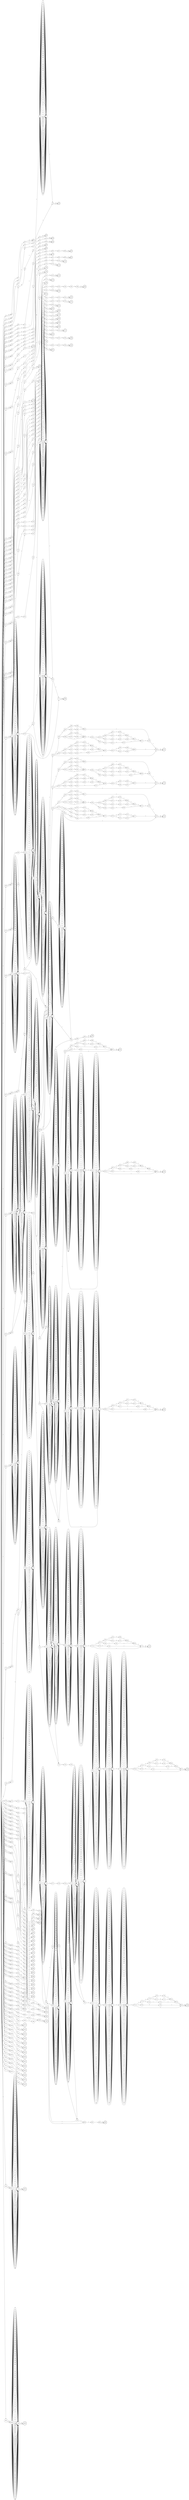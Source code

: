 digraph finite_state_machine {
rankdir=LR;
node [shape = doublecircle]; 6 16 24 33 42 50 58 70 79 91 102 108 118 126 134 144 153 160 168 174 188 198 205 213 225 237 247 256 266 276 286 296 306 317 326 338 346 358 367 380 447 514 581 598 623 654 685 714 749 784 803 810 817 824 830 836 842 848 854 860 866 872 878 884 890 896 902 908 914 920 926 932 938 943 953 963 968 973 978 983 988 998 1008 1013 1018 1023 1028 1033 1038 1043 1048 1053 1058 1063 1068 1073 1078 1083 1088 ;
node [shape = circle];
2 -> 3 [label =" /" ]
3 -> 4 [label =" *" ]
5 -> 2 [label =" \\n" ]
5 -> 2 [label =" ε" ]
4 -> 6 [label =" \\n" ]
4 -> 6 [label =" ε" ]
0 -> 5 [label =" ε" ]
8 -> 9 [label =" /" ]
9 -> 10 [label =" /" ]
12 -> 11 [label =" \\0" ]
12 -> 11 [label =" \\1" ]
12 -> 11 [label =" \\2" ]
12 -> 11 [label =" \\3" ]
12 -> 11 [label =" \\4" ]
12 -> 11 [label =" \\5" ]
12 -> 11 [label =" \\6" ]
12 -> 11 [label =" \\7" ]
12 -> 11 [label =" \\8" ]
12 -> 11 [label =" \\9" ]
12 -> 11 [label =" \\n" ]
12 -> 11 [label =" \\11" ]
12 -> 11 [label =" \\12" ]
12 -> 11 [label =" \\13" ]
12 -> 11 [label =" \\14" ]
12 -> 11 [label =" \\15" ]
12 -> 11 [label =" \\16" ]
12 -> 11 [label =" \\17" ]
12 -> 11 [label =" \\18" ]
12 -> 11 [label =" \\19" ]
12 -> 11 [label =" \\20" ]
12 -> 11 [label =" \\21" ]
12 -> 11 [label =" \\22" ]
12 -> 11 [label =" \\23" ]
12 -> 11 [label =" \\24" ]
12 -> 11 [label =" \\25" ]
12 -> 11 [label =" \\26" ]
12 -> 11 [label =" \\27" ]
12 -> 11 [label =" \\28" ]
12 -> 11 [label =" \\29" ]
12 -> 11 [label =" \\30" ]
12 -> 11 [label =" \\31" ]
12 -> 11 [label ="  " ]
12 -> 11 [label =" !" ]
12 -> 11 [label =" \"" ]
12 -> 11 [label =" #" ]
12 -> 11 [label =" $" ]
12 -> 11 [label =" %" ]
12 -> 11 [label =" &" ]
12 -> 11 [label =" '" ]
12 -> 11 [label =" (" ]
12 -> 11 [label =" )" ]
12 -> 11 [label =" *" ]
12 -> 11 [label =" +" ]
12 -> 11 [label =" ," ]
12 -> 11 [label =" -" ]
12 -> 11 [label =" ." ]
12 -> 11 [label =" /" ]
12 -> 11 [label =" 0" ]
12 -> 11 [label =" 1" ]
12 -> 11 [label =" 2" ]
12 -> 11 [label =" 3" ]
12 -> 11 [label =" 4" ]
12 -> 11 [label =" 5" ]
12 -> 11 [label =" 6" ]
12 -> 11 [label =" 7" ]
12 -> 11 [label =" 8" ]
12 -> 11 [label =" 9" ]
12 -> 11 [label =" :" ]
12 -> 11 [label =" ;" ]
12 -> 11 [label =" <" ]
12 -> 11 [label =" =" ]
12 -> 11 [label =" >" ]
12 -> 11 [label =" ?" ]
12 -> 11 [label =" @" ]
12 -> 11 [label =" A" ]
12 -> 11 [label =" B" ]
12 -> 11 [label =" C" ]
12 -> 11 [label =" D" ]
12 -> 11 [label =" E" ]
12 -> 11 [label =" F" ]
12 -> 11 [label =" G" ]
12 -> 11 [label =" H" ]
12 -> 11 [label =" I" ]
12 -> 11 [label =" J" ]
12 -> 11 [label =" K" ]
12 -> 11 [label =" L" ]
12 -> 11 [label =" M" ]
12 -> 11 [label =" N" ]
12 -> 11 [label =" O" ]
12 -> 11 [label =" P" ]
12 -> 11 [label =" Q" ]
12 -> 11 [label =" R" ]
12 -> 11 [label =" S" ]
12 -> 11 [label =" T" ]
12 -> 11 [label =" U" ]
12 -> 11 [label =" V" ]
12 -> 11 [label =" W" ]
12 -> 11 [label =" X" ]
12 -> 11 [label =" Y" ]
12 -> 11 [label =" Z" ]
12 -> 11 [label =" [" ]
12 -> 11 [label =" ]" ]
12 -> 11 [label =" ^" ]
12 -> 11 [label =" _" ]
12 -> 11 [label =" `" ]
12 -> 11 [label =" a" ]
12 -> 11 [label =" b" ]
12 -> 11 [label =" c" ]
12 -> 11 [label =" d" ]
12 -> 11 [label =" e" ]
12 -> 11 [label =" f" ]
12 -> 11 [label =" g" ]
12 -> 11 [label =" h" ]
12 -> 11 [label =" i" ]
12 -> 11 [label =" j" ]
12 -> 11 [label =" k" ]
12 -> 11 [label =" l" ]
12 -> 11 [label =" m" ]
12 -> 11 [label =" o" ]
12 -> 11 [label =" p" ]
12 -> 11 [label =" q" ]
12 -> 11 [label =" r" ]
12 -> 11 [label =" s" ]
12 -> 11 [label =" t" ]
12 -> 11 [label =" u" ]
12 -> 11 [label =" v" ]
12 -> 11 [label =" w" ]
12 -> 11 [label =" x" ]
12 -> 11 [label =" y" ]
12 -> 11 [label =" z" ]
12 -> 11 [label =" {" ]
12 -> 11 [label =" |" ]
12 -> 11 [label =" }" ]
12 -> 11 [label =" ~" ]
12 -> 11 [label =" " ]
14 -> 12 [label =" ε" ]
14 -> 13 [label =" ε" ]
11 -> 13 [label =" ε" ]
11 -> 12 [label =" ε" ]
10 -> 14 [label =" ε" ]
15 -> 8 [label =" \\n" ]
15 -> 8 [label =" ε" ]
13 -> 16 [label =" \\n" ]
13 -> 16 [label =" ε" ]
0 -> 15 [label =" ε" ]
18 -> 19 [label =" a" ]
19 -> 20 [label =" u" ]
20 -> 21 [label =" t" ]
21 -> 22 [label =" o" ]
23 -> 18 [label =" \\n" ]
23 -> 18 [label =" ε" ]
22 -> 24 [label =" \\n" ]
22 -> 24 [label =" ε" ]
0 -> 23 [label =" ε" ]
26 -> 27 [label =" _" ]
27 -> 28 [label =" B" ]
28 -> 29 [label =" o" ]
29 -> 30 [label =" o" ]
30 -> 31 [label =" l" ]
32 -> 26 [label =" \\n" ]
32 -> 26 [label =" ε" ]
31 -> 33 [label =" \\n" ]
31 -> 33 [label =" ε" ]
0 -> 32 [label =" ε" ]
35 -> 36 [label =" b" ]
36 -> 37 [label =" r" ]
37 -> 38 [label =" e" ]
38 -> 39 [label =" a" ]
39 -> 40 [label =" k" ]
41 -> 35 [label =" \\n" ]
41 -> 35 [label =" ε" ]
40 -> 42 [label =" \\n" ]
40 -> 42 [label =" ε" ]
0 -> 41 [label =" ε" ]
44 -> 45 [label =" c" ]
45 -> 46 [label =" a" ]
46 -> 47 [label =" s" ]
47 -> 48 [label =" e" ]
49 -> 44 [label =" \\n" ]
49 -> 44 [label =" ε" ]
48 -> 50 [label =" \\n" ]
48 -> 50 [label =" ε" ]
0 -> 49 [label =" ε" ]
52 -> 53 [label =" c" ]
53 -> 54 [label =" h" ]
54 -> 55 [label =" a" ]
55 -> 56 [label =" r" ]
57 -> 52 [label =" \\n" ]
57 -> 52 [label =" ε" ]
56 -> 58 [label =" \\n" ]
56 -> 58 [label =" ε" ]
0 -> 57 [label =" ε" ]
60 -> 61 [label =" _" ]
61 -> 62 [label =" C" ]
62 -> 63 [label =" o" ]
63 -> 64 [label =" m" ]
64 -> 65 [label =" p" ]
65 -> 66 [label =" l" ]
66 -> 67 [label =" e" ]
67 -> 68 [label =" x" ]
69 -> 60 [label =" \\n" ]
69 -> 60 [label =" ε" ]
68 -> 70 [label =" \\n" ]
68 -> 70 [label =" ε" ]
0 -> 69 [label =" ε" ]
72 -> 73 [label =" c" ]
73 -> 74 [label =" o" ]
74 -> 75 [label =" n" ]
75 -> 76 [label =" s" ]
76 -> 77 [label =" t" ]
78 -> 72 [label =" \\n" ]
78 -> 72 [label =" ε" ]
77 -> 79 [label =" \\n" ]
77 -> 79 [label =" ε" ]
0 -> 78 [label =" ε" ]
81 -> 82 [label =" c" ]
82 -> 83 [label =" o" ]
83 -> 84 [label =" n" ]
84 -> 85 [label =" t" ]
85 -> 86 [label =" i" ]
86 -> 87 [label =" n" ]
87 -> 88 [label =" u" ]
88 -> 89 [label =" e" ]
90 -> 81 [label =" \\n" ]
90 -> 81 [label =" ε" ]
89 -> 91 [label =" \\n" ]
89 -> 91 [label =" ε" ]
0 -> 90 [label =" ε" ]
93 -> 94 [label =" d" ]
94 -> 95 [label =" e" ]
95 -> 96 [label =" f" ]
96 -> 97 [label =" a" ]
97 -> 98 [label =" u" ]
98 -> 99 [label =" l" ]
99 -> 100 [label =" t" ]
101 -> 93 [label =" \\n" ]
101 -> 93 [label =" ε" ]
100 -> 102 [label =" \\n" ]
100 -> 102 [label =" ε" ]
0 -> 101 [label =" ε" ]
104 -> 105 [label =" d" ]
105 -> 106 [label =" o" ]
107 -> 104 [label =" \\n" ]
107 -> 104 [label =" ε" ]
106 -> 108 [label =" \\n" ]
106 -> 108 [label =" ε" ]
0 -> 107 [label =" ε" ]
110 -> 111 [label =" d" ]
111 -> 112 [label =" o" ]
112 -> 113 [label =" u" ]
113 -> 114 [label =" b" ]
114 -> 115 [label =" l" ]
115 -> 116 [label =" e" ]
117 -> 110 [label =" \\n" ]
117 -> 110 [label =" ε" ]
116 -> 118 [label =" \\n" ]
116 -> 118 [label =" ε" ]
0 -> 117 [label =" ε" ]
120 -> 121 [label =" e" ]
121 -> 122 [label =" l" ]
122 -> 123 [label =" s" ]
123 -> 124 [label =" e" ]
125 -> 120 [label =" \\n" ]
125 -> 120 [label =" ε" ]
124 -> 126 [label =" \\n" ]
124 -> 126 [label =" ε" ]
0 -> 125 [label =" ε" ]
128 -> 129 [label =" e" ]
129 -> 130 [label =" n" ]
130 -> 131 [label =" u" ]
131 -> 132 [label =" m" ]
133 -> 128 [label =" \\n" ]
133 -> 128 [label =" ε" ]
132 -> 134 [label =" \\n" ]
132 -> 134 [label =" ε" ]
0 -> 133 [label =" ε" ]
136 -> 137 [label =" e" ]
137 -> 138 [label =" x" ]
138 -> 139 [label =" t" ]
139 -> 140 [label =" e" ]
140 -> 141 [label =" r" ]
141 -> 142 [label =" n" ]
143 -> 136 [label =" \\n" ]
143 -> 136 [label =" ε" ]
142 -> 144 [label =" \\n" ]
142 -> 144 [label =" ε" ]
0 -> 143 [label =" ε" ]
146 -> 147 [label =" f" ]
147 -> 148 [label =" l" ]
148 -> 149 [label =" o" ]
149 -> 150 [label =" a" ]
150 -> 151 [label =" t" ]
152 -> 146 [label =" \\n" ]
152 -> 146 [label =" ε" ]
151 -> 153 [label =" \\n" ]
151 -> 153 [label =" ε" ]
0 -> 152 [label =" ε" ]
155 -> 156 [label =" f" ]
156 -> 157 [label =" o" ]
157 -> 158 [label =" r" ]
159 -> 155 [label =" \\n" ]
159 -> 155 [label =" ε" ]
158 -> 160 [label =" \\n" ]
158 -> 160 [label =" ε" ]
0 -> 159 [label =" ε" ]
162 -> 163 [label =" g" ]
163 -> 164 [label =" o" ]
164 -> 165 [label =" t" ]
165 -> 166 [label =" o" ]
167 -> 162 [label =" \\n" ]
167 -> 162 [label =" ε" ]
166 -> 168 [label =" \\n" ]
166 -> 168 [label =" ε" ]
0 -> 167 [label =" ε" ]
170 -> 171 [label =" i" ]
171 -> 172 [label =" f" ]
173 -> 170 [label =" \\n" ]
173 -> 170 [label =" ε" ]
172 -> 174 [label =" \\n" ]
172 -> 174 [label =" ε" ]
0 -> 173 [label =" ε" ]
176 -> 177 [label =" _" ]
177 -> 178 [label =" I" ]
178 -> 179 [label =" m" ]
179 -> 180 [label =" a" ]
180 -> 181 [label =" g" ]
181 -> 182 [label =" i" ]
182 -> 183 [label =" n" ]
183 -> 184 [label =" a" ]
184 -> 185 [label =" r" ]
185 -> 186 [label =" y" ]
187 -> 176 [label =" \\n" ]
187 -> 176 [label =" ε" ]
186 -> 188 [label =" \\n" ]
186 -> 188 [label =" ε" ]
0 -> 187 [label =" ε" ]
190 -> 191 [label =" i" ]
191 -> 192 [label =" n" ]
192 -> 193 [label =" l" ]
193 -> 194 [label =" i" ]
194 -> 195 [label =" n" ]
195 -> 196 [label =" e" ]
197 -> 190 [label =" \\n" ]
197 -> 190 [label =" ε" ]
196 -> 198 [label =" \\n" ]
196 -> 198 [label =" ε" ]
0 -> 197 [label =" ε" ]
200 -> 201 [label =" i" ]
201 -> 202 [label =" n" ]
202 -> 203 [label =" t" ]
204 -> 200 [label =" \\n" ]
204 -> 200 [label =" ε" ]
203 -> 205 [label =" \\n" ]
203 -> 205 [label =" ε" ]
0 -> 204 [label =" ε" ]
207 -> 208 [label =" l" ]
208 -> 209 [label =" o" ]
209 -> 210 [label =" n" ]
210 -> 211 [label =" g" ]
212 -> 207 [label =" \\n" ]
212 -> 207 [label =" ε" ]
211 -> 213 [label =" \\n" ]
211 -> 213 [label =" ε" ]
0 -> 212 [label =" ε" ]
215 -> 216 [label =" r" ]
216 -> 217 [label =" e" ]
217 -> 218 [label =" g" ]
218 -> 219 [label =" i" ]
219 -> 220 [label =" s" ]
220 -> 221 [label =" t" ]
221 -> 222 [label =" e" ]
222 -> 223 [label =" r" ]
224 -> 215 [label =" \\n" ]
224 -> 215 [label =" ε" ]
223 -> 225 [label =" \\n" ]
223 -> 225 [label =" ε" ]
0 -> 224 [label =" ε" ]
227 -> 228 [label =" r" ]
228 -> 229 [label =" e" ]
229 -> 230 [label =" s" ]
230 -> 231 [label =" t" ]
231 -> 232 [label =" r" ]
232 -> 233 [label =" i" ]
233 -> 234 [label =" c" ]
234 -> 235 [label =" t" ]
236 -> 227 [label =" \\n" ]
236 -> 227 [label =" ε" ]
235 -> 237 [label =" \\n" ]
235 -> 237 [label =" ε" ]
0 -> 236 [label =" ε" ]
239 -> 240 [label =" r" ]
240 -> 241 [label =" e" ]
241 -> 242 [label =" t" ]
242 -> 243 [label =" u" ]
243 -> 244 [label =" r" ]
244 -> 245 [label =" n" ]
246 -> 239 [label =" \\n" ]
246 -> 239 [label =" ε" ]
245 -> 247 [label =" \\n" ]
245 -> 247 [label =" ε" ]
0 -> 246 [label =" ε" ]
249 -> 250 [label =" s" ]
250 -> 251 [label =" h" ]
251 -> 252 [label =" o" ]
252 -> 253 [label =" r" ]
253 -> 254 [label =" t" ]
255 -> 249 [label =" \\n" ]
255 -> 249 [label =" ε" ]
254 -> 256 [label =" \\n" ]
254 -> 256 [label =" ε" ]
0 -> 255 [label =" ε" ]
258 -> 259 [label =" s" ]
259 -> 260 [label =" i" ]
260 -> 261 [label =" g" ]
261 -> 262 [label =" n" ]
262 -> 263 [label =" e" ]
263 -> 264 [label =" d" ]
265 -> 258 [label =" \\n" ]
265 -> 258 [label =" ε" ]
264 -> 266 [label =" \\n" ]
264 -> 266 [label =" ε" ]
0 -> 265 [label =" ε" ]
268 -> 269 [label =" s" ]
269 -> 270 [label =" i" ]
270 -> 271 [label =" z" ]
271 -> 272 [label =" e" ]
272 -> 273 [label =" o" ]
273 -> 274 [label =" f" ]
275 -> 268 [label =" \\n" ]
275 -> 268 [label =" ε" ]
274 -> 276 [label =" \\n" ]
274 -> 276 [label =" ε" ]
0 -> 275 [label =" ε" ]
278 -> 279 [label =" s" ]
279 -> 280 [label =" t" ]
280 -> 281 [label =" a" ]
281 -> 282 [label =" t" ]
282 -> 283 [label =" i" ]
283 -> 284 [label =" c" ]
285 -> 278 [label =" \\n" ]
285 -> 278 [label =" ε" ]
284 -> 286 [label =" \\n" ]
284 -> 286 [label =" ε" ]
0 -> 285 [label =" ε" ]
288 -> 289 [label =" s" ]
289 -> 290 [label =" t" ]
290 -> 291 [label =" r" ]
291 -> 292 [label =" u" ]
292 -> 293 [label =" c" ]
293 -> 294 [label =" t" ]
295 -> 288 [label =" \\n" ]
295 -> 288 [label =" ε" ]
294 -> 296 [label =" \\n" ]
294 -> 296 [label =" ε" ]
0 -> 295 [label =" ε" ]
298 -> 299 [label =" s" ]
299 -> 300 [label =" w" ]
300 -> 301 [label =" i" ]
301 -> 302 [label =" t" ]
302 -> 303 [label =" c" ]
303 -> 304 [label =" h" ]
305 -> 298 [label =" \\n" ]
305 -> 298 [label =" ε" ]
304 -> 306 [label =" \\n" ]
304 -> 306 [label =" ε" ]
0 -> 305 [label =" ε" ]
308 -> 309 [label =" t" ]
309 -> 310 [label =" y" ]
310 -> 311 [label =" p" ]
311 -> 312 [label =" e" ]
312 -> 313 [label =" d" ]
313 -> 314 [label =" e" ]
314 -> 315 [label =" f" ]
316 -> 308 [label =" \\n" ]
316 -> 308 [label =" ε" ]
315 -> 317 [label =" \\n" ]
315 -> 317 [label =" ε" ]
0 -> 316 [label =" ε" ]
319 -> 320 [label =" u" ]
320 -> 321 [label =" n" ]
321 -> 322 [label =" i" ]
322 -> 323 [label =" o" ]
323 -> 324 [label =" n" ]
325 -> 319 [label =" \\n" ]
325 -> 319 [label =" ε" ]
324 -> 326 [label =" \\n" ]
324 -> 326 [label =" ε" ]
0 -> 325 [label =" ε" ]
328 -> 329 [label =" u" ]
329 -> 330 [label =" n" ]
330 -> 331 [label =" s" ]
331 -> 332 [label =" i" ]
332 -> 333 [label =" g" ]
333 -> 334 [label =" n" ]
334 -> 335 [label =" e" ]
335 -> 336 [label =" d" ]
337 -> 328 [label =" \\n" ]
337 -> 328 [label =" ε" ]
336 -> 338 [label =" \\n" ]
336 -> 338 [label =" ε" ]
0 -> 337 [label =" ε" ]
340 -> 341 [label =" v" ]
341 -> 342 [label =" o" ]
342 -> 343 [label =" i" ]
343 -> 344 [label =" d" ]
345 -> 340 [label =" \\n" ]
345 -> 340 [label =" ε" ]
344 -> 346 [label =" \\n" ]
344 -> 346 [label =" ε" ]
0 -> 345 [label =" ε" ]
348 -> 349 [label =" v" ]
349 -> 350 [label =" o" ]
350 -> 351 [label =" l" ]
351 -> 352 [label =" a" ]
352 -> 353 [label =" t" ]
353 -> 354 [label =" i" ]
354 -> 355 [label =" l" ]
355 -> 356 [label =" e" ]
357 -> 348 [label =" \\n" ]
357 -> 348 [label =" ε" ]
356 -> 358 [label =" \\n" ]
356 -> 358 [label =" ε" ]
0 -> 357 [label =" ε" ]
360 -> 361 [label =" w" ]
361 -> 362 [label =" h" ]
362 -> 363 [label =" i" ]
363 -> 364 [label =" l" ]
364 -> 365 [label =" e" ]
366 -> 360 [label =" \\n" ]
366 -> 360 [label =" ε" ]
365 -> 367 [label =" \\n" ]
365 -> 367 [label =" ε" ]
0 -> 366 [label =" ε" ]
370 -> 369 [label =" a" ]
370 -> 369 [label =" b" ]
370 -> 369 [label =" c" ]
370 -> 369 [label =" d" ]
370 -> 369 [label =" e" ]
370 -> 369 [label =" f" ]
370 -> 369 [label =" g" ]
370 -> 369 [label =" h" ]
370 -> 369 [label =" i" ]
370 -> 369 [label =" j" ]
370 -> 369 [label =" k" ]
370 -> 369 [label =" l" ]
370 -> 369 [label =" m" ]
370 -> 369 [label =" n" ]
370 -> 369 [label =" o" ]
370 -> 369 [label =" p" ]
370 -> 369 [label =" q" ]
370 -> 369 [label =" r" ]
370 -> 369 [label =" s" ]
370 -> 369 [label =" t" ]
370 -> 369 [label =" u" ]
370 -> 369 [label =" v" ]
370 -> 369 [label =" w" ]
370 -> 369 [label =" x" ]
370 -> 369 [label =" y" ]
370 -> 369 [label =" z" ]
370 -> 369 [label =" A" ]
370 -> 369 [label =" B" ]
370 -> 369 [label =" C" ]
370 -> 369 [label =" D" ]
370 -> 369 [label =" E" ]
370 -> 369 [label =" F" ]
370 -> 369 [label =" G" ]
370 -> 369 [label =" H" ]
370 -> 369 [label =" I" ]
370 -> 369 [label =" J" ]
370 -> 369 [label =" K" ]
370 -> 369 [label =" L" ]
370 -> 369 [label =" M" ]
370 -> 369 [label =" N" ]
370 -> 369 [label =" O" ]
370 -> 369 [label =" P" ]
370 -> 369 [label =" Q" ]
370 -> 369 [label =" R" ]
370 -> 369 [label =" S" ]
370 -> 369 [label =" T" ]
370 -> 369 [label =" U" ]
370 -> 369 [label =" V" ]
370 -> 369 [label =" W" ]
370 -> 369 [label =" X" ]
370 -> 369 [label =" Y" ]
370 -> 369 [label =" Z" ]
370 -> 369 [label =" _" ]
370 -> 369 [label =" \\0" ]
370 -> 369 [label =" \\1" ]
370 -> 369 [label =" \\2" ]
370 -> 369 [label =" \\3" ]
370 -> 369 [label =" \\4" ]
370 -> 369 [label =" \\5" ]
370 -> 369 [label =" \\6" ]
370 -> 369 [label =" \\7" ]
370 -> 369 [label =" \\8" ]
370 -> 369 [label =" \\9" ]
370 -> 369 [label =" \\n" ]
370 -> 369 [label =" \\11" ]
370 -> 369 [label =" \\12" ]
370 -> 369 [label =" \\13" ]
370 -> 369 [label =" \\14" ]
370 -> 369 [label =" \\15" ]
370 -> 369 [label =" \\16" ]
370 -> 369 [label =" \\17" ]
370 -> 369 [label =" \\18" ]
370 -> 369 [label =" \\19" ]
370 -> 369 [label =" \\20" ]
370 -> 369 [label =" \\21" ]
370 -> 369 [label =" \\22" ]
370 -> 369 [label =" \\23" ]
370 -> 369 [label =" \\24" ]
370 -> 369 [label =" \\25" ]
370 -> 369 [label =" \\26" ]
370 -> 369 [label =" \\27" ]
370 -> 369 [label =" \\28" ]
370 -> 369 [label =" \\29" ]
370 -> 369 [label =" \\30" ]
370 -> 369 [label =" \\31" ]
370 -> 369 [label ="  " ]
370 -> 369 [label =" !" ]
370 -> 369 [label =" \"" ]
370 -> 369 [label =" #" ]
370 -> 369 [label =" $" ]
370 -> 369 [label =" %" ]
370 -> 369 [label =" &" ]
370 -> 369 [label =" '" ]
370 -> 369 [label =" (" ]
370 -> 369 [label =" )" ]
370 -> 369 [label =" *" ]
370 -> 369 [label =" +" ]
370 -> 369 [label =" ," ]
370 -> 369 [label =" -" ]
370 -> 369 [label =" ." ]
370 -> 369 [label =" /" ]
370 -> 369 [label =" 0" ]
370 -> 369 [label =" 1" ]
370 -> 369 [label =" 2" ]
370 -> 369 [label =" 3" ]
370 -> 369 [label =" 4" ]
370 -> 369 [label =" 5" ]
370 -> 369 [label =" 6" ]
370 -> 369 [label =" 7" ]
370 -> 369 [label =" 8" ]
370 -> 369 [label =" 9" ]
370 -> 369 [label =" :" ]
370 -> 369 [label =" ;" ]
370 -> 369 [label =" <" ]
370 -> 369 [label =" =" ]
370 -> 369 [label =" >" ]
370 -> 369 [label =" ?" ]
370 -> 369 [label =" @" ]
370 -> 369 [label =" [" ]
370 -> 369 [label =" \\" ]
370 -> 369 [label =" ]" ]
370 -> 369 [label =" ^" ]
370 -> 369 [label =" `" ]
370 -> 369 [label =" {" ]
370 -> 369 [label =" |" ]
370 -> 369 [label =" }" ]
370 -> 369 [label =" ~" ]
370 -> 369 [label =" " ]
372 -> 371 [label =" a" ]
372 -> 371 [label =" b" ]
372 -> 371 [label =" c" ]
372 -> 371 [label =" d" ]
372 -> 371 [label =" e" ]
372 -> 371 [label =" f" ]
372 -> 371 [label =" g" ]
372 -> 371 [label =" h" ]
372 -> 371 [label =" i" ]
372 -> 371 [label =" j" ]
372 -> 371 [label =" k" ]
372 -> 371 [label =" l" ]
372 -> 371 [label =" m" ]
372 -> 371 [label =" n" ]
372 -> 371 [label =" o" ]
372 -> 371 [label =" p" ]
372 -> 371 [label =" q" ]
372 -> 371 [label =" r" ]
372 -> 371 [label =" s" ]
372 -> 371 [label =" t" ]
372 -> 371 [label =" u" ]
372 -> 371 [label =" v" ]
372 -> 371 [label =" w" ]
372 -> 371 [label =" x" ]
372 -> 371 [label =" y" ]
372 -> 371 [label =" z" ]
372 -> 371 [label =" A" ]
372 -> 371 [label =" B" ]
372 -> 371 [label =" C" ]
372 -> 371 [label =" D" ]
372 -> 371 [label =" E" ]
372 -> 371 [label =" F" ]
372 -> 371 [label =" G" ]
372 -> 371 [label =" H" ]
372 -> 371 [label =" I" ]
372 -> 371 [label =" J" ]
372 -> 371 [label =" K" ]
372 -> 371 [label =" L" ]
372 -> 371 [label =" M" ]
372 -> 371 [label =" N" ]
372 -> 371 [label =" O" ]
372 -> 371 [label =" P" ]
372 -> 371 [label =" Q" ]
372 -> 371 [label =" R" ]
372 -> 371 [label =" S" ]
372 -> 371 [label =" T" ]
372 -> 371 [label =" U" ]
372 -> 371 [label =" V" ]
372 -> 371 [label =" W" ]
372 -> 371 [label =" X" ]
372 -> 371 [label =" Y" ]
372 -> 371 [label =" Z" ]
372 -> 371 [label =" _" ]
372 -> 371 [label =" \\0" ]
372 -> 371 [label =" \\1" ]
372 -> 371 [label =" \\2" ]
372 -> 371 [label =" \\3" ]
372 -> 371 [label =" \\4" ]
372 -> 371 [label =" \\5" ]
372 -> 371 [label =" \\6" ]
372 -> 371 [label =" \\7" ]
372 -> 371 [label =" \\8" ]
372 -> 371 [label =" \\9" ]
372 -> 371 [label =" \\n" ]
372 -> 371 [label =" \\11" ]
372 -> 371 [label =" \\12" ]
372 -> 371 [label =" \\13" ]
372 -> 371 [label =" \\14" ]
372 -> 371 [label =" \\15" ]
372 -> 371 [label =" \\16" ]
372 -> 371 [label =" \\17" ]
372 -> 371 [label =" \\18" ]
372 -> 371 [label =" \\19" ]
372 -> 371 [label =" \\20" ]
372 -> 371 [label =" \\21" ]
372 -> 371 [label =" \\22" ]
372 -> 371 [label =" \\23" ]
372 -> 371 [label =" \\24" ]
372 -> 371 [label =" \\25" ]
372 -> 371 [label =" \\26" ]
372 -> 371 [label =" \\27" ]
372 -> 371 [label =" \\28" ]
372 -> 371 [label =" \\29" ]
372 -> 371 [label =" \\30" ]
372 -> 371 [label =" \\31" ]
372 -> 371 [label ="  " ]
372 -> 371 [label =" !" ]
372 -> 371 [label =" \"" ]
372 -> 371 [label =" #" ]
372 -> 371 [label =" $" ]
372 -> 371 [label =" %" ]
372 -> 371 [label =" &" ]
372 -> 371 [label =" '" ]
372 -> 371 [label =" (" ]
372 -> 371 [label =" )" ]
372 -> 371 [label =" *" ]
372 -> 371 [label =" +" ]
372 -> 371 [label =" ," ]
372 -> 371 [label =" -" ]
372 -> 371 [label =" ." ]
372 -> 371 [label =" /" ]
372 -> 371 [label =" 0" ]
372 -> 371 [label =" 1" ]
372 -> 371 [label =" 2" ]
372 -> 371 [label =" 3" ]
372 -> 371 [label =" 4" ]
372 -> 371 [label =" 5" ]
372 -> 371 [label =" 6" ]
372 -> 371 [label =" 7" ]
372 -> 371 [label =" 8" ]
372 -> 371 [label =" 9" ]
372 -> 371 [label =" :" ]
372 -> 371 [label =" ;" ]
372 -> 371 [label =" <" ]
372 -> 371 [label =" =" ]
372 -> 371 [label =" >" ]
372 -> 371 [label =" ?" ]
372 -> 371 [label =" @" ]
372 -> 371 [label =" [" ]
372 -> 371 [label =" \\" ]
372 -> 371 [label =" ]" ]
372 -> 371 [label =" ^" ]
372 -> 371 [label =" `" ]
372 -> 371 [label =" {" ]
372 -> 371 [label =" |" ]
372 -> 371 [label =" }" ]
372 -> 371 [label =" ~" ]
372 -> 371 [label =" " ]
374 -> 373 [label =" 0" ]
374 -> 373 [label =" 1" ]
374 -> 373 [label =" 2" ]
374 -> 373 [label =" 3" ]
374 -> 373 [label =" 4" ]
374 -> 373 [label =" 5" ]
374 -> 373 [label =" 6" ]
374 -> 373 [label =" 7" ]
374 -> 373 [label =" 8" ]
374 -> 373 [label =" 9" ]
374 -> 373 [label =" \\0" ]
374 -> 373 [label =" \\1" ]
374 -> 373 [label =" \\2" ]
374 -> 373 [label =" \\3" ]
374 -> 373 [label =" \\4" ]
374 -> 373 [label =" \\5" ]
374 -> 373 [label =" \\6" ]
374 -> 373 [label =" \\7" ]
374 -> 373 [label =" \\8" ]
374 -> 373 [label =" \\9" ]
374 -> 373 [label =" \\n" ]
374 -> 373 [label =" \\11" ]
374 -> 373 [label =" \\12" ]
374 -> 373 [label =" \\13" ]
374 -> 373 [label =" \\14" ]
374 -> 373 [label =" \\15" ]
374 -> 373 [label =" \\16" ]
374 -> 373 [label =" \\17" ]
374 -> 373 [label =" \\18" ]
374 -> 373 [label =" \\19" ]
374 -> 373 [label =" \\20" ]
374 -> 373 [label =" \\21" ]
374 -> 373 [label =" \\22" ]
374 -> 373 [label =" \\23" ]
374 -> 373 [label =" \\24" ]
374 -> 373 [label =" \\25" ]
374 -> 373 [label =" \\26" ]
374 -> 373 [label =" \\27" ]
374 -> 373 [label =" \\28" ]
374 -> 373 [label =" \\29" ]
374 -> 373 [label =" \\30" ]
374 -> 373 [label =" \\31" ]
374 -> 373 [label ="  " ]
374 -> 373 [label =" !" ]
374 -> 373 [label =" \"" ]
374 -> 373 [label =" #" ]
374 -> 373 [label =" $" ]
374 -> 373 [label =" %" ]
374 -> 373 [label =" &" ]
374 -> 373 [label =" '" ]
374 -> 373 [label =" (" ]
374 -> 373 [label =" )" ]
374 -> 373 [label =" *" ]
374 -> 373 [label =" +" ]
374 -> 373 [label =" ," ]
374 -> 373 [label =" -" ]
374 -> 373 [label =" ." ]
374 -> 373 [label =" /" ]
374 -> 373 [label =" :" ]
374 -> 373 [label =" ;" ]
374 -> 373 [label =" <" ]
374 -> 373 [label =" =" ]
374 -> 373 [label =" >" ]
374 -> 373 [label =" ?" ]
374 -> 373 [label =" @" ]
374 -> 373 [label =" A" ]
374 -> 373 [label =" B" ]
374 -> 373 [label =" C" ]
374 -> 373 [label =" D" ]
374 -> 373 [label =" E" ]
374 -> 373 [label =" F" ]
374 -> 373 [label =" G" ]
374 -> 373 [label =" H" ]
374 -> 373 [label =" I" ]
374 -> 373 [label =" J" ]
374 -> 373 [label =" K" ]
374 -> 373 [label =" L" ]
374 -> 373 [label =" M" ]
374 -> 373 [label =" N" ]
374 -> 373 [label =" O" ]
374 -> 373 [label =" P" ]
374 -> 373 [label =" Q" ]
374 -> 373 [label =" R" ]
374 -> 373 [label =" S" ]
374 -> 373 [label =" T" ]
374 -> 373 [label =" U" ]
374 -> 373 [label =" V" ]
374 -> 373 [label =" W" ]
374 -> 373 [label =" X" ]
374 -> 373 [label =" Y" ]
374 -> 373 [label =" Z" ]
374 -> 373 [label =" [" ]
374 -> 373 [label =" \\" ]
374 -> 373 [label =" ]" ]
374 -> 373 [label =" ^" ]
374 -> 373 [label =" _" ]
374 -> 373 [label =" `" ]
374 -> 373 [label =" a" ]
374 -> 373 [label =" b" ]
374 -> 373 [label =" c" ]
374 -> 373 [label =" d" ]
374 -> 373 [label =" e" ]
374 -> 373 [label =" f" ]
374 -> 373 [label =" g" ]
374 -> 373 [label =" h" ]
374 -> 373 [label =" i" ]
374 -> 373 [label =" j" ]
374 -> 373 [label =" k" ]
374 -> 373 [label =" l" ]
374 -> 373 [label =" m" ]
374 -> 373 [label =" n" ]
374 -> 373 [label =" o" ]
374 -> 373 [label =" p" ]
374 -> 373 [label =" q" ]
374 -> 373 [label =" r" ]
374 -> 373 [label =" s" ]
374 -> 373 [label =" t" ]
374 -> 373 [label =" u" ]
374 -> 373 [label =" v" ]
374 -> 373 [label =" w" ]
374 -> 373 [label =" x" ]
374 -> 373 [label =" y" ]
374 -> 373 [label =" z" ]
374 -> 373 [label =" {" ]
374 -> 373 [label =" |" ]
374 -> 373 [label =" }" ]
374 -> 373 [label =" ~" ]
374 -> 373 [label =" " ]
375 -> 372 [label =" ε" ]
375 -> 374 [label =" ε" ]
371 -> 376 [label =" ε" ]
373 -> 376 [label =" ε" ]
378 -> 375 [label =" ε" ]
378 -> 377 [label =" ε" ]
376 -> 377 [label =" ε" ]
376 -> 375 [label =" ε" ]
369 -> 378 [label =" ε" ]
379 -> 370 [label =" \\n" ]
379 -> 370 [label =" ε" ]
377 -> 380 [label =" \\n" ]
377 -> 380 [label =" ε" ]
0 -> 379 [label =" ε" ]
383 -> 382 [label =" 0" ]
385 -> 384 [label =" x" ]
385 -> 384 [label =" X" ]
385 -> 384 [label =" \\0" ]
385 -> 384 [label =" \\1" ]
385 -> 384 [label =" \\2" ]
385 -> 384 [label =" \\3" ]
385 -> 384 [label =" \\4" ]
385 -> 384 [label =" \\5" ]
385 -> 384 [label =" \\6" ]
385 -> 384 [label =" \\7" ]
385 -> 384 [label =" \\8" ]
385 -> 384 [label =" \\9" ]
385 -> 384 [label =" \\n" ]
385 -> 384 [label =" \\11" ]
385 -> 384 [label =" \\12" ]
385 -> 384 [label =" \\13" ]
385 -> 384 [label =" \\14" ]
385 -> 384 [label =" \\15" ]
385 -> 384 [label =" \\16" ]
385 -> 384 [label =" \\17" ]
385 -> 384 [label =" \\18" ]
385 -> 384 [label =" \\19" ]
385 -> 384 [label =" \\20" ]
385 -> 384 [label =" \\21" ]
385 -> 384 [label =" \\22" ]
385 -> 384 [label =" \\23" ]
385 -> 384 [label =" \\24" ]
385 -> 384 [label =" \\25" ]
385 -> 384 [label =" \\26" ]
385 -> 384 [label =" \\27" ]
385 -> 384 [label =" \\28" ]
385 -> 384 [label =" \\29" ]
385 -> 384 [label =" \\30" ]
385 -> 384 [label =" \\31" ]
385 -> 384 [label ="  " ]
385 -> 384 [label =" !" ]
385 -> 384 [label =" \"" ]
385 -> 384 [label =" #" ]
385 -> 384 [label =" $" ]
385 -> 384 [label =" %" ]
385 -> 384 [label =" &" ]
385 -> 384 [label =" '" ]
385 -> 384 [label =" (" ]
385 -> 384 [label =" )" ]
385 -> 384 [label =" *" ]
385 -> 384 [label =" +" ]
385 -> 384 [label =" ," ]
385 -> 384 [label =" -" ]
385 -> 384 [label =" ." ]
385 -> 384 [label =" /" ]
385 -> 384 [label =" 0" ]
385 -> 384 [label =" 1" ]
385 -> 384 [label =" 2" ]
385 -> 384 [label =" 3" ]
385 -> 384 [label =" 4" ]
385 -> 384 [label =" 5" ]
385 -> 384 [label =" 6" ]
385 -> 384 [label =" 7" ]
385 -> 384 [label =" 8" ]
385 -> 384 [label =" 9" ]
385 -> 384 [label =" :" ]
385 -> 384 [label =" ;" ]
385 -> 384 [label =" <" ]
385 -> 384 [label =" =" ]
385 -> 384 [label =" >" ]
385 -> 384 [label =" ?" ]
385 -> 384 [label =" @" ]
385 -> 384 [label =" A" ]
385 -> 384 [label =" B" ]
385 -> 384 [label =" C" ]
385 -> 384 [label =" D" ]
385 -> 384 [label =" E" ]
385 -> 384 [label =" F" ]
385 -> 384 [label =" G" ]
385 -> 384 [label =" H" ]
385 -> 384 [label =" I" ]
385 -> 384 [label =" J" ]
385 -> 384 [label =" K" ]
385 -> 384 [label =" L" ]
385 -> 384 [label =" M" ]
385 -> 384 [label =" N" ]
385 -> 384 [label =" O" ]
385 -> 384 [label =" P" ]
385 -> 384 [label =" Q" ]
385 -> 384 [label =" R" ]
385 -> 384 [label =" S" ]
385 -> 384 [label =" T" ]
385 -> 384 [label =" U" ]
385 -> 384 [label =" V" ]
385 -> 384 [label =" W" ]
385 -> 384 [label =" Y" ]
385 -> 384 [label =" Z" ]
385 -> 384 [label =" [" ]
385 -> 384 [label =" \\" ]
385 -> 384 [label =" ]" ]
385 -> 384 [label =" ^" ]
385 -> 384 [label =" _" ]
385 -> 384 [label =" `" ]
385 -> 384 [label =" a" ]
385 -> 384 [label =" b" ]
385 -> 384 [label =" c" ]
385 -> 384 [label =" d" ]
385 -> 384 [label =" e" ]
385 -> 384 [label =" f" ]
385 -> 384 [label =" g" ]
385 -> 384 [label =" h" ]
385 -> 384 [label =" i" ]
385 -> 384 [label =" j" ]
385 -> 384 [label =" k" ]
385 -> 384 [label =" l" ]
385 -> 384 [label =" m" ]
385 -> 384 [label =" n" ]
385 -> 384 [label =" o" ]
385 -> 384 [label =" p" ]
385 -> 384 [label =" q" ]
385 -> 384 [label =" r" ]
385 -> 384 [label =" s" ]
385 -> 384 [label =" t" ]
385 -> 384 [label =" u" ]
385 -> 384 [label =" v" ]
385 -> 384 [label =" w" ]
385 -> 384 [label =" y" ]
385 -> 384 [label =" z" ]
385 -> 384 [label =" {" ]
385 -> 384 [label =" |" ]
385 -> 384 [label =" }" ]
385 -> 384 [label =" ~" ]
385 -> 384 [label =" " ]
382 -> 385 [label =" ε" ]
387 -> 386 [label =" a" ]
387 -> 386 [label =" b" ]
387 -> 386 [label =" c" ]
387 -> 386 [label =" d" ]
387 -> 386 [label =" e" ]
387 -> 386 [label =" f" ]
387 -> 386 [label =" A" ]
387 -> 386 [label =" B" ]
387 -> 386 [label =" C" ]
387 -> 386 [label =" D" ]
387 -> 386 [label =" E" ]
387 -> 386 [label =" F" ]
387 -> 386 [label =" 0" ]
387 -> 386 [label =" 1" ]
387 -> 386 [label =" 2" ]
387 -> 386 [label =" 3" ]
387 -> 386 [label =" 4" ]
387 -> 386 [label =" 5" ]
387 -> 386 [label =" 6" ]
387 -> 386 [label =" 7" ]
387 -> 386 [label =" 8" ]
387 -> 386 [label =" 9" ]
387 -> 386 [label =" \\0" ]
387 -> 386 [label =" \\1" ]
387 -> 386 [label =" \\2" ]
387 -> 386 [label =" \\3" ]
387 -> 386 [label =" \\4" ]
387 -> 386 [label =" \\5" ]
387 -> 386 [label =" \\6" ]
387 -> 386 [label =" \\7" ]
387 -> 386 [label =" \\8" ]
387 -> 386 [label =" \\9" ]
387 -> 386 [label =" \\n" ]
387 -> 386 [label =" \\11" ]
387 -> 386 [label =" \\12" ]
387 -> 386 [label =" \\13" ]
387 -> 386 [label =" \\14" ]
387 -> 386 [label =" \\15" ]
387 -> 386 [label =" \\16" ]
387 -> 386 [label =" \\17" ]
387 -> 386 [label =" \\18" ]
387 -> 386 [label =" \\19" ]
387 -> 386 [label =" \\20" ]
387 -> 386 [label =" \\21" ]
387 -> 386 [label =" \\22" ]
387 -> 386 [label =" \\23" ]
387 -> 386 [label =" \\24" ]
387 -> 386 [label =" \\25" ]
387 -> 386 [label =" \\26" ]
387 -> 386 [label =" \\27" ]
387 -> 386 [label =" \\28" ]
387 -> 386 [label =" \\29" ]
387 -> 386 [label =" \\30" ]
387 -> 386 [label =" \\31" ]
387 -> 386 [label ="  " ]
387 -> 386 [label =" !" ]
387 -> 386 [label =" \"" ]
387 -> 386 [label =" #" ]
387 -> 386 [label =" $" ]
387 -> 386 [label =" %" ]
387 -> 386 [label =" &" ]
387 -> 386 [label =" '" ]
387 -> 386 [label =" (" ]
387 -> 386 [label =" )" ]
387 -> 386 [label =" *" ]
387 -> 386 [label =" +" ]
387 -> 386 [label =" ," ]
387 -> 386 [label =" -" ]
387 -> 386 [label =" ." ]
387 -> 386 [label =" /" ]
387 -> 386 [label =" :" ]
387 -> 386 [label =" ;" ]
387 -> 386 [label =" <" ]
387 -> 386 [label =" =" ]
387 -> 386 [label =" >" ]
387 -> 386 [label =" ?" ]
387 -> 386 [label =" @" ]
387 -> 386 [label =" G" ]
387 -> 386 [label =" H" ]
387 -> 386 [label =" I" ]
387 -> 386 [label =" J" ]
387 -> 386 [label =" K" ]
387 -> 386 [label =" L" ]
387 -> 386 [label =" M" ]
387 -> 386 [label =" N" ]
387 -> 386 [label =" O" ]
387 -> 386 [label =" P" ]
387 -> 386 [label =" Q" ]
387 -> 386 [label =" R" ]
387 -> 386 [label =" S" ]
387 -> 386 [label =" T" ]
387 -> 386 [label =" U" ]
387 -> 386 [label =" V" ]
387 -> 386 [label =" W" ]
387 -> 386 [label =" X" ]
387 -> 386 [label =" Y" ]
387 -> 386 [label =" Z" ]
387 -> 386 [label =" [" ]
387 -> 386 [label =" \\" ]
387 -> 386 [label =" ]" ]
387 -> 386 [label =" ^" ]
387 -> 386 [label =" _" ]
387 -> 386 [label =" `" ]
387 -> 386 [label =" g" ]
387 -> 386 [label =" h" ]
387 -> 386 [label =" i" ]
387 -> 386 [label =" j" ]
387 -> 386 [label =" k" ]
387 -> 386 [label =" l" ]
387 -> 386 [label =" m" ]
387 -> 386 [label =" n" ]
387 -> 386 [label =" o" ]
387 -> 386 [label =" p" ]
387 -> 386 [label =" q" ]
387 -> 386 [label =" r" ]
387 -> 386 [label =" s" ]
387 -> 386 [label =" t" ]
387 -> 386 [label =" u" ]
387 -> 386 [label =" v" ]
387 -> 386 [label =" w" ]
387 -> 386 [label =" x" ]
387 -> 386 [label =" y" ]
387 -> 386 [label =" z" ]
387 -> 386 [label =" {" ]
387 -> 386 [label =" |" ]
387 -> 386 [label =" }" ]
387 -> 386 [label =" ~" ]
387 -> 386 [label =" " ]
386 -> 387 [label =" ε" ]
384 -> 387 [label =" ε" ]
389 -> 388 [label =" u" ]
391 -> 390 [label =" U" ]
392 -> 389 [label =" ε" ]
392 -> 391 [label =" ε" ]
388 -> 393 [label =" ε" ]
390 -> 393 [label =" ε" ]
395 -> 394 [label =" u" ]
397 -> 396 [label =" U" ]
398 -> 395 [label =" ε" ]
398 -> 397 [label =" ε" ]
394 -> 399 [label =" ε" ]
396 -> 399 [label =" ε" ]
398 -> 399 [label =" ε" ]
401 -> 400 [label =" l" ]
403 -> 402 [label =" L" ]
404 -> 401 [label =" ε" ]
404 -> 403 [label =" ε" ]
400 -> 405 [label =" ε" ]
402 -> 405 [label =" ε" ]
407 -> 406 [label =" l" ]
409 -> 408 [label =" l" ]
406 -> 409 [label =" ε" ]
410 -> 404 [label =" ε" ]
410 -> 407 [label =" ε" ]
405 -> 411 [label =" ε" ]
408 -> 411 [label =" ε" ]
413 -> 412 [label =" L" ]
415 -> 414 [label =" L" ]
412 -> 415 [label =" ε" ]
416 -> 410 [label =" ε" ]
416 -> 413 [label =" ε" ]
411 -> 417 [label =" ε" ]
414 -> 417 [label =" ε" ]
399 -> 416 [label =" ε" ]
418 -> 392 [label =" ε" ]
418 -> 398 [label =" ε" ]
393 -> 419 [label =" ε" ]
417 -> 419 [label =" ε" ]
421 -> 420 [label =" l" ]
423 -> 422 [label =" L" ]
424 -> 421 [label =" ε" ]
424 -> 423 [label =" ε" ]
420 -> 425 [label =" ε" ]
422 -> 425 [label =" ε" ]
427 -> 426 [label =" l" ]
429 -> 428 [label =" l" ]
426 -> 429 [label =" ε" ]
430 -> 424 [label =" ε" ]
430 -> 427 [label =" ε" ]
425 -> 431 [label =" ε" ]
428 -> 431 [label =" ε" ]
433 -> 432 [label =" L" ]
435 -> 434 [label =" L" ]
432 -> 435 [label =" ε" ]
436 -> 430 [label =" ε" ]
436 -> 433 [label =" ε" ]
431 -> 437 [label =" ε" ]
434 -> 437 [label =" ε" ]
439 -> 438 [label =" u" ]
441 -> 440 [label =" U" ]
442 -> 439 [label =" ε" ]
442 -> 441 [label =" ε" ]
438 -> 443 [label =" ε" ]
440 -> 443 [label =" ε" ]
437 -> 442 [label =" ε" ]
444 -> 418 [label =" ε" ]
444 -> 436 [label =" ε" ]
419 -> 445 [label =" ε" ]
443 -> 445 [label =" ε" ]
444 -> 445 [label =" ε" ]
386 -> 444 [label =" ε" ]
446 -> 383 [label =" \\n" ]
446 -> 383 [label =" ε" ]
445 -> 447 [label =" \\n" ]
445 -> 447 [label =" ε" ]
0 -> 446 [label =" ε" ]
450 -> 449 [label =" 0" ]
452 -> 451 [label =" 0" ]
452 -> 451 [label =" 1" ]
452 -> 451 [label =" 2" ]
452 -> 451 [label =" 3" ]
452 -> 451 [label =" 4" ]
452 -> 451 [label =" 5" ]
452 -> 451 [label =" 6" ]
452 -> 451 [label =" 7" ]
452 -> 451 [label =" \\0" ]
452 -> 451 [label =" \\1" ]
452 -> 451 [label =" \\2" ]
452 -> 451 [label =" \\3" ]
452 -> 451 [label =" \\4" ]
452 -> 451 [label =" \\5" ]
452 -> 451 [label =" \\6" ]
452 -> 451 [label =" \\7" ]
452 -> 451 [label =" \\8" ]
452 -> 451 [label =" \\9" ]
452 -> 451 [label =" \\n" ]
452 -> 451 [label =" \\11" ]
452 -> 451 [label =" \\12" ]
452 -> 451 [label =" \\13" ]
452 -> 451 [label =" \\14" ]
452 -> 451 [label =" \\15" ]
452 -> 451 [label =" \\16" ]
452 -> 451 [label =" \\17" ]
452 -> 451 [label =" \\18" ]
452 -> 451 [label =" \\19" ]
452 -> 451 [label =" \\20" ]
452 -> 451 [label =" \\21" ]
452 -> 451 [label =" \\22" ]
452 -> 451 [label =" \\23" ]
452 -> 451 [label =" \\24" ]
452 -> 451 [label =" \\25" ]
452 -> 451 [label =" \\26" ]
452 -> 451 [label =" \\27" ]
452 -> 451 [label =" \\28" ]
452 -> 451 [label =" \\29" ]
452 -> 451 [label =" \\30" ]
452 -> 451 [label =" \\31" ]
452 -> 451 [label ="  " ]
452 -> 451 [label =" !" ]
452 -> 451 [label =" \"" ]
452 -> 451 [label =" #" ]
452 -> 451 [label =" $" ]
452 -> 451 [label =" %" ]
452 -> 451 [label =" &" ]
452 -> 451 [label =" '" ]
452 -> 451 [label =" (" ]
452 -> 451 [label =" )" ]
452 -> 451 [label =" *" ]
452 -> 451 [label =" +" ]
452 -> 451 [label =" ," ]
452 -> 451 [label =" -" ]
452 -> 451 [label =" ." ]
452 -> 451 [label =" /" ]
452 -> 451 [label =" 8" ]
452 -> 451 [label =" 9" ]
452 -> 451 [label =" :" ]
452 -> 451 [label =" ;" ]
452 -> 451 [label =" <" ]
452 -> 451 [label =" =" ]
452 -> 451 [label =" >" ]
452 -> 451 [label =" ?" ]
452 -> 451 [label =" @" ]
452 -> 451 [label =" A" ]
452 -> 451 [label =" B" ]
452 -> 451 [label =" C" ]
452 -> 451 [label =" D" ]
452 -> 451 [label =" E" ]
452 -> 451 [label =" F" ]
452 -> 451 [label =" G" ]
452 -> 451 [label =" H" ]
452 -> 451 [label =" I" ]
452 -> 451 [label =" J" ]
452 -> 451 [label =" K" ]
452 -> 451 [label =" L" ]
452 -> 451 [label =" M" ]
452 -> 451 [label =" N" ]
452 -> 451 [label =" O" ]
452 -> 451 [label =" P" ]
452 -> 451 [label =" Q" ]
452 -> 451 [label =" R" ]
452 -> 451 [label =" S" ]
452 -> 451 [label =" T" ]
452 -> 451 [label =" U" ]
452 -> 451 [label =" V" ]
452 -> 451 [label =" W" ]
452 -> 451 [label =" X" ]
452 -> 451 [label =" Y" ]
452 -> 451 [label =" Z" ]
452 -> 451 [label =" [" ]
452 -> 451 [label =" \\" ]
452 -> 451 [label =" ]" ]
452 -> 451 [label =" ^" ]
452 -> 451 [label =" _" ]
452 -> 451 [label =" `" ]
452 -> 451 [label =" a" ]
452 -> 451 [label =" b" ]
452 -> 451 [label =" c" ]
452 -> 451 [label =" d" ]
452 -> 451 [label =" e" ]
452 -> 451 [label =" f" ]
452 -> 451 [label =" g" ]
452 -> 451 [label =" h" ]
452 -> 451 [label =" i" ]
452 -> 451 [label =" j" ]
452 -> 451 [label =" k" ]
452 -> 451 [label =" l" ]
452 -> 451 [label =" m" ]
452 -> 451 [label =" n" ]
452 -> 451 [label =" o" ]
452 -> 451 [label =" p" ]
452 -> 451 [label =" q" ]
452 -> 451 [label =" r" ]
452 -> 451 [label =" s" ]
452 -> 451 [label =" t" ]
452 -> 451 [label =" u" ]
452 -> 451 [label =" v" ]
452 -> 451 [label =" w" ]
452 -> 451 [label =" x" ]
452 -> 451 [label =" y" ]
452 -> 451 [label =" z" ]
452 -> 451 [label =" {" ]
452 -> 451 [label =" |" ]
452 -> 451 [label =" }" ]
452 -> 451 [label =" ~" ]
452 -> 451 [label =" " ]
454 -> 452 [label =" ε" ]
454 -> 453 [label =" ε" ]
451 -> 453 [label =" ε" ]
451 -> 452 [label =" ε" ]
449 -> 454 [label =" ε" ]
456 -> 455 [label =" u" ]
458 -> 457 [label =" U" ]
459 -> 456 [label =" ε" ]
459 -> 458 [label =" ε" ]
455 -> 460 [label =" ε" ]
457 -> 460 [label =" ε" ]
462 -> 461 [label =" u" ]
464 -> 463 [label =" U" ]
465 -> 462 [label =" ε" ]
465 -> 464 [label =" ε" ]
461 -> 466 [label =" ε" ]
463 -> 466 [label =" ε" ]
465 -> 466 [label =" ε" ]
468 -> 467 [label =" l" ]
470 -> 469 [label =" L" ]
471 -> 468 [label =" ε" ]
471 -> 470 [label =" ε" ]
467 -> 472 [label =" ε" ]
469 -> 472 [label =" ε" ]
474 -> 473 [label =" l" ]
476 -> 475 [label =" l" ]
473 -> 476 [label =" ε" ]
477 -> 471 [label =" ε" ]
477 -> 474 [label =" ε" ]
472 -> 478 [label =" ε" ]
475 -> 478 [label =" ε" ]
480 -> 479 [label =" L" ]
482 -> 481 [label =" L" ]
479 -> 482 [label =" ε" ]
483 -> 477 [label =" ε" ]
483 -> 480 [label =" ε" ]
478 -> 484 [label =" ε" ]
481 -> 484 [label =" ε" ]
466 -> 483 [label =" ε" ]
485 -> 459 [label =" ε" ]
485 -> 465 [label =" ε" ]
460 -> 486 [label =" ε" ]
484 -> 486 [label =" ε" ]
488 -> 487 [label =" l" ]
490 -> 489 [label =" L" ]
491 -> 488 [label =" ε" ]
491 -> 490 [label =" ε" ]
487 -> 492 [label =" ε" ]
489 -> 492 [label =" ε" ]
494 -> 493 [label =" l" ]
496 -> 495 [label =" l" ]
493 -> 496 [label =" ε" ]
497 -> 491 [label =" ε" ]
497 -> 494 [label =" ε" ]
492 -> 498 [label =" ε" ]
495 -> 498 [label =" ε" ]
500 -> 499 [label =" L" ]
502 -> 501 [label =" L" ]
499 -> 502 [label =" ε" ]
503 -> 497 [label =" ε" ]
503 -> 500 [label =" ε" ]
498 -> 504 [label =" ε" ]
501 -> 504 [label =" ε" ]
506 -> 505 [label =" u" ]
508 -> 507 [label =" U" ]
509 -> 506 [label =" ε" ]
509 -> 508 [label =" ε" ]
505 -> 510 [label =" ε" ]
507 -> 510 [label =" ε" ]
504 -> 509 [label =" ε" ]
511 -> 485 [label =" ε" ]
511 -> 503 [label =" ε" ]
486 -> 512 [label =" ε" ]
510 -> 512 [label =" ε" ]
511 -> 512 [label =" ε" ]
453 -> 511 [label =" ε" ]
513 -> 450 [label =" \\n" ]
513 -> 450 [label =" ε" ]
512 -> 514 [label =" \\n" ]
512 -> 514 [label =" ε" ]
0 -> 513 [label =" ε" ]
517 -> 516 [label =" 1" ]
517 -> 516 [label =" 2" ]
517 -> 516 [label =" 3" ]
517 -> 516 [label =" 4" ]
517 -> 516 [label =" 5" ]
517 -> 516 [label =" 6" ]
517 -> 516 [label =" 7" ]
517 -> 516 [label =" 8" ]
517 -> 516 [label =" 9" ]
517 -> 516 [label =" \\0" ]
517 -> 516 [label =" \\1" ]
517 -> 516 [label =" \\2" ]
517 -> 516 [label =" \\3" ]
517 -> 516 [label =" \\4" ]
517 -> 516 [label =" \\5" ]
517 -> 516 [label =" \\6" ]
517 -> 516 [label =" \\7" ]
517 -> 516 [label =" \\8" ]
517 -> 516 [label =" \\9" ]
517 -> 516 [label =" \\n" ]
517 -> 516 [label =" \\11" ]
517 -> 516 [label =" \\12" ]
517 -> 516 [label =" \\13" ]
517 -> 516 [label =" \\14" ]
517 -> 516 [label =" \\15" ]
517 -> 516 [label =" \\16" ]
517 -> 516 [label =" \\17" ]
517 -> 516 [label =" \\18" ]
517 -> 516 [label =" \\19" ]
517 -> 516 [label =" \\20" ]
517 -> 516 [label =" \\21" ]
517 -> 516 [label =" \\22" ]
517 -> 516 [label =" \\23" ]
517 -> 516 [label =" \\24" ]
517 -> 516 [label =" \\25" ]
517 -> 516 [label =" \\26" ]
517 -> 516 [label =" \\27" ]
517 -> 516 [label =" \\28" ]
517 -> 516 [label =" \\29" ]
517 -> 516 [label =" \\30" ]
517 -> 516 [label =" \\31" ]
517 -> 516 [label ="  " ]
517 -> 516 [label =" !" ]
517 -> 516 [label =" \"" ]
517 -> 516 [label =" #" ]
517 -> 516 [label =" $" ]
517 -> 516 [label =" %" ]
517 -> 516 [label =" &" ]
517 -> 516 [label =" '" ]
517 -> 516 [label =" (" ]
517 -> 516 [label =" )" ]
517 -> 516 [label =" *" ]
517 -> 516 [label =" +" ]
517 -> 516 [label =" ," ]
517 -> 516 [label =" -" ]
517 -> 516 [label =" ." ]
517 -> 516 [label =" /" ]
517 -> 516 [label =" 0" ]
517 -> 516 [label =" :" ]
517 -> 516 [label =" ;" ]
517 -> 516 [label =" <" ]
517 -> 516 [label =" =" ]
517 -> 516 [label =" >" ]
517 -> 516 [label =" ?" ]
517 -> 516 [label =" @" ]
517 -> 516 [label =" A" ]
517 -> 516 [label =" B" ]
517 -> 516 [label =" C" ]
517 -> 516 [label =" D" ]
517 -> 516 [label =" E" ]
517 -> 516 [label =" F" ]
517 -> 516 [label =" G" ]
517 -> 516 [label =" H" ]
517 -> 516 [label =" I" ]
517 -> 516 [label =" J" ]
517 -> 516 [label =" K" ]
517 -> 516 [label =" L" ]
517 -> 516 [label =" M" ]
517 -> 516 [label =" N" ]
517 -> 516 [label =" O" ]
517 -> 516 [label =" P" ]
517 -> 516 [label =" Q" ]
517 -> 516 [label =" R" ]
517 -> 516 [label =" S" ]
517 -> 516 [label =" T" ]
517 -> 516 [label =" U" ]
517 -> 516 [label =" V" ]
517 -> 516 [label =" W" ]
517 -> 516 [label =" X" ]
517 -> 516 [label =" Y" ]
517 -> 516 [label =" Z" ]
517 -> 516 [label =" [" ]
517 -> 516 [label =" \\" ]
517 -> 516 [label =" ]" ]
517 -> 516 [label =" ^" ]
517 -> 516 [label =" _" ]
517 -> 516 [label =" `" ]
517 -> 516 [label =" a" ]
517 -> 516 [label =" b" ]
517 -> 516 [label =" c" ]
517 -> 516 [label =" d" ]
517 -> 516 [label =" e" ]
517 -> 516 [label =" f" ]
517 -> 516 [label =" g" ]
517 -> 516 [label =" h" ]
517 -> 516 [label =" i" ]
517 -> 516 [label =" j" ]
517 -> 516 [label =" k" ]
517 -> 516 [label =" l" ]
517 -> 516 [label =" m" ]
517 -> 516 [label =" n" ]
517 -> 516 [label =" o" ]
517 -> 516 [label =" p" ]
517 -> 516 [label =" q" ]
517 -> 516 [label =" r" ]
517 -> 516 [label =" s" ]
517 -> 516 [label =" t" ]
517 -> 516 [label =" u" ]
517 -> 516 [label =" v" ]
517 -> 516 [label =" w" ]
517 -> 516 [label =" x" ]
517 -> 516 [label =" y" ]
517 -> 516 [label =" z" ]
517 -> 516 [label =" {" ]
517 -> 516 [label =" |" ]
517 -> 516 [label =" }" ]
517 -> 516 [label =" ~" ]
517 -> 516 [label =" " ]
519 -> 518 [label =" 0" ]
519 -> 518 [label =" 1" ]
519 -> 518 [label =" 2" ]
519 -> 518 [label =" 3" ]
519 -> 518 [label =" 4" ]
519 -> 518 [label =" 5" ]
519 -> 518 [label =" 6" ]
519 -> 518 [label =" 7" ]
519 -> 518 [label =" 8" ]
519 -> 518 [label =" 9" ]
519 -> 518 [label =" \\0" ]
519 -> 518 [label =" \\1" ]
519 -> 518 [label =" \\2" ]
519 -> 518 [label =" \\3" ]
519 -> 518 [label =" \\4" ]
519 -> 518 [label =" \\5" ]
519 -> 518 [label =" \\6" ]
519 -> 518 [label =" \\7" ]
519 -> 518 [label =" \\8" ]
519 -> 518 [label =" \\9" ]
519 -> 518 [label =" \\n" ]
519 -> 518 [label =" \\11" ]
519 -> 518 [label =" \\12" ]
519 -> 518 [label =" \\13" ]
519 -> 518 [label =" \\14" ]
519 -> 518 [label =" \\15" ]
519 -> 518 [label =" \\16" ]
519 -> 518 [label =" \\17" ]
519 -> 518 [label =" \\18" ]
519 -> 518 [label =" \\19" ]
519 -> 518 [label =" \\20" ]
519 -> 518 [label =" \\21" ]
519 -> 518 [label =" \\22" ]
519 -> 518 [label =" \\23" ]
519 -> 518 [label =" \\24" ]
519 -> 518 [label =" \\25" ]
519 -> 518 [label =" \\26" ]
519 -> 518 [label =" \\27" ]
519 -> 518 [label =" \\28" ]
519 -> 518 [label =" \\29" ]
519 -> 518 [label =" \\30" ]
519 -> 518 [label =" \\31" ]
519 -> 518 [label ="  " ]
519 -> 518 [label =" !" ]
519 -> 518 [label =" \"" ]
519 -> 518 [label =" #" ]
519 -> 518 [label =" $" ]
519 -> 518 [label =" %" ]
519 -> 518 [label =" &" ]
519 -> 518 [label =" '" ]
519 -> 518 [label =" (" ]
519 -> 518 [label =" )" ]
519 -> 518 [label =" *" ]
519 -> 518 [label =" +" ]
519 -> 518 [label =" ," ]
519 -> 518 [label =" -" ]
519 -> 518 [label =" ." ]
519 -> 518 [label =" /" ]
519 -> 518 [label =" :" ]
519 -> 518 [label =" ;" ]
519 -> 518 [label =" <" ]
519 -> 518 [label =" =" ]
519 -> 518 [label =" >" ]
519 -> 518 [label =" ?" ]
519 -> 518 [label =" @" ]
519 -> 518 [label =" A" ]
519 -> 518 [label =" B" ]
519 -> 518 [label =" C" ]
519 -> 518 [label =" D" ]
519 -> 518 [label =" E" ]
519 -> 518 [label =" F" ]
519 -> 518 [label =" G" ]
519 -> 518 [label =" H" ]
519 -> 518 [label =" I" ]
519 -> 518 [label =" J" ]
519 -> 518 [label =" K" ]
519 -> 518 [label =" L" ]
519 -> 518 [label =" M" ]
519 -> 518 [label =" N" ]
519 -> 518 [label =" O" ]
519 -> 518 [label =" P" ]
519 -> 518 [label =" Q" ]
519 -> 518 [label =" R" ]
519 -> 518 [label =" S" ]
519 -> 518 [label =" T" ]
519 -> 518 [label =" U" ]
519 -> 518 [label =" V" ]
519 -> 518 [label =" W" ]
519 -> 518 [label =" X" ]
519 -> 518 [label =" Y" ]
519 -> 518 [label =" Z" ]
519 -> 518 [label =" [" ]
519 -> 518 [label =" \\" ]
519 -> 518 [label =" ]" ]
519 -> 518 [label =" ^" ]
519 -> 518 [label =" _" ]
519 -> 518 [label =" `" ]
519 -> 518 [label =" a" ]
519 -> 518 [label =" b" ]
519 -> 518 [label =" c" ]
519 -> 518 [label =" d" ]
519 -> 518 [label =" e" ]
519 -> 518 [label =" f" ]
519 -> 518 [label =" g" ]
519 -> 518 [label =" h" ]
519 -> 518 [label =" i" ]
519 -> 518 [label =" j" ]
519 -> 518 [label =" k" ]
519 -> 518 [label =" l" ]
519 -> 518 [label =" m" ]
519 -> 518 [label =" n" ]
519 -> 518 [label =" o" ]
519 -> 518 [label =" p" ]
519 -> 518 [label =" q" ]
519 -> 518 [label =" r" ]
519 -> 518 [label =" s" ]
519 -> 518 [label =" t" ]
519 -> 518 [label =" u" ]
519 -> 518 [label =" v" ]
519 -> 518 [label =" w" ]
519 -> 518 [label =" x" ]
519 -> 518 [label =" y" ]
519 -> 518 [label =" z" ]
519 -> 518 [label =" {" ]
519 -> 518 [label =" |" ]
519 -> 518 [label =" }" ]
519 -> 518 [label =" ~" ]
519 -> 518 [label =" " ]
521 -> 519 [label =" ε" ]
521 -> 520 [label =" ε" ]
518 -> 520 [label =" ε" ]
518 -> 519 [label =" ε" ]
516 -> 521 [label =" ε" ]
523 -> 522 [label =" u" ]
525 -> 524 [label =" U" ]
526 -> 523 [label =" ε" ]
526 -> 525 [label =" ε" ]
522 -> 527 [label =" ε" ]
524 -> 527 [label =" ε" ]
529 -> 528 [label =" u" ]
531 -> 530 [label =" U" ]
532 -> 529 [label =" ε" ]
532 -> 531 [label =" ε" ]
528 -> 533 [label =" ε" ]
530 -> 533 [label =" ε" ]
532 -> 533 [label =" ε" ]
535 -> 534 [label =" l" ]
537 -> 536 [label =" L" ]
538 -> 535 [label =" ε" ]
538 -> 537 [label =" ε" ]
534 -> 539 [label =" ε" ]
536 -> 539 [label =" ε" ]
541 -> 540 [label =" l" ]
543 -> 542 [label =" l" ]
540 -> 543 [label =" ε" ]
544 -> 538 [label =" ε" ]
544 -> 541 [label =" ε" ]
539 -> 545 [label =" ε" ]
542 -> 545 [label =" ε" ]
547 -> 546 [label =" L" ]
549 -> 548 [label =" L" ]
546 -> 549 [label =" ε" ]
550 -> 544 [label =" ε" ]
550 -> 547 [label =" ε" ]
545 -> 551 [label =" ε" ]
548 -> 551 [label =" ε" ]
533 -> 550 [label =" ε" ]
552 -> 526 [label =" ε" ]
552 -> 532 [label =" ε" ]
527 -> 553 [label =" ε" ]
551 -> 553 [label =" ε" ]
555 -> 554 [label =" l" ]
557 -> 556 [label =" L" ]
558 -> 555 [label =" ε" ]
558 -> 557 [label =" ε" ]
554 -> 559 [label =" ε" ]
556 -> 559 [label =" ε" ]
561 -> 560 [label =" l" ]
563 -> 562 [label =" l" ]
560 -> 563 [label =" ε" ]
564 -> 558 [label =" ε" ]
564 -> 561 [label =" ε" ]
559 -> 565 [label =" ε" ]
562 -> 565 [label =" ε" ]
567 -> 566 [label =" L" ]
569 -> 568 [label =" L" ]
566 -> 569 [label =" ε" ]
570 -> 564 [label =" ε" ]
570 -> 567 [label =" ε" ]
565 -> 571 [label =" ε" ]
568 -> 571 [label =" ε" ]
573 -> 572 [label =" u" ]
575 -> 574 [label =" U" ]
576 -> 573 [label =" ε" ]
576 -> 575 [label =" ε" ]
572 -> 577 [label =" ε" ]
574 -> 577 [label =" ε" ]
571 -> 576 [label =" ε" ]
578 -> 552 [label =" ε" ]
578 -> 570 [label =" ε" ]
553 -> 579 [label =" ε" ]
577 -> 579 [label =" ε" ]
578 -> 579 [label =" ε" ]
520 -> 578 [label =" ε" ]
580 -> 517 [label =" \\n" ]
580 -> 517 [label =" ε" ]
579 -> 581 [label =" \\n" ]
579 -> 581 [label =" ε" ]
0 -> 580 [label =" ε" ]
584 -> 583 [label =" L" ]
584 -> 583 [label =" ε" ]
586 -> 585 [label =" '" ]
583 -> 586 [label =" ε" ]
588 -> 587 [label =" \\" ]
590 -> 589 [label =" \\0" ]
590 -> 589 [label =" \\1" ]
590 -> 589 [label =" \\2" ]
590 -> 589 [label =" \\3" ]
590 -> 589 [label =" \\4" ]
590 -> 589 [label =" \\5" ]
590 -> 589 [label =" \\6" ]
590 -> 589 [label =" \\7" ]
590 -> 589 [label =" \\8" ]
590 -> 589 [label =" \\9" ]
590 -> 589 [label =" \\n" ]
590 -> 589 [label =" \\11" ]
590 -> 589 [label =" \\12" ]
590 -> 589 [label =" \\13" ]
590 -> 589 [label =" \\14" ]
590 -> 589 [label =" \\15" ]
590 -> 589 [label =" \\16" ]
590 -> 589 [label =" \\17" ]
590 -> 589 [label =" \\18" ]
590 -> 589 [label =" \\19" ]
590 -> 589 [label =" \\20" ]
590 -> 589 [label =" \\21" ]
590 -> 589 [label =" \\22" ]
590 -> 589 [label =" \\23" ]
590 -> 589 [label =" \\24" ]
590 -> 589 [label =" \\25" ]
590 -> 589 [label =" \\26" ]
590 -> 589 [label =" \\27" ]
590 -> 589 [label =" \\28" ]
590 -> 589 [label =" \\29" ]
590 -> 589 [label =" \\30" ]
590 -> 589 [label =" \\31" ]
590 -> 589 [label ="  " ]
590 -> 589 [label =" !" ]
590 -> 589 [label =" \"" ]
590 -> 589 [label =" #" ]
590 -> 589 [label =" $" ]
590 -> 589 [label =" %" ]
590 -> 589 [label =" &" ]
590 -> 589 [label =" '" ]
590 -> 589 [label =" (" ]
590 -> 589 [label =" )" ]
590 -> 589 [label =" *" ]
590 -> 589 [label =" +" ]
590 -> 589 [label =" ," ]
590 -> 589 [label =" -" ]
590 -> 589 [label =" ." ]
590 -> 589 [label =" /" ]
590 -> 589 [label =" 0" ]
590 -> 589 [label =" 1" ]
590 -> 589 [label =" 2" ]
590 -> 589 [label =" 3" ]
590 -> 589 [label =" 4" ]
590 -> 589 [label =" 5" ]
590 -> 589 [label =" 6" ]
590 -> 589 [label =" 7" ]
590 -> 589 [label =" 8" ]
590 -> 589 [label =" 9" ]
590 -> 589 [label =" :" ]
590 -> 589 [label =" ;" ]
590 -> 589 [label =" <" ]
590 -> 589 [label =" =" ]
590 -> 589 [label =" >" ]
590 -> 589 [label =" ?" ]
590 -> 589 [label =" @" ]
590 -> 589 [label =" A" ]
590 -> 589 [label =" B" ]
590 -> 589 [label =" C" ]
590 -> 589 [label =" D" ]
590 -> 589 [label =" E" ]
590 -> 589 [label =" F" ]
590 -> 589 [label =" G" ]
590 -> 589 [label =" H" ]
590 -> 589 [label =" I" ]
590 -> 589 [label =" J" ]
590 -> 589 [label =" K" ]
590 -> 589 [label =" L" ]
590 -> 589 [label =" M" ]
590 -> 589 [label =" N" ]
590 -> 589 [label =" O" ]
590 -> 589 [label =" P" ]
590 -> 589 [label =" Q" ]
590 -> 589 [label =" R" ]
590 -> 589 [label =" S" ]
590 -> 589 [label =" T" ]
590 -> 589 [label =" U" ]
590 -> 589 [label =" V" ]
590 -> 589 [label =" W" ]
590 -> 589 [label =" X" ]
590 -> 589 [label =" Y" ]
590 -> 589 [label =" Z" ]
590 -> 589 [label =" [" ]
590 -> 589 [label =" \\" ]
590 -> 589 [label =" ]" ]
590 -> 589 [label =" ^" ]
590 -> 589 [label =" _" ]
590 -> 589 [label =" `" ]
590 -> 589 [label =" a" ]
590 -> 589 [label =" b" ]
590 -> 589 [label =" c" ]
590 -> 589 [label =" d" ]
590 -> 589 [label =" e" ]
590 -> 589 [label =" f" ]
590 -> 589 [label =" g" ]
590 -> 589 [label =" h" ]
590 -> 589 [label =" i" ]
590 -> 589 [label =" j" ]
590 -> 589 [label =" k" ]
590 -> 589 [label =" l" ]
590 -> 589 [label =" m" ]
590 -> 589 [label =" n" ]
590 -> 589 [label =" o" ]
590 -> 589 [label =" p" ]
590 -> 589 [label =" q" ]
590 -> 589 [label =" r" ]
590 -> 589 [label =" s" ]
590 -> 589 [label =" t" ]
590 -> 589 [label =" u" ]
590 -> 589 [label =" v" ]
590 -> 589 [label =" w" ]
590 -> 589 [label =" x" ]
590 -> 589 [label =" y" ]
590 -> 589 [label =" z" ]
590 -> 589 [label =" {" ]
590 -> 589 [label =" |" ]
590 -> 589 [label =" }" ]
590 -> 589 [label =" ~" ]
590 -> 589 [label =" " ]
587 -> 590 [label =" ε" ]
592 -> 591 [label =" \\0" ]
592 -> 591 [label =" \\1" ]
592 -> 591 [label =" \\2" ]
592 -> 591 [label =" \\3" ]
592 -> 591 [label =" \\4" ]
592 -> 591 [label =" \\5" ]
592 -> 591 [label =" \\6" ]
592 -> 591 [label =" \\7" ]
592 -> 591 [label =" \\8" ]
592 -> 591 [label =" \\9" ]
592 -> 591 [label =" \\n" ]
592 -> 591 [label =" \\11" ]
592 -> 591 [label =" \\12" ]
592 -> 591 [label =" \\13" ]
592 -> 591 [label =" \\14" ]
592 -> 591 [label =" \\15" ]
592 -> 591 [label =" \\16" ]
592 -> 591 [label =" \\17" ]
592 -> 591 [label =" \\18" ]
592 -> 591 [label =" \\19" ]
592 -> 591 [label =" \\20" ]
592 -> 591 [label =" \\21" ]
592 -> 591 [label =" \\22" ]
592 -> 591 [label =" \\23" ]
592 -> 591 [label =" \\24" ]
592 -> 591 [label =" \\25" ]
592 -> 591 [label =" \\26" ]
592 -> 591 [label =" \\27" ]
592 -> 591 [label =" \\28" ]
592 -> 591 [label =" \\29" ]
592 -> 591 [label =" \\30" ]
592 -> 591 [label =" \\31" ]
592 -> 591 [label ="  " ]
592 -> 591 [label =" !" ]
592 -> 591 [label =" \"" ]
592 -> 591 [label =" #" ]
592 -> 591 [label =" $" ]
592 -> 591 [label =" %" ]
592 -> 591 [label =" &" ]
592 -> 591 [label =" (" ]
592 -> 591 [label =" )" ]
592 -> 591 [label =" *" ]
592 -> 591 [label =" +" ]
592 -> 591 [label =" ," ]
592 -> 591 [label =" -" ]
592 -> 591 [label =" ." ]
592 -> 591 [label =" /" ]
592 -> 591 [label =" 0" ]
592 -> 591 [label =" 1" ]
592 -> 591 [label =" 2" ]
592 -> 591 [label =" 3" ]
592 -> 591 [label =" 4" ]
592 -> 591 [label =" 5" ]
592 -> 591 [label =" 6" ]
592 -> 591 [label =" 7" ]
592 -> 591 [label =" 8" ]
592 -> 591 [label =" 9" ]
592 -> 591 [label =" :" ]
592 -> 591 [label =" ;" ]
592 -> 591 [label =" <" ]
592 -> 591 [label =" =" ]
592 -> 591 [label =" >" ]
592 -> 591 [label =" ?" ]
592 -> 591 [label =" @" ]
592 -> 591 [label =" A" ]
592 -> 591 [label =" B" ]
592 -> 591 [label =" C" ]
592 -> 591 [label =" D" ]
592 -> 591 [label =" E" ]
592 -> 591 [label =" F" ]
592 -> 591 [label =" G" ]
592 -> 591 [label =" H" ]
592 -> 591 [label =" I" ]
592 -> 591 [label =" J" ]
592 -> 591 [label =" K" ]
592 -> 591 [label =" L" ]
592 -> 591 [label =" M" ]
592 -> 591 [label =" N" ]
592 -> 591 [label =" O" ]
592 -> 591 [label =" P" ]
592 -> 591 [label =" Q" ]
592 -> 591 [label =" R" ]
592 -> 591 [label =" S" ]
592 -> 591 [label =" T" ]
592 -> 591 [label =" U" ]
592 -> 591 [label =" V" ]
592 -> 591 [label =" W" ]
592 -> 591 [label =" X" ]
592 -> 591 [label =" Y" ]
592 -> 591 [label =" Z" ]
592 -> 591 [label =" [" ]
592 -> 591 [label =" ]" ]
592 -> 591 [label =" ^" ]
592 -> 591 [label =" _" ]
592 -> 591 [label =" `" ]
592 -> 591 [label =" a" ]
592 -> 591 [label =" b" ]
592 -> 591 [label =" c" ]
592 -> 591 [label =" d" ]
592 -> 591 [label =" e" ]
592 -> 591 [label =" f" ]
592 -> 591 [label =" g" ]
592 -> 591 [label =" h" ]
592 -> 591 [label =" i" ]
592 -> 591 [label =" j" ]
592 -> 591 [label =" k" ]
592 -> 591 [label =" l" ]
592 -> 591 [label =" m" ]
592 -> 591 [label =" o" ]
592 -> 591 [label =" p" ]
592 -> 591 [label =" q" ]
592 -> 591 [label =" r" ]
592 -> 591 [label =" s" ]
592 -> 591 [label =" t" ]
592 -> 591 [label =" u" ]
592 -> 591 [label =" v" ]
592 -> 591 [label =" w" ]
592 -> 591 [label =" x" ]
592 -> 591 [label =" y" ]
592 -> 591 [label =" z" ]
592 -> 591 [label =" {" ]
592 -> 591 [label =" |" ]
592 -> 591 [label =" }" ]
592 -> 591 [label =" ~" ]
592 -> 591 [label =" " ]
593 -> 588 [label =" ε" ]
593 -> 592 [label =" ε" ]
589 -> 594 [label =" ε" ]
591 -> 594 [label =" ε" ]
594 -> 593 [label =" ε" ]
585 -> 593 [label =" ε" ]
596 -> 595 [label =" '" ]
594 -> 596 [label =" ε" ]
597 -> 584 [label =" \\n" ]
597 -> 584 [label =" ε" ]
595 -> 598 [label =" \\n" ]
595 -> 598 [label =" ε" ]
0 -> 597 [label =" ε" ]
601 -> 600 [label =" 0" ]
601 -> 600 [label =" 1" ]
601 -> 600 [label =" 2" ]
601 -> 600 [label =" 3" ]
601 -> 600 [label =" 4" ]
601 -> 600 [label =" 5" ]
601 -> 600 [label =" 6" ]
601 -> 600 [label =" 7" ]
601 -> 600 [label =" 8" ]
601 -> 600 [label =" 9" ]
601 -> 600 [label =" \\0" ]
601 -> 600 [label =" \\1" ]
601 -> 600 [label =" \\2" ]
601 -> 600 [label =" \\3" ]
601 -> 600 [label =" \\4" ]
601 -> 600 [label =" \\5" ]
601 -> 600 [label =" \\6" ]
601 -> 600 [label =" \\7" ]
601 -> 600 [label =" \\8" ]
601 -> 600 [label =" \\9" ]
601 -> 600 [label =" \\n" ]
601 -> 600 [label =" \\11" ]
601 -> 600 [label =" \\12" ]
601 -> 600 [label =" \\13" ]
601 -> 600 [label =" \\14" ]
601 -> 600 [label =" \\15" ]
601 -> 600 [label =" \\16" ]
601 -> 600 [label =" \\17" ]
601 -> 600 [label =" \\18" ]
601 -> 600 [label =" \\19" ]
601 -> 600 [label =" \\20" ]
601 -> 600 [label =" \\21" ]
601 -> 600 [label =" \\22" ]
601 -> 600 [label =" \\23" ]
601 -> 600 [label =" \\24" ]
601 -> 600 [label =" \\25" ]
601 -> 600 [label =" \\26" ]
601 -> 600 [label =" \\27" ]
601 -> 600 [label =" \\28" ]
601 -> 600 [label =" \\29" ]
601 -> 600 [label =" \\30" ]
601 -> 600 [label =" \\31" ]
601 -> 600 [label ="  " ]
601 -> 600 [label =" !" ]
601 -> 600 [label =" \"" ]
601 -> 600 [label =" #" ]
601 -> 600 [label =" $" ]
601 -> 600 [label =" %" ]
601 -> 600 [label =" &" ]
601 -> 600 [label =" '" ]
601 -> 600 [label =" (" ]
601 -> 600 [label =" )" ]
601 -> 600 [label =" *" ]
601 -> 600 [label =" +" ]
601 -> 600 [label =" ," ]
601 -> 600 [label =" -" ]
601 -> 600 [label =" ." ]
601 -> 600 [label =" /" ]
601 -> 600 [label =" :" ]
601 -> 600 [label =" ;" ]
601 -> 600 [label =" <" ]
601 -> 600 [label =" =" ]
601 -> 600 [label =" >" ]
601 -> 600 [label =" ?" ]
601 -> 600 [label =" @" ]
601 -> 600 [label =" A" ]
601 -> 600 [label =" B" ]
601 -> 600 [label =" C" ]
601 -> 600 [label =" D" ]
601 -> 600 [label =" E" ]
601 -> 600 [label =" F" ]
601 -> 600 [label =" G" ]
601 -> 600 [label =" H" ]
601 -> 600 [label =" I" ]
601 -> 600 [label =" J" ]
601 -> 600 [label =" K" ]
601 -> 600 [label =" L" ]
601 -> 600 [label =" M" ]
601 -> 600 [label =" N" ]
601 -> 600 [label =" O" ]
601 -> 600 [label =" P" ]
601 -> 600 [label =" Q" ]
601 -> 600 [label =" R" ]
601 -> 600 [label =" S" ]
601 -> 600 [label =" T" ]
601 -> 600 [label =" U" ]
601 -> 600 [label =" V" ]
601 -> 600 [label =" W" ]
601 -> 600 [label =" X" ]
601 -> 600 [label =" Y" ]
601 -> 600 [label =" Z" ]
601 -> 600 [label =" [" ]
601 -> 600 [label =" \\" ]
601 -> 600 [label =" ]" ]
601 -> 600 [label =" ^" ]
601 -> 600 [label =" _" ]
601 -> 600 [label =" `" ]
601 -> 600 [label =" a" ]
601 -> 600 [label =" b" ]
601 -> 600 [label =" c" ]
601 -> 600 [label =" d" ]
601 -> 600 [label =" e" ]
601 -> 600 [label =" f" ]
601 -> 600 [label =" g" ]
601 -> 600 [label =" h" ]
601 -> 600 [label =" i" ]
601 -> 600 [label =" j" ]
601 -> 600 [label =" k" ]
601 -> 600 [label =" l" ]
601 -> 600 [label =" m" ]
601 -> 600 [label =" n" ]
601 -> 600 [label =" o" ]
601 -> 600 [label =" p" ]
601 -> 600 [label =" q" ]
601 -> 600 [label =" r" ]
601 -> 600 [label =" s" ]
601 -> 600 [label =" t" ]
601 -> 600 [label =" u" ]
601 -> 600 [label =" v" ]
601 -> 600 [label =" w" ]
601 -> 600 [label =" x" ]
601 -> 600 [label =" y" ]
601 -> 600 [label =" z" ]
601 -> 600 [label =" {" ]
601 -> 600 [label =" |" ]
601 -> 600 [label =" }" ]
601 -> 600 [label =" ~" ]
601 -> 600 [label =" " ]
600 -> 601 [label =" ε" ]
603 -> 602 [label =" E" ]
603 -> 602 [label =" e" ]
603 -> 602 [label =" \\0" ]
603 -> 602 [label =" \\1" ]
603 -> 602 [label =" \\2" ]
603 -> 602 [label =" \\3" ]
603 -> 602 [label =" \\4" ]
603 -> 602 [label =" \\5" ]
603 -> 602 [label =" \\6" ]
603 -> 602 [label =" \\7" ]
603 -> 602 [label =" \\8" ]
603 -> 602 [label =" \\9" ]
603 -> 602 [label =" \\n" ]
603 -> 602 [label =" \\11" ]
603 -> 602 [label =" \\12" ]
603 -> 602 [label =" \\13" ]
603 -> 602 [label =" \\14" ]
603 -> 602 [label =" \\15" ]
603 -> 602 [label =" \\16" ]
603 -> 602 [label =" \\17" ]
603 -> 602 [label =" \\18" ]
603 -> 602 [label =" \\19" ]
603 -> 602 [label =" \\20" ]
603 -> 602 [label =" \\21" ]
603 -> 602 [label =" \\22" ]
603 -> 602 [label =" \\23" ]
603 -> 602 [label =" \\24" ]
603 -> 602 [label =" \\25" ]
603 -> 602 [label =" \\26" ]
603 -> 602 [label =" \\27" ]
603 -> 602 [label =" \\28" ]
603 -> 602 [label =" \\29" ]
603 -> 602 [label =" \\30" ]
603 -> 602 [label =" \\31" ]
603 -> 602 [label ="  " ]
603 -> 602 [label =" !" ]
603 -> 602 [label =" \"" ]
603 -> 602 [label =" #" ]
603 -> 602 [label =" $" ]
603 -> 602 [label =" %" ]
603 -> 602 [label =" &" ]
603 -> 602 [label =" '" ]
603 -> 602 [label =" (" ]
603 -> 602 [label =" )" ]
603 -> 602 [label =" *" ]
603 -> 602 [label =" +" ]
603 -> 602 [label =" ," ]
603 -> 602 [label =" -" ]
603 -> 602 [label =" ." ]
603 -> 602 [label =" /" ]
603 -> 602 [label =" 0" ]
603 -> 602 [label =" 1" ]
603 -> 602 [label =" 2" ]
603 -> 602 [label =" 3" ]
603 -> 602 [label =" 4" ]
603 -> 602 [label =" 5" ]
603 -> 602 [label =" 6" ]
603 -> 602 [label =" 7" ]
603 -> 602 [label =" 8" ]
603 -> 602 [label =" 9" ]
603 -> 602 [label =" :" ]
603 -> 602 [label =" ;" ]
603 -> 602 [label =" <" ]
603 -> 602 [label =" =" ]
603 -> 602 [label =" >" ]
603 -> 602 [label =" ?" ]
603 -> 602 [label =" @" ]
603 -> 602 [label =" A" ]
603 -> 602 [label =" B" ]
603 -> 602 [label =" C" ]
603 -> 602 [label =" D" ]
603 -> 602 [label =" F" ]
603 -> 602 [label =" G" ]
603 -> 602 [label =" H" ]
603 -> 602 [label =" I" ]
603 -> 602 [label =" J" ]
603 -> 602 [label =" K" ]
603 -> 602 [label =" L" ]
603 -> 602 [label =" M" ]
603 -> 602 [label =" N" ]
603 -> 602 [label =" O" ]
603 -> 602 [label =" P" ]
603 -> 602 [label =" Q" ]
603 -> 602 [label =" R" ]
603 -> 602 [label =" S" ]
603 -> 602 [label =" T" ]
603 -> 602 [label =" U" ]
603 -> 602 [label =" V" ]
603 -> 602 [label =" W" ]
603 -> 602 [label =" X" ]
603 -> 602 [label =" Y" ]
603 -> 602 [label =" Z" ]
603 -> 602 [label =" [" ]
603 -> 602 [label =" \\" ]
603 -> 602 [label =" ]" ]
603 -> 602 [label =" ^" ]
603 -> 602 [label =" _" ]
603 -> 602 [label =" `" ]
603 -> 602 [label =" a" ]
603 -> 602 [label =" b" ]
603 -> 602 [label =" c" ]
603 -> 602 [label =" d" ]
603 -> 602 [label =" f" ]
603 -> 602 [label =" g" ]
603 -> 602 [label =" h" ]
603 -> 602 [label =" i" ]
603 -> 602 [label =" j" ]
603 -> 602 [label =" k" ]
603 -> 602 [label =" l" ]
603 -> 602 [label =" m" ]
603 -> 602 [label =" n" ]
603 -> 602 [label =" o" ]
603 -> 602 [label =" p" ]
603 -> 602 [label =" q" ]
603 -> 602 [label =" r" ]
603 -> 602 [label =" s" ]
603 -> 602 [label =" t" ]
603 -> 602 [label =" u" ]
603 -> 602 [label =" v" ]
603 -> 602 [label =" w" ]
603 -> 602 [label =" x" ]
603 -> 602 [label =" y" ]
603 -> 602 [label =" z" ]
603 -> 602 [label =" {" ]
603 -> 602 [label =" |" ]
603 -> 602 [label =" }" ]
603 -> 602 [label =" ~" ]
603 -> 602 [label =" " ]
605 -> 604 [label =" +" ]
605 -> 604 [label =" -" ]
605 -> 604 [label =" \\0" ]
605 -> 604 [label =" \\1" ]
605 -> 604 [label =" \\2" ]
605 -> 604 [label =" \\3" ]
605 -> 604 [label =" \\4" ]
605 -> 604 [label =" \\5" ]
605 -> 604 [label =" \\6" ]
605 -> 604 [label =" \\7" ]
605 -> 604 [label =" \\8" ]
605 -> 604 [label =" \\9" ]
605 -> 604 [label =" \\n" ]
605 -> 604 [label =" \\11" ]
605 -> 604 [label =" \\12" ]
605 -> 604 [label =" \\13" ]
605 -> 604 [label =" \\14" ]
605 -> 604 [label =" \\15" ]
605 -> 604 [label =" \\16" ]
605 -> 604 [label =" \\17" ]
605 -> 604 [label =" \\18" ]
605 -> 604 [label =" \\19" ]
605 -> 604 [label =" \\20" ]
605 -> 604 [label =" \\21" ]
605 -> 604 [label =" \\22" ]
605 -> 604 [label =" \\23" ]
605 -> 604 [label =" \\24" ]
605 -> 604 [label =" \\25" ]
605 -> 604 [label =" \\26" ]
605 -> 604 [label =" \\27" ]
605 -> 604 [label =" \\28" ]
605 -> 604 [label =" \\29" ]
605 -> 604 [label =" \\30" ]
605 -> 604 [label =" \\31" ]
605 -> 604 [label ="  " ]
605 -> 604 [label =" !" ]
605 -> 604 [label =" \"" ]
605 -> 604 [label =" #" ]
605 -> 604 [label =" $" ]
605 -> 604 [label =" %" ]
605 -> 604 [label =" &" ]
605 -> 604 [label =" '" ]
605 -> 604 [label =" (" ]
605 -> 604 [label =" )" ]
605 -> 604 [label =" *" ]
605 -> 604 [label =" ," ]
605 -> 604 [label =" ." ]
605 -> 604 [label =" /" ]
605 -> 604 [label =" 0" ]
605 -> 604 [label =" 1" ]
605 -> 604 [label =" 2" ]
605 -> 604 [label =" 3" ]
605 -> 604 [label =" 4" ]
605 -> 604 [label =" 5" ]
605 -> 604 [label =" 6" ]
605 -> 604 [label =" 7" ]
605 -> 604 [label =" 8" ]
605 -> 604 [label =" 9" ]
605 -> 604 [label =" :" ]
605 -> 604 [label =" ;" ]
605 -> 604 [label =" <" ]
605 -> 604 [label =" =" ]
605 -> 604 [label =" >" ]
605 -> 604 [label =" ?" ]
605 -> 604 [label =" @" ]
605 -> 604 [label =" A" ]
605 -> 604 [label =" B" ]
605 -> 604 [label =" C" ]
605 -> 604 [label =" D" ]
605 -> 604 [label =" E" ]
605 -> 604 [label =" F" ]
605 -> 604 [label =" G" ]
605 -> 604 [label =" H" ]
605 -> 604 [label =" I" ]
605 -> 604 [label =" J" ]
605 -> 604 [label =" K" ]
605 -> 604 [label =" L" ]
605 -> 604 [label =" M" ]
605 -> 604 [label =" N" ]
605 -> 604 [label =" O" ]
605 -> 604 [label =" P" ]
605 -> 604 [label =" Q" ]
605 -> 604 [label =" R" ]
605 -> 604 [label =" S" ]
605 -> 604 [label =" T" ]
605 -> 604 [label =" U" ]
605 -> 604 [label =" V" ]
605 -> 604 [label =" W" ]
605 -> 604 [label =" X" ]
605 -> 604 [label =" Y" ]
605 -> 604 [label =" Z" ]
605 -> 604 [label =" [" ]
605 -> 604 [label =" \\" ]
605 -> 604 [label =" ]" ]
605 -> 604 [label =" ^" ]
605 -> 604 [label =" _" ]
605 -> 604 [label =" `" ]
605 -> 604 [label =" a" ]
605 -> 604 [label =" b" ]
605 -> 604 [label =" c" ]
605 -> 604 [label =" d" ]
605 -> 604 [label =" e" ]
605 -> 604 [label =" f" ]
605 -> 604 [label =" g" ]
605 -> 604 [label =" h" ]
605 -> 604 [label =" i" ]
605 -> 604 [label =" j" ]
605 -> 604 [label =" k" ]
605 -> 604 [label =" l" ]
605 -> 604 [label =" m" ]
605 -> 604 [label =" n" ]
605 -> 604 [label =" o" ]
605 -> 604 [label =" p" ]
605 -> 604 [label =" q" ]
605 -> 604 [label =" r" ]
605 -> 604 [label =" s" ]
605 -> 604 [label =" t" ]
605 -> 604 [label =" u" ]
605 -> 604 [label =" v" ]
605 -> 604 [label =" w" ]
605 -> 604 [label =" x" ]
605 -> 604 [label =" y" ]
605 -> 604 [label =" z" ]
605 -> 604 [label =" {" ]
605 -> 604 [label =" |" ]
605 -> 604 [label =" }" ]
605 -> 604 [label =" ~" ]
605 -> 604 [label =" " ]
605 -> 604 [label =" ε" ]
602 -> 605 [label =" ε" ]
607 -> 606 [label =" 0" ]
607 -> 606 [label =" 1" ]
607 -> 606 [label =" 2" ]
607 -> 606 [label =" 3" ]
607 -> 606 [label =" 4" ]
607 -> 606 [label =" 5" ]
607 -> 606 [label =" 6" ]
607 -> 606 [label =" 7" ]
607 -> 606 [label =" 8" ]
607 -> 606 [label =" 9" ]
607 -> 606 [label =" \\0" ]
607 -> 606 [label =" \\1" ]
607 -> 606 [label =" \\2" ]
607 -> 606 [label =" \\3" ]
607 -> 606 [label =" \\4" ]
607 -> 606 [label =" \\5" ]
607 -> 606 [label =" \\6" ]
607 -> 606 [label =" \\7" ]
607 -> 606 [label =" \\8" ]
607 -> 606 [label =" \\9" ]
607 -> 606 [label =" \\n" ]
607 -> 606 [label =" \\11" ]
607 -> 606 [label =" \\12" ]
607 -> 606 [label =" \\13" ]
607 -> 606 [label =" \\14" ]
607 -> 606 [label =" \\15" ]
607 -> 606 [label =" \\16" ]
607 -> 606 [label =" \\17" ]
607 -> 606 [label =" \\18" ]
607 -> 606 [label =" \\19" ]
607 -> 606 [label =" \\20" ]
607 -> 606 [label =" \\21" ]
607 -> 606 [label =" \\22" ]
607 -> 606 [label =" \\23" ]
607 -> 606 [label =" \\24" ]
607 -> 606 [label =" \\25" ]
607 -> 606 [label =" \\26" ]
607 -> 606 [label =" \\27" ]
607 -> 606 [label =" \\28" ]
607 -> 606 [label =" \\29" ]
607 -> 606 [label =" \\30" ]
607 -> 606 [label =" \\31" ]
607 -> 606 [label ="  " ]
607 -> 606 [label =" !" ]
607 -> 606 [label =" \"" ]
607 -> 606 [label =" #" ]
607 -> 606 [label =" $" ]
607 -> 606 [label =" %" ]
607 -> 606 [label =" &" ]
607 -> 606 [label =" '" ]
607 -> 606 [label =" (" ]
607 -> 606 [label =" )" ]
607 -> 606 [label =" *" ]
607 -> 606 [label =" +" ]
607 -> 606 [label =" ," ]
607 -> 606 [label =" -" ]
607 -> 606 [label =" ." ]
607 -> 606 [label =" /" ]
607 -> 606 [label =" :" ]
607 -> 606 [label =" ;" ]
607 -> 606 [label =" <" ]
607 -> 606 [label =" =" ]
607 -> 606 [label =" >" ]
607 -> 606 [label =" ?" ]
607 -> 606 [label =" @" ]
607 -> 606 [label =" A" ]
607 -> 606 [label =" B" ]
607 -> 606 [label =" C" ]
607 -> 606 [label =" D" ]
607 -> 606 [label =" E" ]
607 -> 606 [label =" F" ]
607 -> 606 [label =" G" ]
607 -> 606 [label =" H" ]
607 -> 606 [label =" I" ]
607 -> 606 [label =" J" ]
607 -> 606 [label =" K" ]
607 -> 606 [label =" L" ]
607 -> 606 [label =" M" ]
607 -> 606 [label =" N" ]
607 -> 606 [label =" O" ]
607 -> 606 [label =" P" ]
607 -> 606 [label =" Q" ]
607 -> 606 [label =" R" ]
607 -> 606 [label =" S" ]
607 -> 606 [label =" T" ]
607 -> 606 [label =" U" ]
607 -> 606 [label =" V" ]
607 -> 606 [label =" W" ]
607 -> 606 [label =" X" ]
607 -> 606 [label =" Y" ]
607 -> 606 [label =" Z" ]
607 -> 606 [label =" [" ]
607 -> 606 [label =" \\" ]
607 -> 606 [label =" ]" ]
607 -> 606 [label =" ^" ]
607 -> 606 [label =" _" ]
607 -> 606 [label =" `" ]
607 -> 606 [label =" a" ]
607 -> 606 [label =" b" ]
607 -> 606 [label =" c" ]
607 -> 606 [label =" d" ]
607 -> 606 [label =" e" ]
607 -> 606 [label =" f" ]
607 -> 606 [label =" g" ]
607 -> 606 [label =" h" ]
607 -> 606 [label =" i" ]
607 -> 606 [label =" j" ]
607 -> 606 [label =" k" ]
607 -> 606 [label =" l" ]
607 -> 606 [label =" m" ]
607 -> 606 [label =" n" ]
607 -> 606 [label =" o" ]
607 -> 606 [label =" p" ]
607 -> 606 [label =" q" ]
607 -> 606 [label =" r" ]
607 -> 606 [label =" s" ]
607 -> 606 [label =" t" ]
607 -> 606 [label =" u" ]
607 -> 606 [label =" v" ]
607 -> 606 [label =" w" ]
607 -> 606 [label =" x" ]
607 -> 606 [label =" y" ]
607 -> 606 [label =" z" ]
607 -> 606 [label =" {" ]
607 -> 606 [label =" |" ]
607 -> 606 [label =" }" ]
607 -> 606 [label =" ~" ]
607 -> 606 [label =" " ]
606 -> 607 [label =" ε" ]
604 -> 607 [label =" ε" ]
600 -> 603 [label =" ε" ]
609 -> 608 [label =" f" ]
611 -> 610 [label =" F" ]
612 -> 609 [label =" ε" ]
612 -> 611 [label =" ε" ]
608 -> 613 [label =" ε" ]
610 -> 613 [label =" ε" ]
615 -> 614 [label =" l" ]
616 -> 612 [label =" ε" ]
616 -> 615 [label =" ε" ]
613 -> 617 [label =" ε" ]
614 -> 617 [label =" ε" ]
619 -> 618 [label =" L" ]
620 -> 616 [label =" ε" ]
620 -> 619 [label =" ε" ]
617 -> 621 [label =" ε" ]
618 -> 621 [label =" ε" ]
620 -> 621 [label =" ε" ]
606 -> 620 [label =" ε" ]
622 -> 601 [label =" \\n" ]
622 -> 601 [label =" ε" ]
621 -> 623 [label =" \\n" ]
621 -> 623 [label =" ε" ]
0 -> 622 [label =" ε" ]
626 -> 625 [label =" 0" ]
626 -> 625 [label =" 1" ]
626 -> 625 [label =" 2" ]
626 -> 625 [label =" 3" ]
626 -> 625 [label =" 4" ]
626 -> 625 [label =" 5" ]
626 -> 625 [label =" 6" ]
626 -> 625 [label =" 7" ]
626 -> 625 [label =" 8" ]
626 -> 625 [label =" 9" ]
626 -> 625 [label =" \\0" ]
626 -> 625 [label =" \\1" ]
626 -> 625 [label =" \\2" ]
626 -> 625 [label =" \\3" ]
626 -> 625 [label =" \\4" ]
626 -> 625 [label =" \\5" ]
626 -> 625 [label =" \\6" ]
626 -> 625 [label =" \\7" ]
626 -> 625 [label =" \\8" ]
626 -> 625 [label =" \\9" ]
626 -> 625 [label =" \\n" ]
626 -> 625 [label =" \\11" ]
626 -> 625 [label =" \\12" ]
626 -> 625 [label =" \\13" ]
626 -> 625 [label =" \\14" ]
626 -> 625 [label =" \\15" ]
626 -> 625 [label =" \\16" ]
626 -> 625 [label =" \\17" ]
626 -> 625 [label =" \\18" ]
626 -> 625 [label =" \\19" ]
626 -> 625 [label =" \\20" ]
626 -> 625 [label =" \\21" ]
626 -> 625 [label =" \\22" ]
626 -> 625 [label =" \\23" ]
626 -> 625 [label =" \\24" ]
626 -> 625 [label =" \\25" ]
626 -> 625 [label =" \\26" ]
626 -> 625 [label =" \\27" ]
626 -> 625 [label =" \\28" ]
626 -> 625 [label =" \\29" ]
626 -> 625 [label =" \\30" ]
626 -> 625 [label =" \\31" ]
626 -> 625 [label ="  " ]
626 -> 625 [label =" !" ]
626 -> 625 [label =" \"" ]
626 -> 625 [label =" #" ]
626 -> 625 [label =" $" ]
626 -> 625 [label =" %" ]
626 -> 625 [label =" &" ]
626 -> 625 [label =" '" ]
626 -> 625 [label =" (" ]
626 -> 625 [label =" )" ]
626 -> 625 [label =" *" ]
626 -> 625 [label =" +" ]
626 -> 625 [label =" ," ]
626 -> 625 [label =" -" ]
626 -> 625 [label =" ." ]
626 -> 625 [label =" /" ]
626 -> 625 [label =" :" ]
626 -> 625 [label =" ;" ]
626 -> 625 [label =" <" ]
626 -> 625 [label =" =" ]
626 -> 625 [label =" >" ]
626 -> 625 [label =" ?" ]
626 -> 625 [label =" @" ]
626 -> 625 [label =" A" ]
626 -> 625 [label =" B" ]
626 -> 625 [label =" C" ]
626 -> 625 [label =" D" ]
626 -> 625 [label =" E" ]
626 -> 625 [label =" F" ]
626 -> 625 [label =" G" ]
626 -> 625 [label =" H" ]
626 -> 625 [label =" I" ]
626 -> 625 [label =" J" ]
626 -> 625 [label =" K" ]
626 -> 625 [label =" L" ]
626 -> 625 [label =" M" ]
626 -> 625 [label =" N" ]
626 -> 625 [label =" O" ]
626 -> 625 [label =" P" ]
626 -> 625 [label =" Q" ]
626 -> 625 [label =" R" ]
626 -> 625 [label =" S" ]
626 -> 625 [label =" T" ]
626 -> 625 [label =" U" ]
626 -> 625 [label =" V" ]
626 -> 625 [label =" W" ]
626 -> 625 [label =" X" ]
626 -> 625 [label =" Y" ]
626 -> 625 [label =" Z" ]
626 -> 625 [label =" [" ]
626 -> 625 [label =" \\" ]
626 -> 625 [label =" ]" ]
626 -> 625 [label =" ^" ]
626 -> 625 [label =" _" ]
626 -> 625 [label =" `" ]
626 -> 625 [label =" a" ]
626 -> 625 [label =" b" ]
626 -> 625 [label =" c" ]
626 -> 625 [label =" d" ]
626 -> 625 [label =" e" ]
626 -> 625 [label =" f" ]
626 -> 625 [label =" g" ]
626 -> 625 [label =" h" ]
626 -> 625 [label =" i" ]
626 -> 625 [label =" j" ]
626 -> 625 [label =" k" ]
626 -> 625 [label =" l" ]
626 -> 625 [label =" m" ]
626 -> 625 [label =" n" ]
626 -> 625 [label =" o" ]
626 -> 625 [label =" p" ]
626 -> 625 [label =" q" ]
626 -> 625 [label =" r" ]
626 -> 625 [label =" s" ]
626 -> 625 [label =" t" ]
626 -> 625 [label =" u" ]
626 -> 625 [label =" v" ]
626 -> 625 [label =" w" ]
626 -> 625 [label =" x" ]
626 -> 625 [label =" y" ]
626 -> 625 [label =" z" ]
626 -> 625 [label =" {" ]
626 -> 625 [label =" |" ]
626 -> 625 [label =" }" ]
626 -> 625 [label =" ~" ]
626 -> 625 [label =" " ]
628 -> 626 [label =" ε" ]
628 -> 627 [label =" ε" ]
625 -> 627 [label =" ε" ]
625 -> 626 [label =" ε" ]
629 -> 630 [label =" ." ]
627 -> 629 [label =" ε" ]
632 -> 631 [label =" 0" ]
632 -> 631 [label =" 1" ]
632 -> 631 [label =" 2" ]
632 -> 631 [label =" 3" ]
632 -> 631 [label =" 4" ]
632 -> 631 [label =" 5" ]
632 -> 631 [label =" 6" ]
632 -> 631 [label =" 7" ]
632 -> 631 [label =" 8" ]
632 -> 631 [label =" 9" ]
632 -> 631 [label =" \\0" ]
632 -> 631 [label =" \\1" ]
632 -> 631 [label =" \\2" ]
632 -> 631 [label =" \\3" ]
632 -> 631 [label =" \\4" ]
632 -> 631 [label =" \\5" ]
632 -> 631 [label =" \\6" ]
632 -> 631 [label =" \\7" ]
632 -> 631 [label =" \\8" ]
632 -> 631 [label =" \\9" ]
632 -> 631 [label =" \\n" ]
632 -> 631 [label =" \\11" ]
632 -> 631 [label =" \\12" ]
632 -> 631 [label =" \\13" ]
632 -> 631 [label =" \\14" ]
632 -> 631 [label =" \\15" ]
632 -> 631 [label =" \\16" ]
632 -> 631 [label =" \\17" ]
632 -> 631 [label =" \\18" ]
632 -> 631 [label =" \\19" ]
632 -> 631 [label =" \\20" ]
632 -> 631 [label =" \\21" ]
632 -> 631 [label =" \\22" ]
632 -> 631 [label =" \\23" ]
632 -> 631 [label =" \\24" ]
632 -> 631 [label =" \\25" ]
632 -> 631 [label =" \\26" ]
632 -> 631 [label =" \\27" ]
632 -> 631 [label =" \\28" ]
632 -> 631 [label =" \\29" ]
632 -> 631 [label =" \\30" ]
632 -> 631 [label =" \\31" ]
632 -> 631 [label ="  " ]
632 -> 631 [label =" !" ]
632 -> 631 [label =" \"" ]
632 -> 631 [label =" #" ]
632 -> 631 [label =" $" ]
632 -> 631 [label =" %" ]
632 -> 631 [label =" &" ]
632 -> 631 [label =" '" ]
632 -> 631 [label =" (" ]
632 -> 631 [label =" )" ]
632 -> 631 [label =" *" ]
632 -> 631 [label =" +" ]
632 -> 631 [label =" ," ]
632 -> 631 [label =" -" ]
632 -> 631 [label =" ." ]
632 -> 631 [label =" /" ]
632 -> 631 [label =" :" ]
632 -> 631 [label =" ;" ]
632 -> 631 [label =" <" ]
632 -> 631 [label =" =" ]
632 -> 631 [label =" >" ]
632 -> 631 [label =" ?" ]
632 -> 631 [label =" @" ]
632 -> 631 [label =" A" ]
632 -> 631 [label =" B" ]
632 -> 631 [label =" C" ]
632 -> 631 [label =" D" ]
632 -> 631 [label =" E" ]
632 -> 631 [label =" F" ]
632 -> 631 [label =" G" ]
632 -> 631 [label =" H" ]
632 -> 631 [label =" I" ]
632 -> 631 [label =" J" ]
632 -> 631 [label =" K" ]
632 -> 631 [label =" L" ]
632 -> 631 [label =" M" ]
632 -> 631 [label =" N" ]
632 -> 631 [label =" O" ]
632 -> 631 [label =" P" ]
632 -> 631 [label =" Q" ]
632 -> 631 [label =" R" ]
632 -> 631 [label =" S" ]
632 -> 631 [label =" T" ]
632 -> 631 [label =" U" ]
632 -> 631 [label =" V" ]
632 -> 631 [label =" W" ]
632 -> 631 [label =" X" ]
632 -> 631 [label =" Y" ]
632 -> 631 [label =" Z" ]
632 -> 631 [label =" [" ]
632 -> 631 [label =" \\" ]
632 -> 631 [label =" ]" ]
632 -> 631 [label =" ^" ]
632 -> 631 [label =" _" ]
632 -> 631 [label =" `" ]
632 -> 631 [label =" a" ]
632 -> 631 [label =" b" ]
632 -> 631 [label =" c" ]
632 -> 631 [label =" d" ]
632 -> 631 [label =" e" ]
632 -> 631 [label =" f" ]
632 -> 631 [label =" g" ]
632 -> 631 [label =" h" ]
632 -> 631 [label =" i" ]
632 -> 631 [label =" j" ]
632 -> 631 [label =" k" ]
632 -> 631 [label =" l" ]
632 -> 631 [label =" m" ]
632 -> 631 [label =" n" ]
632 -> 631 [label =" o" ]
632 -> 631 [label =" p" ]
632 -> 631 [label =" q" ]
632 -> 631 [label =" r" ]
632 -> 631 [label =" s" ]
632 -> 631 [label =" t" ]
632 -> 631 [label =" u" ]
632 -> 631 [label =" v" ]
632 -> 631 [label =" w" ]
632 -> 631 [label =" x" ]
632 -> 631 [label =" y" ]
632 -> 631 [label =" z" ]
632 -> 631 [label =" {" ]
632 -> 631 [label =" |" ]
632 -> 631 [label =" }" ]
632 -> 631 [label =" ~" ]
632 -> 631 [label =" " ]
631 -> 632 [label =" ε" ]
630 -> 632 [label =" ε" ]
634 -> 633 [label =" E" ]
634 -> 633 [label =" e" ]
634 -> 633 [label =" \\0" ]
634 -> 633 [label =" \\1" ]
634 -> 633 [label =" \\2" ]
634 -> 633 [label =" \\3" ]
634 -> 633 [label =" \\4" ]
634 -> 633 [label =" \\5" ]
634 -> 633 [label =" \\6" ]
634 -> 633 [label =" \\7" ]
634 -> 633 [label =" \\8" ]
634 -> 633 [label =" \\9" ]
634 -> 633 [label =" \\n" ]
634 -> 633 [label =" \\11" ]
634 -> 633 [label =" \\12" ]
634 -> 633 [label =" \\13" ]
634 -> 633 [label =" \\14" ]
634 -> 633 [label =" \\15" ]
634 -> 633 [label =" \\16" ]
634 -> 633 [label =" \\17" ]
634 -> 633 [label =" \\18" ]
634 -> 633 [label =" \\19" ]
634 -> 633 [label =" \\20" ]
634 -> 633 [label =" \\21" ]
634 -> 633 [label =" \\22" ]
634 -> 633 [label =" \\23" ]
634 -> 633 [label =" \\24" ]
634 -> 633 [label =" \\25" ]
634 -> 633 [label =" \\26" ]
634 -> 633 [label =" \\27" ]
634 -> 633 [label =" \\28" ]
634 -> 633 [label =" \\29" ]
634 -> 633 [label =" \\30" ]
634 -> 633 [label =" \\31" ]
634 -> 633 [label ="  " ]
634 -> 633 [label =" !" ]
634 -> 633 [label =" \"" ]
634 -> 633 [label =" #" ]
634 -> 633 [label =" $" ]
634 -> 633 [label =" %" ]
634 -> 633 [label =" &" ]
634 -> 633 [label =" '" ]
634 -> 633 [label =" (" ]
634 -> 633 [label =" )" ]
634 -> 633 [label =" *" ]
634 -> 633 [label =" +" ]
634 -> 633 [label =" ," ]
634 -> 633 [label =" -" ]
634 -> 633 [label =" ." ]
634 -> 633 [label =" /" ]
634 -> 633 [label =" 0" ]
634 -> 633 [label =" 1" ]
634 -> 633 [label =" 2" ]
634 -> 633 [label =" 3" ]
634 -> 633 [label =" 4" ]
634 -> 633 [label =" 5" ]
634 -> 633 [label =" 6" ]
634 -> 633 [label =" 7" ]
634 -> 633 [label =" 8" ]
634 -> 633 [label =" 9" ]
634 -> 633 [label =" :" ]
634 -> 633 [label =" ;" ]
634 -> 633 [label =" <" ]
634 -> 633 [label =" =" ]
634 -> 633 [label =" >" ]
634 -> 633 [label =" ?" ]
634 -> 633 [label =" @" ]
634 -> 633 [label =" A" ]
634 -> 633 [label =" B" ]
634 -> 633 [label =" C" ]
634 -> 633 [label =" D" ]
634 -> 633 [label =" F" ]
634 -> 633 [label =" G" ]
634 -> 633 [label =" H" ]
634 -> 633 [label =" I" ]
634 -> 633 [label =" J" ]
634 -> 633 [label =" K" ]
634 -> 633 [label =" L" ]
634 -> 633 [label =" M" ]
634 -> 633 [label =" N" ]
634 -> 633 [label =" O" ]
634 -> 633 [label =" P" ]
634 -> 633 [label =" Q" ]
634 -> 633 [label =" R" ]
634 -> 633 [label =" S" ]
634 -> 633 [label =" T" ]
634 -> 633 [label =" U" ]
634 -> 633 [label =" V" ]
634 -> 633 [label =" W" ]
634 -> 633 [label =" X" ]
634 -> 633 [label =" Y" ]
634 -> 633 [label =" Z" ]
634 -> 633 [label =" [" ]
634 -> 633 [label =" \\" ]
634 -> 633 [label =" ]" ]
634 -> 633 [label =" ^" ]
634 -> 633 [label =" _" ]
634 -> 633 [label =" `" ]
634 -> 633 [label =" a" ]
634 -> 633 [label =" b" ]
634 -> 633 [label =" c" ]
634 -> 633 [label =" d" ]
634 -> 633 [label =" f" ]
634 -> 633 [label =" g" ]
634 -> 633 [label =" h" ]
634 -> 633 [label =" i" ]
634 -> 633 [label =" j" ]
634 -> 633 [label =" k" ]
634 -> 633 [label =" l" ]
634 -> 633 [label =" m" ]
634 -> 633 [label =" n" ]
634 -> 633 [label =" o" ]
634 -> 633 [label =" p" ]
634 -> 633 [label =" q" ]
634 -> 633 [label =" r" ]
634 -> 633 [label =" s" ]
634 -> 633 [label =" t" ]
634 -> 633 [label =" u" ]
634 -> 633 [label =" v" ]
634 -> 633 [label =" w" ]
634 -> 633 [label =" x" ]
634 -> 633 [label =" y" ]
634 -> 633 [label =" z" ]
634 -> 633 [label =" {" ]
634 -> 633 [label =" |" ]
634 -> 633 [label =" }" ]
634 -> 633 [label =" ~" ]
634 -> 633 [label =" " ]
636 -> 635 [label =" +" ]
636 -> 635 [label =" -" ]
636 -> 635 [label =" \\0" ]
636 -> 635 [label =" \\1" ]
636 -> 635 [label =" \\2" ]
636 -> 635 [label =" \\3" ]
636 -> 635 [label =" \\4" ]
636 -> 635 [label =" \\5" ]
636 -> 635 [label =" \\6" ]
636 -> 635 [label =" \\7" ]
636 -> 635 [label =" \\8" ]
636 -> 635 [label =" \\9" ]
636 -> 635 [label =" \\n" ]
636 -> 635 [label =" \\11" ]
636 -> 635 [label =" \\12" ]
636 -> 635 [label =" \\13" ]
636 -> 635 [label =" \\14" ]
636 -> 635 [label =" \\15" ]
636 -> 635 [label =" \\16" ]
636 -> 635 [label =" \\17" ]
636 -> 635 [label =" \\18" ]
636 -> 635 [label =" \\19" ]
636 -> 635 [label =" \\20" ]
636 -> 635 [label =" \\21" ]
636 -> 635 [label =" \\22" ]
636 -> 635 [label =" \\23" ]
636 -> 635 [label =" \\24" ]
636 -> 635 [label =" \\25" ]
636 -> 635 [label =" \\26" ]
636 -> 635 [label =" \\27" ]
636 -> 635 [label =" \\28" ]
636 -> 635 [label =" \\29" ]
636 -> 635 [label =" \\30" ]
636 -> 635 [label =" \\31" ]
636 -> 635 [label ="  " ]
636 -> 635 [label =" !" ]
636 -> 635 [label =" \"" ]
636 -> 635 [label =" #" ]
636 -> 635 [label =" $" ]
636 -> 635 [label =" %" ]
636 -> 635 [label =" &" ]
636 -> 635 [label =" '" ]
636 -> 635 [label =" (" ]
636 -> 635 [label =" )" ]
636 -> 635 [label =" *" ]
636 -> 635 [label =" ," ]
636 -> 635 [label =" ." ]
636 -> 635 [label =" /" ]
636 -> 635 [label =" 0" ]
636 -> 635 [label =" 1" ]
636 -> 635 [label =" 2" ]
636 -> 635 [label =" 3" ]
636 -> 635 [label =" 4" ]
636 -> 635 [label =" 5" ]
636 -> 635 [label =" 6" ]
636 -> 635 [label =" 7" ]
636 -> 635 [label =" 8" ]
636 -> 635 [label =" 9" ]
636 -> 635 [label =" :" ]
636 -> 635 [label =" ;" ]
636 -> 635 [label =" <" ]
636 -> 635 [label =" =" ]
636 -> 635 [label =" >" ]
636 -> 635 [label =" ?" ]
636 -> 635 [label =" @" ]
636 -> 635 [label =" A" ]
636 -> 635 [label =" B" ]
636 -> 635 [label =" C" ]
636 -> 635 [label =" D" ]
636 -> 635 [label =" E" ]
636 -> 635 [label =" F" ]
636 -> 635 [label =" G" ]
636 -> 635 [label =" H" ]
636 -> 635 [label =" I" ]
636 -> 635 [label =" J" ]
636 -> 635 [label =" K" ]
636 -> 635 [label =" L" ]
636 -> 635 [label =" M" ]
636 -> 635 [label =" N" ]
636 -> 635 [label =" O" ]
636 -> 635 [label =" P" ]
636 -> 635 [label =" Q" ]
636 -> 635 [label =" R" ]
636 -> 635 [label =" S" ]
636 -> 635 [label =" T" ]
636 -> 635 [label =" U" ]
636 -> 635 [label =" V" ]
636 -> 635 [label =" W" ]
636 -> 635 [label =" X" ]
636 -> 635 [label =" Y" ]
636 -> 635 [label =" Z" ]
636 -> 635 [label =" [" ]
636 -> 635 [label =" \\" ]
636 -> 635 [label =" ]" ]
636 -> 635 [label =" ^" ]
636 -> 635 [label =" _" ]
636 -> 635 [label =" `" ]
636 -> 635 [label =" a" ]
636 -> 635 [label =" b" ]
636 -> 635 [label =" c" ]
636 -> 635 [label =" d" ]
636 -> 635 [label =" e" ]
636 -> 635 [label =" f" ]
636 -> 635 [label =" g" ]
636 -> 635 [label =" h" ]
636 -> 635 [label =" i" ]
636 -> 635 [label =" j" ]
636 -> 635 [label =" k" ]
636 -> 635 [label =" l" ]
636 -> 635 [label =" m" ]
636 -> 635 [label =" n" ]
636 -> 635 [label =" o" ]
636 -> 635 [label =" p" ]
636 -> 635 [label =" q" ]
636 -> 635 [label =" r" ]
636 -> 635 [label =" s" ]
636 -> 635 [label =" t" ]
636 -> 635 [label =" u" ]
636 -> 635 [label =" v" ]
636 -> 635 [label =" w" ]
636 -> 635 [label =" x" ]
636 -> 635 [label =" y" ]
636 -> 635 [label =" z" ]
636 -> 635 [label =" {" ]
636 -> 635 [label =" |" ]
636 -> 635 [label =" }" ]
636 -> 635 [label =" ~" ]
636 -> 635 [label =" " ]
636 -> 635 [label =" ε" ]
633 -> 636 [label =" ε" ]
638 -> 637 [label =" 0" ]
638 -> 637 [label =" 1" ]
638 -> 637 [label =" 2" ]
638 -> 637 [label =" 3" ]
638 -> 637 [label =" 4" ]
638 -> 637 [label =" 5" ]
638 -> 637 [label =" 6" ]
638 -> 637 [label =" 7" ]
638 -> 637 [label =" 8" ]
638 -> 637 [label =" 9" ]
638 -> 637 [label =" \\0" ]
638 -> 637 [label =" \\1" ]
638 -> 637 [label =" \\2" ]
638 -> 637 [label =" \\3" ]
638 -> 637 [label =" \\4" ]
638 -> 637 [label =" \\5" ]
638 -> 637 [label =" \\6" ]
638 -> 637 [label =" \\7" ]
638 -> 637 [label =" \\8" ]
638 -> 637 [label =" \\9" ]
638 -> 637 [label =" \\n" ]
638 -> 637 [label =" \\11" ]
638 -> 637 [label =" \\12" ]
638 -> 637 [label =" \\13" ]
638 -> 637 [label =" \\14" ]
638 -> 637 [label =" \\15" ]
638 -> 637 [label =" \\16" ]
638 -> 637 [label =" \\17" ]
638 -> 637 [label =" \\18" ]
638 -> 637 [label =" \\19" ]
638 -> 637 [label =" \\20" ]
638 -> 637 [label =" \\21" ]
638 -> 637 [label =" \\22" ]
638 -> 637 [label =" \\23" ]
638 -> 637 [label =" \\24" ]
638 -> 637 [label =" \\25" ]
638 -> 637 [label =" \\26" ]
638 -> 637 [label =" \\27" ]
638 -> 637 [label =" \\28" ]
638 -> 637 [label =" \\29" ]
638 -> 637 [label =" \\30" ]
638 -> 637 [label =" \\31" ]
638 -> 637 [label ="  " ]
638 -> 637 [label =" !" ]
638 -> 637 [label =" \"" ]
638 -> 637 [label =" #" ]
638 -> 637 [label =" $" ]
638 -> 637 [label =" %" ]
638 -> 637 [label =" &" ]
638 -> 637 [label =" '" ]
638 -> 637 [label =" (" ]
638 -> 637 [label =" )" ]
638 -> 637 [label =" *" ]
638 -> 637 [label =" +" ]
638 -> 637 [label =" ," ]
638 -> 637 [label =" -" ]
638 -> 637 [label =" ." ]
638 -> 637 [label =" /" ]
638 -> 637 [label =" :" ]
638 -> 637 [label =" ;" ]
638 -> 637 [label =" <" ]
638 -> 637 [label =" =" ]
638 -> 637 [label =" >" ]
638 -> 637 [label =" ?" ]
638 -> 637 [label =" @" ]
638 -> 637 [label =" A" ]
638 -> 637 [label =" B" ]
638 -> 637 [label =" C" ]
638 -> 637 [label =" D" ]
638 -> 637 [label =" E" ]
638 -> 637 [label =" F" ]
638 -> 637 [label =" G" ]
638 -> 637 [label =" H" ]
638 -> 637 [label =" I" ]
638 -> 637 [label =" J" ]
638 -> 637 [label =" K" ]
638 -> 637 [label =" L" ]
638 -> 637 [label =" M" ]
638 -> 637 [label =" N" ]
638 -> 637 [label =" O" ]
638 -> 637 [label =" P" ]
638 -> 637 [label =" Q" ]
638 -> 637 [label =" R" ]
638 -> 637 [label =" S" ]
638 -> 637 [label =" T" ]
638 -> 637 [label =" U" ]
638 -> 637 [label =" V" ]
638 -> 637 [label =" W" ]
638 -> 637 [label =" X" ]
638 -> 637 [label =" Y" ]
638 -> 637 [label =" Z" ]
638 -> 637 [label =" [" ]
638 -> 637 [label =" \\" ]
638 -> 637 [label =" ]" ]
638 -> 637 [label =" ^" ]
638 -> 637 [label =" _" ]
638 -> 637 [label =" `" ]
638 -> 637 [label =" a" ]
638 -> 637 [label =" b" ]
638 -> 637 [label =" c" ]
638 -> 637 [label =" d" ]
638 -> 637 [label =" e" ]
638 -> 637 [label =" f" ]
638 -> 637 [label =" g" ]
638 -> 637 [label =" h" ]
638 -> 637 [label =" i" ]
638 -> 637 [label =" j" ]
638 -> 637 [label =" k" ]
638 -> 637 [label =" l" ]
638 -> 637 [label =" m" ]
638 -> 637 [label =" n" ]
638 -> 637 [label =" o" ]
638 -> 637 [label =" p" ]
638 -> 637 [label =" q" ]
638 -> 637 [label =" r" ]
638 -> 637 [label =" s" ]
638 -> 637 [label =" t" ]
638 -> 637 [label =" u" ]
638 -> 637 [label =" v" ]
638 -> 637 [label =" w" ]
638 -> 637 [label =" x" ]
638 -> 637 [label =" y" ]
638 -> 637 [label =" z" ]
638 -> 637 [label =" {" ]
638 -> 637 [label =" |" ]
638 -> 637 [label =" }" ]
638 -> 637 [label =" ~" ]
638 -> 637 [label =" " ]
637 -> 638 [label =" ε" ]
635 -> 638 [label =" ε" ]
634 -> 637 [label =" ε" ]
631 -> 634 [label =" ε" ]
640 -> 639 [label =" f" ]
642 -> 641 [label =" F" ]
643 -> 640 [label =" ε" ]
643 -> 642 [label =" ε" ]
639 -> 644 [label =" ε" ]
641 -> 644 [label =" ε" ]
646 -> 645 [label =" l" ]
647 -> 643 [label =" ε" ]
647 -> 646 [label =" ε" ]
644 -> 648 [label =" ε" ]
645 -> 648 [label =" ε" ]
650 -> 649 [label =" L" ]
651 -> 647 [label =" ε" ]
651 -> 650 [label =" ε" ]
648 -> 652 [label =" ε" ]
649 -> 652 [label =" ε" ]
651 -> 652 [label =" ε" ]
637 -> 651 [label =" ε" ]
653 -> 628 [label =" \\n" ]
653 -> 628 [label =" ε" ]
652 -> 654 [label =" \\n" ]
652 -> 654 [label =" ε" ]
0 -> 653 [label =" ε" ]
657 -> 656 [label =" 0" ]
657 -> 656 [label =" 1" ]
657 -> 656 [label =" 2" ]
657 -> 656 [label =" 3" ]
657 -> 656 [label =" 4" ]
657 -> 656 [label =" 5" ]
657 -> 656 [label =" 6" ]
657 -> 656 [label =" 7" ]
657 -> 656 [label =" 8" ]
657 -> 656 [label =" 9" ]
657 -> 656 [label =" \\0" ]
657 -> 656 [label =" \\1" ]
657 -> 656 [label =" \\2" ]
657 -> 656 [label =" \\3" ]
657 -> 656 [label =" \\4" ]
657 -> 656 [label =" \\5" ]
657 -> 656 [label =" \\6" ]
657 -> 656 [label =" \\7" ]
657 -> 656 [label =" \\8" ]
657 -> 656 [label =" \\9" ]
657 -> 656 [label =" \\n" ]
657 -> 656 [label =" \\11" ]
657 -> 656 [label =" \\12" ]
657 -> 656 [label =" \\13" ]
657 -> 656 [label =" \\14" ]
657 -> 656 [label =" \\15" ]
657 -> 656 [label =" \\16" ]
657 -> 656 [label =" \\17" ]
657 -> 656 [label =" \\18" ]
657 -> 656 [label =" \\19" ]
657 -> 656 [label =" \\20" ]
657 -> 656 [label =" \\21" ]
657 -> 656 [label =" \\22" ]
657 -> 656 [label =" \\23" ]
657 -> 656 [label =" \\24" ]
657 -> 656 [label =" \\25" ]
657 -> 656 [label =" \\26" ]
657 -> 656 [label =" \\27" ]
657 -> 656 [label =" \\28" ]
657 -> 656 [label =" \\29" ]
657 -> 656 [label =" \\30" ]
657 -> 656 [label =" \\31" ]
657 -> 656 [label ="  " ]
657 -> 656 [label =" !" ]
657 -> 656 [label =" \"" ]
657 -> 656 [label =" #" ]
657 -> 656 [label =" $" ]
657 -> 656 [label =" %" ]
657 -> 656 [label =" &" ]
657 -> 656 [label =" '" ]
657 -> 656 [label =" (" ]
657 -> 656 [label =" )" ]
657 -> 656 [label =" *" ]
657 -> 656 [label =" +" ]
657 -> 656 [label =" ," ]
657 -> 656 [label =" -" ]
657 -> 656 [label =" ." ]
657 -> 656 [label =" /" ]
657 -> 656 [label =" :" ]
657 -> 656 [label =" ;" ]
657 -> 656 [label =" <" ]
657 -> 656 [label =" =" ]
657 -> 656 [label =" >" ]
657 -> 656 [label =" ?" ]
657 -> 656 [label =" @" ]
657 -> 656 [label =" A" ]
657 -> 656 [label =" B" ]
657 -> 656 [label =" C" ]
657 -> 656 [label =" D" ]
657 -> 656 [label =" E" ]
657 -> 656 [label =" F" ]
657 -> 656 [label =" G" ]
657 -> 656 [label =" H" ]
657 -> 656 [label =" I" ]
657 -> 656 [label =" J" ]
657 -> 656 [label =" K" ]
657 -> 656 [label =" L" ]
657 -> 656 [label =" M" ]
657 -> 656 [label =" N" ]
657 -> 656 [label =" O" ]
657 -> 656 [label =" P" ]
657 -> 656 [label =" Q" ]
657 -> 656 [label =" R" ]
657 -> 656 [label =" S" ]
657 -> 656 [label =" T" ]
657 -> 656 [label =" U" ]
657 -> 656 [label =" V" ]
657 -> 656 [label =" W" ]
657 -> 656 [label =" X" ]
657 -> 656 [label =" Y" ]
657 -> 656 [label =" Z" ]
657 -> 656 [label =" [" ]
657 -> 656 [label =" \\" ]
657 -> 656 [label =" ]" ]
657 -> 656 [label =" ^" ]
657 -> 656 [label =" _" ]
657 -> 656 [label =" `" ]
657 -> 656 [label =" a" ]
657 -> 656 [label =" b" ]
657 -> 656 [label =" c" ]
657 -> 656 [label =" d" ]
657 -> 656 [label =" e" ]
657 -> 656 [label =" f" ]
657 -> 656 [label =" g" ]
657 -> 656 [label =" h" ]
657 -> 656 [label =" i" ]
657 -> 656 [label =" j" ]
657 -> 656 [label =" k" ]
657 -> 656 [label =" l" ]
657 -> 656 [label =" m" ]
657 -> 656 [label =" n" ]
657 -> 656 [label =" o" ]
657 -> 656 [label =" p" ]
657 -> 656 [label =" q" ]
657 -> 656 [label =" r" ]
657 -> 656 [label =" s" ]
657 -> 656 [label =" t" ]
657 -> 656 [label =" u" ]
657 -> 656 [label =" v" ]
657 -> 656 [label =" w" ]
657 -> 656 [label =" x" ]
657 -> 656 [label =" y" ]
657 -> 656 [label =" z" ]
657 -> 656 [label =" {" ]
657 -> 656 [label =" |" ]
657 -> 656 [label =" }" ]
657 -> 656 [label =" ~" ]
657 -> 656 [label =" " ]
656 -> 657 [label =" ε" ]
658 -> 659 [label =" ." ]
656 -> 658 [label =" ε" ]
661 -> 660 [label =" 0" ]
661 -> 660 [label =" 1" ]
661 -> 660 [label =" 2" ]
661 -> 660 [label =" 3" ]
661 -> 660 [label =" 4" ]
661 -> 660 [label =" 5" ]
661 -> 660 [label =" 6" ]
661 -> 660 [label =" 7" ]
661 -> 660 [label =" 8" ]
661 -> 660 [label =" 9" ]
661 -> 660 [label =" \\0" ]
661 -> 660 [label =" \\1" ]
661 -> 660 [label =" \\2" ]
661 -> 660 [label =" \\3" ]
661 -> 660 [label =" \\4" ]
661 -> 660 [label =" \\5" ]
661 -> 660 [label =" \\6" ]
661 -> 660 [label =" \\7" ]
661 -> 660 [label =" \\8" ]
661 -> 660 [label =" \\9" ]
661 -> 660 [label =" \\n" ]
661 -> 660 [label =" \\11" ]
661 -> 660 [label =" \\12" ]
661 -> 660 [label =" \\13" ]
661 -> 660 [label =" \\14" ]
661 -> 660 [label =" \\15" ]
661 -> 660 [label =" \\16" ]
661 -> 660 [label =" \\17" ]
661 -> 660 [label =" \\18" ]
661 -> 660 [label =" \\19" ]
661 -> 660 [label =" \\20" ]
661 -> 660 [label =" \\21" ]
661 -> 660 [label =" \\22" ]
661 -> 660 [label =" \\23" ]
661 -> 660 [label =" \\24" ]
661 -> 660 [label =" \\25" ]
661 -> 660 [label =" \\26" ]
661 -> 660 [label =" \\27" ]
661 -> 660 [label =" \\28" ]
661 -> 660 [label =" \\29" ]
661 -> 660 [label =" \\30" ]
661 -> 660 [label =" \\31" ]
661 -> 660 [label ="  " ]
661 -> 660 [label =" !" ]
661 -> 660 [label =" \"" ]
661 -> 660 [label =" #" ]
661 -> 660 [label =" $" ]
661 -> 660 [label =" %" ]
661 -> 660 [label =" &" ]
661 -> 660 [label =" '" ]
661 -> 660 [label =" (" ]
661 -> 660 [label =" )" ]
661 -> 660 [label =" *" ]
661 -> 660 [label =" +" ]
661 -> 660 [label =" ," ]
661 -> 660 [label =" -" ]
661 -> 660 [label =" ." ]
661 -> 660 [label =" /" ]
661 -> 660 [label =" :" ]
661 -> 660 [label =" ;" ]
661 -> 660 [label =" <" ]
661 -> 660 [label =" =" ]
661 -> 660 [label =" >" ]
661 -> 660 [label =" ?" ]
661 -> 660 [label =" @" ]
661 -> 660 [label =" A" ]
661 -> 660 [label =" B" ]
661 -> 660 [label =" C" ]
661 -> 660 [label =" D" ]
661 -> 660 [label =" E" ]
661 -> 660 [label =" F" ]
661 -> 660 [label =" G" ]
661 -> 660 [label =" H" ]
661 -> 660 [label =" I" ]
661 -> 660 [label =" J" ]
661 -> 660 [label =" K" ]
661 -> 660 [label =" L" ]
661 -> 660 [label =" M" ]
661 -> 660 [label =" N" ]
661 -> 660 [label =" O" ]
661 -> 660 [label =" P" ]
661 -> 660 [label =" Q" ]
661 -> 660 [label =" R" ]
661 -> 660 [label =" S" ]
661 -> 660 [label =" T" ]
661 -> 660 [label =" U" ]
661 -> 660 [label =" V" ]
661 -> 660 [label =" W" ]
661 -> 660 [label =" X" ]
661 -> 660 [label =" Y" ]
661 -> 660 [label =" Z" ]
661 -> 660 [label =" [" ]
661 -> 660 [label =" \\" ]
661 -> 660 [label =" ]" ]
661 -> 660 [label =" ^" ]
661 -> 660 [label =" _" ]
661 -> 660 [label =" `" ]
661 -> 660 [label =" a" ]
661 -> 660 [label =" b" ]
661 -> 660 [label =" c" ]
661 -> 660 [label =" d" ]
661 -> 660 [label =" e" ]
661 -> 660 [label =" f" ]
661 -> 660 [label =" g" ]
661 -> 660 [label =" h" ]
661 -> 660 [label =" i" ]
661 -> 660 [label =" j" ]
661 -> 660 [label =" k" ]
661 -> 660 [label =" l" ]
661 -> 660 [label =" m" ]
661 -> 660 [label =" n" ]
661 -> 660 [label =" o" ]
661 -> 660 [label =" p" ]
661 -> 660 [label =" q" ]
661 -> 660 [label =" r" ]
661 -> 660 [label =" s" ]
661 -> 660 [label =" t" ]
661 -> 660 [label =" u" ]
661 -> 660 [label =" v" ]
661 -> 660 [label =" w" ]
661 -> 660 [label =" x" ]
661 -> 660 [label =" y" ]
661 -> 660 [label =" z" ]
661 -> 660 [label =" {" ]
661 -> 660 [label =" |" ]
661 -> 660 [label =" }" ]
661 -> 660 [label =" ~" ]
661 -> 660 [label =" " ]
663 -> 661 [label =" ε" ]
663 -> 662 [label =" ε" ]
660 -> 662 [label =" ε" ]
660 -> 661 [label =" ε" ]
659 -> 663 [label =" ε" ]
665 -> 664 [label =" E" ]
665 -> 664 [label =" e" ]
665 -> 664 [label =" \\0" ]
665 -> 664 [label =" \\1" ]
665 -> 664 [label =" \\2" ]
665 -> 664 [label =" \\3" ]
665 -> 664 [label =" \\4" ]
665 -> 664 [label =" \\5" ]
665 -> 664 [label =" \\6" ]
665 -> 664 [label =" \\7" ]
665 -> 664 [label =" \\8" ]
665 -> 664 [label =" \\9" ]
665 -> 664 [label =" \\n" ]
665 -> 664 [label =" \\11" ]
665 -> 664 [label =" \\12" ]
665 -> 664 [label =" \\13" ]
665 -> 664 [label =" \\14" ]
665 -> 664 [label =" \\15" ]
665 -> 664 [label =" \\16" ]
665 -> 664 [label =" \\17" ]
665 -> 664 [label =" \\18" ]
665 -> 664 [label =" \\19" ]
665 -> 664 [label =" \\20" ]
665 -> 664 [label =" \\21" ]
665 -> 664 [label =" \\22" ]
665 -> 664 [label =" \\23" ]
665 -> 664 [label =" \\24" ]
665 -> 664 [label =" \\25" ]
665 -> 664 [label =" \\26" ]
665 -> 664 [label =" \\27" ]
665 -> 664 [label =" \\28" ]
665 -> 664 [label =" \\29" ]
665 -> 664 [label =" \\30" ]
665 -> 664 [label =" \\31" ]
665 -> 664 [label ="  " ]
665 -> 664 [label =" !" ]
665 -> 664 [label =" \"" ]
665 -> 664 [label =" #" ]
665 -> 664 [label =" $" ]
665 -> 664 [label =" %" ]
665 -> 664 [label =" &" ]
665 -> 664 [label =" '" ]
665 -> 664 [label =" (" ]
665 -> 664 [label =" )" ]
665 -> 664 [label =" *" ]
665 -> 664 [label =" +" ]
665 -> 664 [label =" ," ]
665 -> 664 [label =" -" ]
665 -> 664 [label =" ." ]
665 -> 664 [label =" /" ]
665 -> 664 [label =" 0" ]
665 -> 664 [label =" 1" ]
665 -> 664 [label =" 2" ]
665 -> 664 [label =" 3" ]
665 -> 664 [label =" 4" ]
665 -> 664 [label =" 5" ]
665 -> 664 [label =" 6" ]
665 -> 664 [label =" 7" ]
665 -> 664 [label =" 8" ]
665 -> 664 [label =" 9" ]
665 -> 664 [label =" :" ]
665 -> 664 [label =" ;" ]
665 -> 664 [label =" <" ]
665 -> 664 [label =" =" ]
665 -> 664 [label =" >" ]
665 -> 664 [label =" ?" ]
665 -> 664 [label =" @" ]
665 -> 664 [label =" A" ]
665 -> 664 [label =" B" ]
665 -> 664 [label =" C" ]
665 -> 664 [label =" D" ]
665 -> 664 [label =" F" ]
665 -> 664 [label =" G" ]
665 -> 664 [label =" H" ]
665 -> 664 [label =" I" ]
665 -> 664 [label =" J" ]
665 -> 664 [label =" K" ]
665 -> 664 [label =" L" ]
665 -> 664 [label =" M" ]
665 -> 664 [label =" N" ]
665 -> 664 [label =" O" ]
665 -> 664 [label =" P" ]
665 -> 664 [label =" Q" ]
665 -> 664 [label =" R" ]
665 -> 664 [label =" S" ]
665 -> 664 [label =" T" ]
665 -> 664 [label =" U" ]
665 -> 664 [label =" V" ]
665 -> 664 [label =" W" ]
665 -> 664 [label =" X" ]
665 -> 664 [label =" Y" ]
665 -> 664 [label =" Z" ]
665 -> 664 [label =" [" ]
665 -> 664 [label =" \\" ]
665 -> 664 [label =" ]" ]
665 -> 664 [label =" ^" ]
665 -> 664 [label =" _" ]
665 -> 664 [label =" `" ]
665 -> 664 [label =" a" ]
665 -> 664 [label =" b" ]
665 -> 664 [label =" c" ]
665 -> 664 [label =" d" ]
665 -> 664 [label =" f" ]
665 -> 664 [label =" g" ]
665 -> 664 [label =" h" ]
665 -> 664 [label =" i" ]
665 -> 664 [label =" j" ]
665 -> 664 [label =" k" ]
665 -> 664 [label =" l" ]
665 -> 664 [label =" m" ]
665 -> 664 [label =" n" ]
665 -> 664 [label =" o" ]
665 -> 664 [label =" p" ]
665 -> 664 [label =" q" ]
665 -> 664 [label =" r" ]
665 -> 664 [label =" s" ]
665 -> 664 [label =" t" ]
665 -> 664 [label =" u" ]
665 -> 664 [label =" v" ]
665 -> 664 [label =" w" ]
665 -> 664 [label =" x" ]
665 -> 664 [label =" y" ]
665 -> 664 [label =" z" ]
665 -> 664 [label =" {" ]
665 -> 664 [label =" |" ]
665 -> 664 [label =" }" ]
665 -> 664 [label =" ~" ]
665 -> 664 [label =" " ]
667 -> 666 [label =" +" ]
667 -> 666 [label =" -" ]
667 -> 666 [label =" \\0" ]
667 -> 666 [label =" \\1" ]
667 -> 666 [label =" \\2" ]
667 -> 666 [label =" \\3" ]
667 -> 666 [label =" \\4" ]
667 -> 666 [label =" \\5" ]
667 -> 666 [label =" \\6" ]
667 -> 666 [label =" \\7" ]
667 -> 666 [label =" \\8" ]
667 -> 666 [label =" \\9" ]
667 -> 666 [label =" \\n" ]
667 -> 666 [label =" \\11" ]
667 -> 666 [label =" \\12" ]
667 -> 666 [label =" \\13" ]
667 -> 666 [label =" \\14" ]
667 -> 666 [label =" \\15" ]
667 -> 666 [label =" \\16" ]
667 -> 666 [label =" \\17" ]
667 -> 666 [label =" \\18" ]
667 -> 666 [label =" \\19" ]
667 -> 666 [label =" \\20" ]
667 -> 666 [label =" \\21" ]
667 -> 666 [label =" \\22" ]
667 -> 666 [label =" \\23" ]
667 -> 666 [label =" \\24" ]
667 -> 666 [label =" \\25" ]
667 -> 666 [label =" \\26" ]
667 -> 666 [label =" \\27" ]
667 -> 666 [label =" \\28" ]
667 -> 666 [label =" \\29" ]
667 -> 666 [label =" \\30" ]
667 -> 666 [label =" \\31" ]
667 -> 666 [label ="  " ]
667 -> 666 [label =" !" ]
667 -> 666 [label =" \"" ]
667 -> 666 [label =" #" ]
667 -> 666 [label =" $" ]
667 -> 666 [label =" %" ]
667 -> 666 [label =" &" ]
667 -> 666 [label =" '" ]
667 -> 666 [label =" (" ]
667 -> 666 [label =" )" ]
667 -> 666 [label =" *" ]
667 -> 666 [label =" ," ]
667 -> 666 [label =" ." ]
667 -> 666 [label =" /" ]
667 -> 666 [label =" 0" ]
667 -> 666 [label =" 1" ]
667 -> 666 [label =" 2" ]
667 -> 666 [label =" 3" ]
667 -> 666 [label =" 4" ]
667 -> 666 [label =" 5" ]
667 -> 666 [label =" 6" ]
667 -> 666 [label =" 7" ]
667 -> 666 [label =" 8" ]
667 -> 666 [label =" 9" ]
667 -> 666 [label =" :" ]
667 -> 666 [label =" ;" ]
667 -> 666 [label =" <" ]
667 -> 666 [label =" =" ]
667 -> 666 [label =" >" ]
667 -> 666 [label =" ?" ]
667 -> 666 [label =" @" ]
667 -> 666 [label =" A" ]
667 -> 666 [label =" B" ]
667 -> 666 [label =" C" ]
667 -> 666 [label =" D" ]
667 -> 666 [label =" E" ]
667 -> 666 [label =" F" ]
667 -> 666 [label =" G" ]
667 -> 666 [label =" H" ]
667 -> 666 [label =" I" ]
667 -> 666 [label =" J" ]
667 -> 666 [label =" K" ]
667 -> 666 [label =" L" ]
667 -> 666 [label =" M" ]
667 -> 666 [label =" N" ]
667 -> 666 [label =" O" ]
667 -> 666 [label =" P" ]
667 -> 666 [label =" Q" ]
667 -> 666 [label =" R" ]
667 -> 666 [label =" S" ]
667 -> 666 [label =" T" ]
667 -> 666 [label =" U" ]
667 -> 666 [label =" V" ]
667 -> 666 [label =" W" ]
667 -> 666 [label =" X" ]
667 -> 666 [label =" Y" ]
667 -> 666 [label =" Z" ]
667 -> 666 [label =" [" ]
667 -> 666 [label =" \\" ]
667 -> 666 [label =" ]" ]
667 -> 666 [label =" ^" ]
667 -> 666 [label =" _" ]
667 -> 666 [label =" `" ]
667 -> 666 [label =" a" ]
667 -> 666 [label =" b" ]
667 -> 666 [label =" c" ]
667 -> 666 [label =" d" ]
667 -> 666 [label =" e" ]
667 -> 666 [label =" f" ]
667 -> 666 [label =" g" ]
667 -> 666 [label =" h" ]
667 -> 666 [label =" i" ]
667 -> 666 [label =" j" ]
667 -> 666 [label =" k" ]
667 -> 666 [label =" l" ]
667 -> 666 [label =" m" ]
667 -> 666 [label =" n" ]
667 -> 666 [label =" o" ]
667 -> 666 [label =" p" ]
667 -> 666 [label =" q" ]
667 -> 666 [label =" r" ]
667 -> 666 [label =" s" ]
667 -> 666 [label =" t" ]
667 -> 666 [label =" u" ]
667 -> 666 [label =" v" ]
667 -> 666 [label =" w" ]
667 -> 666 [label =" x" ]
667 -> 666 [label =" y" ]
667 -> 666 [label =" z" ]
667 -> 666 [label =" {" ]
667 -> 666 [label =" |" ]
667 -> 666 [label =" }" ]
667 -> 666 [label =" ~" ]
667 -> 666 [label =" " ]
667 -> 666 [label =" ε" ]
664 -> 667 [label =" ε" ]
669 -> 668 [label =" 0" ]
669 -> 668 [label =" 1" ]
669 -> 668 [label =" 2" ]
669 -> 668 [label =" 3" ]
669 -> 668 [label =" 4" ]
669 -> 668 [label =" 5" ]
669 -> 668 [label =" 6" ]
669 -> 668 [label =" 7" ]
669 -> 668 [label =" 8" ]
669 -> 668 [label =" 9" ]
669 -> 668 [label =" \\0" ]
669 -> 668 [label =" \\1" ]
669 -> 668 [label =" \\2" ]
669 -> 668 [label =" \\3" ]
669 -> 668 [label =" \\4" ]
669 -> 668 [label =" \\5" ]
669 -> 668 [label =" \\6" ]
669 -> 668 [label =" \\7" ]
669 -> 668 [label =" \\8" ]
669 -> 668 [label =" \\9" ]
669 -> 668 [label =" \\n" ]
669 -> 668 [label =" \\11" ]
669 -> 668 [label =" \\12" ]
669 -> 668 [label =" \\13" ]
669 -> 668 [label =" \\14" ]
669 -> 668 [label =" \\15" ]
669 -> 668 [label =" \\16" ]
669 -> 668 [label =" \\17" ]
669 -> 668 [label =" \\18" ]
669 -> 668 [label =" \\19" ]
669 -> 668 [label =" \\20" ]
669 -> 668 [label =" \\21" ]
669 -> 668 [label =" \\22" ]
669 -> 668 [label =" \\23" ]
669 -> 668 [label =" \\24" ]
669 -> 668 [label =" \\25" ]
669 -> 668 [label =" \\26" ]
669 -> 668 [label =" \\27" ]
669 -> 668 [label =" \\28" ]
669 -> 668 [label =" \\29" ]
669 -> 668 [label =" \\30" ]
669 -> 668 [label =" \\31" ]
669 -> 668 [label ="  " ]
669 -> 668 [label =" !" ]
669 -> 668 [label =" \"" ]
669 -> 668 [label =" #" ]
669 -> 668 [label =" $" ]
669 -> 668 [label =" %" ]
669 -> 668 [label =" &" ]
669 -> 668 [label =" '" ]
669 -> 668 [label =" (" ]
669 -> 668 [label =" )" ]
669 -> 668 [label =" *" ]
669 -> 668 [label =" +" ]
669 -> 668 [label =" ," ]
669 -> 668 [label =" -" ]
669 -> 668 [label =" ." ]
669 -> 668 [label =" /" ]
669 -> 668 [label =" :" ]
669 -> 668 [label =" ;" ]
669 -> 668 [label =" <" ]
669 -> 668 [label =" =" ]
669 -> 668 [label =" >" ]
669 -> 668 [label =" ?" ]
669 -> 668 [label =" @" ]
669 -> 668 [label =" A" ]
669 -> 668 [label =" B" ]
669 -> 668 [label =" C" ]
669 -> 668 [label =" D" ]
669 -> 668 [label =" E" ]
669 -> 668 [label =" F" ]
669 -> 668 [label =" G" ]
669 -> 668 [label =" H" ]
669 -> 668 [label =" I" ]
669 -> 668 [label =" J" ]
669 -> 668 [label =" K" ]
669 -> 668 [label =" L" ]
669 -> 668 [label =" M" ]
669 -> 668 [label =" N" ]
669 -> 668 [label =" O" ]
669 -> 668 [label =" P" ]
669 -> 668 [label =" Q" ]
669 -> 668 [label =" R" ]
669 -> 668 [label =" S" ]
669 -> 668 [label =" T" ]
669 -> 668 [label =" U" ]
669 -> 668 [label =" V" ]
669 -> 668 [label =" W" ]
669 -> 668 [label =" X" ]
669 -> 668 [label =" Y" ]
669 -> 668 [label =" Z" ]
669 -> 668 [label =" [" ]
669 -> 668 [label =" \\" ]
669 -> 668 [label =" ]" ]
669 -> 668 [label =" ^" ]
669 -> 668 [label =" _" ]
669 -> 668 [label =" `" ]
669 -> 668 [label =" a" ]
669 -> 668 [label =" b" ]
669 -> 668 [label =" c" ]
669 -> 668 [label =" d" ]
669 -> 668 [label =" e" ]
669 -> 668 [label =" f" ]
669 -> 668 [label =" g" ]
669 -> 668 [label =" h" ]
669 -> 668 [label =" i" ]
669 -> 668 [label =" j" ]
669 -> 668 [label =" k" ]
669 -> 668 [label =" l" ]
669 -> 668 [label =" m" ]
669 -> 668 [label =" n" ]
669 -> 668 [label =" o" ]
669 -> 668 [label =" p" ]
669 -> 668 [label =" q" ]
669 -> 668 [label =" r" ]
669 -> 668 [label =" s" ]
669 -> 668 [label =" t" ]
669 -> 668 [label =" u" ]
669 -> 668 [label =" v" ]
669 -> 668 [label =" w" ]
669 -> 668 [label =" x" ]
669 -> 668 [label =" y" ]
669 -> 668 [label =" z" ]
669 -> 668 [label =" {" ]
669 -> 668 [label =" |" ]
669 -> 668 [label =" }" ]
669 -> 668 [label =" ~" ]
669 -> 668 [label =" " ]
668 -> 669 [label =" ε" ]
666 -> 669 [label =" ε" ]
665 -> 668 [label =" ε" ]
662 -> 665 [label =" ε" ]
671 -> 670 [label =" f" ]
673 -> 672 [label =" F" ]
674 -> 671 [label =" ε" ]
674 -> 673 [label =" ε" ]
670 -> 675 [label =" ε" ]
672 -> 675 [label =" ε" ]
677 -> 676 [label =" l" ]
678 -> 674 [label =" ε" ]
678 -> 677 [label =" ε" ]
675 -> 679 [label =" ε" ]
676 -> 679 [label =" ε" ]
681 -> 680 [label =" L" ]
682 -> 678 [label =" ε" ]
682 -> 681 [label =" ε" ]
679 -> 683 [label =" ε" ]
680 -> 683 [label =" ε" ]
682 -> 683 [label =" ε" ]
668 -> 682 [label =" ε" ]
684 -> 657 [label =" \\n" ]
684 -> 657 [label =" ε" ]
683 -> 685 [label =" \\n" ]
683 -> 685 [label =" ε" ]
0 -> 684 [label =" ε" ]
688 -> 687 [label =" 0" ]
690 -> 689 [label =" x" ]
690 -> 689 [label =" X" ]
690 -> 689 [label =" \\0" ]
690 -> 689 [label =" \\1" ]
690 -> 689 [label =" \\2" ]
690 -> 689 [label =" \\3" ]
690 -> 689 [label =" \\4" ]
690 -> 689 [label =" \\5" ]
690 -> 689 [label =" \\6" ]
690 -> 689 [label =" \\7" ]
690 -> 689 [label =" \\8" ]
690 -> 689 [label =" \\9" ]
690 -> 689 [label =" \\n" ]
690 -> 689 [label =" \\11" ]
690 -> 689 [label =" \\12" ]
690 -> 689 [label =" \\13" ]
690 -> 689 [label =" \\14" ]
690 -> 689 [label =" \\15" ]
690 -> 689 [label =" \\16" ]
690 -> 689 [label =" \\17" ]
690 -> 689 [label =" \\18" ]
690 -> 689 [label =" \\19" ]
690 -> 689 [label =" \\20" ]
690 -> 689 [label =" \\21" ]
690 -> 689 [label =" \\22" ]
690 -> 689 [label =" \\23" ]
690 -> 689 [label =" \\24" ]
690 -> 689 [label =" \\25" ]
690 -> 689 [label =" \\26" ]
690 -> 689 [label =" \\27" ]
690 -> 689 [label =" \\28" ]
690 -> 689 [label =" \\29" ]
690 -> 689 [label =" \\30" ]
690 -> 689 [label =" \\31" ]
690 -> 689 [label ="  " ]
690 -> 689 [label =" !" ]
690 -> 689 [label =" \"" ]
690 -> 689 [label =" #" ]
690 -> 689 [label =" $" ]
690 -> 689 [label =" %" ]
690 -> 689 [label =" &" ]
690 -> 689 [label =" '" ]
690 -> 689 [label =" (" ]
690 -> 689 [label =" )" ]
690 -> 689 [label =" *" ]
690 -> 689 [label =" +" ]
690 -> 689 [label =" ," ]
690 -> 689 [label =" -" ]
690 -> 689 [label =" ." ]
690 -> 689 [label =" /" ]
690 -> 689 [label =" 0" ]
690 -> 689 [label =" 1" ]
690 -> 689 [label =" 2" ]
690 -> 689 [label =" 3" ]
690 -> 689 [label =" 4" ]
690 -> 689 [label =" 5" ]
690 -> 689 [label =" 6" ]
690 -> 689 [label =" 7" ]
690 -> 689 [label =" 8" ]
690 -> 689 [label =" 9" ]
690 -> 689 [label =" :" ]
690 -> 689 [label =" ;" ]
690 -> 689 [label =" <" ]
690 -> 689 [label =" =" ]
690 -> 689 [label =" >" ]
690 -> 689 [label =" ?" ]
690 -> 689 [label =" @" ]
690 -> 689 [label =" A" ]
690 -> 689 [label =" B" ]
690 -> 689 [label =" C" ]
690 -> 689 [label =" D" ]
690 -> 689 [label =" E" ]
690 -> 689 [label =" F" ]
690 -> 689 [label =" G" ]
690 -> 689 [label =" H" ]
690 -> 689 [label =" I" ]
690 -> 689 [label =" J" ]
690 -> 689 [label =" K" ]
690 -> 689 [label =" L" ]
690 -> 689 [label =" M" ]
690 -> 689 [label =" N" ]
690 -> 689 [label =" O" ]
690 -> 689 [label =" P" ]
690 -> 689 [label =" Q" ]
690 -> 689 [label =" R" ]
690 -> 689 [label =" S" ]
690 -> 689 [label =" T" ]
690 -> 689 [label =" U" ]
690 -> 689 [label =" V" ]
690 -> 689 [label =" W" ]
690 -> 689 [label =" Y" ]
690 -> 689 [label =" Z" ]
690 -> 689 [label =" [" ]
690 -> 689 [label =" \\" ]
690 -> 689 [label =" ]" ]
690 -> 689 [label =" ^" ]
690 -> 689 [label =" _" ]
690 -> 689 [label =" `" ]
690 -> 689 [label =" a" ]
690 -> 689 [label =" b" ]
690 -> 689 [label =" c" ]
690 -> 689 [label =" d" ]
690 -> 689 [label =" e" ]
690 -> 689 [label =" f" ]
690 -> 689 [label =" g" ]
690 -> 689 [label =" h" ]
690 -> 689 [label =" i" ]
690 -> 689 [label =" j" ]
690 -> 689 [label =" k" ]
690 -> 689 [label =" l" ]
690 -> 689 [label =" m" ]
690 -> 689 [label =" n" ]
690 -> 689 [label =" o" ]
690 -> 689 [label =" p" ]
690 -> 689 [label =" q" ]
690 -> 689 [label =" r" ]
690 -> 689 [label =" s" ]
690 -> 689 [label =" t" ]
690 -> 689 [label =" u" ]
690 -> 689 [label =" v" ]
690 -> 689 [label =" w" ]
690 -> 689 [label =" y" ]
690 -> 689 [label =" z" ]
690 -> 689 [label =" {" ]
690 -> 689 [label =" |" ]
690 -> 689 [label =" }" ]
690 -> 689 [label =" ~" ]
690 -> 689 [label =" " ]
687 -> 690 [label =" ε" ]
692 -> 691 [label =" a" ]
692 -> 691 [label =" b" ]
692 -> 691 [label =" c" ]
692 -> 691 [label =" d" ]
692 -> 691 [label =" e" ]
692 -> 691 [label =" f" ]
692 -> 691 [label =" A" ]
692 -> 691 [label =" B" ]
692 -> 691 [label =" C" ]
692 -> 691 [label =" D" ]
692 -> 691 [label =" E" ]
692 -> 691 [label =" F" ]
692 -> 691 [label =" 0" ]
692 -> 691 [label =" 1" ]
692 -> 691 [label =" 2" ]
692 -> 691 [label =" 3" ]
692 -> 691 [label =" 4" ]
692 -> 691 [label =" 5" ]
692 -> 691 [label =" 6" ]
692 -> 691 [label =" 7" ]
692 -> 691 [label =" 8" ]
692 -> 691 [label =" 9" ]
692 -> 691 [label =" \\0" ]
692 -> 691 [label =" \\1" ]
692 -> 691 [label =" \\2" ]
692 -> 691 [label =" \\3" ]
692 -> 691 [label =" \\4" ]
692 -> 691 [label =" \\5" ]
692 -> 691 [label =" \\6" ]
692 -> 691 [label =" \\7" ]
692 -> 691 [label =" \\8" ]
692 -> 691 [label =" \\9" ]
692 -> 691 [label =" \\n" ]
692 -> 691 [label =" \\11" ]
692 -> 691 [label =" \\12" ]
692 -> 691 [label =" \\13" ]
692 -> 691 [label =" \\14" ]
692 -> 691 [label =" \\15" ]
692 -> 691 [label =" \\16" ]
692 -> 691 [label =" \\17" ]
692 -> 691 [label =" \\18" ]
692 -> 691 [label =" \\19" ]
692 -> 691 [label =" \\20" ]
692 -> 691 [label =" \\21" ]
692 -> 691 [label =" \\22" ]
692 -> 691 [label =" \\23" ]
692 -> 691 [label =" \\24" ]
692 -> 691 [label =" \\25" ]
692 -> 691 [label =" \\26" ]
692 -> 691 [label =" \\27" ]
692 -> 691 [label =" \\28" ]
692 -> 691 [label =" \\29" ]
692 -> 691 [label =" \\30" ]
692 -> 691 [label =" \\31" ]
692 -> 691 [label ="  " ]
692 -> 691 [label =" !" ]
692 -> 691 [label =" \"" ]
692 -> 691 [label =" #" ]
692 -> 691 [label =" $" ]
692 -> 691 [label =" %" ]
692 -> 691 [label =" &" ]
692 -> 691 [label =" '" ]
692 -> 691 [label =" (" ]
692 -> 691 [label =" )" ]
692 -> 691 [label =" *" ]
692 -> 691 [label =" +" ]
692 -> 691 [label =" ," ]
692 -> 691 [label =" -" ]
692 -> 691 [label =" ." ]
692 -> 691 [label =" /" ]
692 -> 691 [label =" :" ]
692 -> 691 [label =" ;" ]
692 -> 691 [label =" <" ]
692 -> 691 [label =" =" ]
692 -> 691 [label =" >" ]
692 -> 691 [label =" ?" ]
692 -> 691 [label =" @" ]
692 -> 691 [label =" G" ]
692 -> 691 [label =" H" ]
692 -> 691 [label =" I" ]
692 -> 691 [label =" J" ]
692 -> 691 [label =" K" ]
692 -> 691 [label =" L" ]
692 -> 691 [label =" M" ]
692 -> 691 [label =" N" ]
692 -> 691 [label =" O" ]
692 -> 691 [label =" P" ]
692 -> 691 [label =" Q" ]
692 -> 691 [label =" R" ]
692 -> 691 [label =" S" ]
692 -> 691 [label =" T" ]
692 -> 691 [label =" U" ]
692 -> 691 [label =" V" ]
692 -> 691 [label =" W" ]
692 -> 691 [label =" X" ]
692 -> 691 [label =" Y" ]
692 -> 691 [label =" Z" ]
692 -> 691 [label =" [" ]
692 -> 691 [label =" \\" ]
692 -> 691 [label =" ]" ]
692 -> 691 [label =" ^" ]
692 -> 691 [label =" _" ]
692 -> 691 [label =" `" ]
692 -> 691 [label =" g" ]
692 -> 691 [label =" h" ]
692 -> 691 [label =" i" ]
692 -> 691 [label =" j" ]
692 -> 691 [label =" k" ]
692 -> 691 [label =" l" ]
692 -> 691 [label =" m" ]
692 -> 691 [label =" n" ]
692 -> 691 [label =" o" ]
692 -> 691 [label =" p" ]
692 -> 691 [label =" q" ]
692 -> 691 [label =" r" ]
692 -> 691 [label =" s" ]
692 -> 691 [label =" t" ]
692 -> 691 [label =" u" ]
692 -> 691 [label =" v" ]
692 -> 691 [label =" w" ]
692 -> 691 [label =" x" ]
692 -> 691 [label =" y" ]
692 -> 691 [label =" z" ]
692 -> 691 [label =" {" ]
692 -> 691 [label =" |" ]
692 -> 691 [label =" }" ]
692 -> 691 [label =" ~" ]
692 -> 691 [label =" " ]
691 -> 692 [label =" ε" ]
689 -> 692 [label =" ε" ]
694 -> 693 [label =" P" ]
694 -> 693 [label =" p" ]
694 -> 693 [label =" \\0" ]
694 -> 693 [label =" \\1" ]
694 -> 693 [label =" \\2" ]
694 -> 693 [label =" \\3" ]
694 -> 693 [label =" \\4" ]
694 -> 693 [label =" \\5" ]
694 -> 693 [label =" \\6" ]
694 -> 693 [label =" \\7" ]
694 -> 693 [label =" \\8" ]
694 -> 693 [label =" \\9" ]
694 -> 693 [label =" \\n" ]
694 -> 693 [label =" \\11" ]
694 -> 693 [label =" \\12" ]
694 -> 693 [label =" \\13" ]
694 -> 693 [label =" \\14" ]
694 -> 693 [label =" \\15" ]
694 -> 693 [label =" \\16" ]
694 -> 693 [label =" \\17" ]
694 -> 693 [label =" \\18" ]
694 -> 693 [label =" \\19" ]
694 -> 693 [label =" \\20" ]
694 -> 693 [label =" \\21" ]
694 -> 693 [label =" \\22" ]
694 -> 693 [label =" \\23" ]
694 -> 693 [label =" \\24" ]
694 -> 693 [label =" \\25" ]
694 -> 693 [label =" \\26" ]
694 -> 693 [label =" \\27" ]
694 -> 693 [label =" \\28" ]
694 -> 693 [label =" \\29" ]
694 -> 693 [label =" \\30" ]
694 -> 693 [label =" \\31" ]
694 -> 693 [label ="  " ]
694 -> 693 [label =" !" ]
694 -> 693 [label =" \"" ]
694 -> 693 [label =" #" ]
694 -> 693 [label =" $" ]
694 -> 693 [label =" %" ]
694 -> 693 [label =" &" ]
694 -> 693 [label =" '" ]
694 -> 693 [label =" (" ]
694 -> 693 [label =" )" ]
694 -> 693 [label =" *" ]
694 -> 693 [label =" +" ]
694 -> 693 [label =" ," ]
694 -> 693 [label =" -" ]
694 -> 693 [label =" ." ]
694 -> 693 [label =" /" ]
694 -> 693 [label =" 0" ]
694 -> 693 [label =" 1" ]
694 -> 693 [label =" 2" ]
694 -> 693 [label =" 3" ]
694 -> 693 [label =" 4" ]
694 -> 693 [label =" 5" ]
694 -> 693 [label =" 6" ]
694 -> 693 [label =" 7" ]
694 -> 693 [label =" 8" ]
694 -> 693 [label =" 9" ]
694 -> 693 [label =" :" ]
694 -> 693 [label =" ;" ]
694 -> 693 [label =" <" ]
694 -> 693 [label =" =" ]
694 -> 693 [label =" >" ]
694 -> 693 [label =" ?" ]
694 -> 693 [label =" @" ]
694 -> 693 [label =" A" ]
694 -> 693 [label =" B" ]
694 -> 693 [label =" C" ]
694 -> 693 [label =" D" ]
694 -> 693 [label =" E" ]
694 -> 693 [label =" F" ]
694 -> 693 [label =" G" ]
694 -> 693 [label =" H" ]
694 -> 693 [label =" I" ]
694 -> 693 [label =" J" ]
694 -> 693 [label =" K" ]
694 -> 693 [label =" L" ]
694 -> 693 [label =" M" ]
694 -> 693 [label =" N" ]
694 -> 693 [label =" O" ]
694 -> 693 [label =" Q" ]
694 -> 693 [label =" R" ]
694 -> 693 [label =" S" ]
694 -> 693 [label =" T" ]
694 -> 693 [label =" U" ]
694 -> 693 [label =" V" ]
694 -> 693 [label =" W" ]
694 -> 693 [label =" X" ]
694 -> 693 [label =" Y" ]
694 -> 693 [label =" Z" ]
694 -> 693 [label =" [" ]
694 -> 693 [label =" \\" ]
694 -> 693 [label =" ]" ]
694 -> 693 [label =" ^" ]
694 -> 693 [label =" _" ]
694 -> 693 [label =" `" ]
694 -> 693 [label =" a" ]
694 -> 693 [label =" b" ]
694 -> 693 [label =" c" ]
694 -> 693 [label =" d" ]
694 -> 693 [label =" e" ]
694 -> 693 [label =" f" ]
694 -> 693 [label =" g" ]
694 -> 693 [label =" h" ]
694 -> 693 [label =" i" ]
694 -> 693 [label =" j" ]
694 -> 693 [label =" k" ]
694 -> 693 [label =" l" ]
694 -> 693 [label =" m" ]
694 -> 693 [label =" n" ]
694 -> 693 [label =" o" ]
694 -> 693 [label =" q" ]
694 -> 693 [label =" r" ]
694 -> 693 [label =" s" ]
694 -> 693 [label =" t" ]
694 -> 693 [label =" u" ]
694 -> 693 [label =" v" ]
694 -> 693 [label =" w" ]
694 -> 693 [label =" x" ]
694 -> 693 [label =" y" ]
694 -> 693 [label =" z" ]
694 -> 693 [label =" {" ]
694 -> 693 [label =" |" ]
694 -> 693 [label =" }" ]
694 -> 693 [label =" ~" ]
694 -> 693 [label =" " ]
696 -> 695 [label =" +" ]
696 -> 695 [label =" -" ]
696 -> 695 [label =" \\0" ]
696 -> 695 [label =" \\1" ]
696 -> 695 [label =" \\2" ]
696 -> 695 [label =" \\3" ]
696 -> 695 [label =" \\4" ]
696 -> 695 [label =" \\5" ]
696 -> 695 [label =" \\6" ]
696 -> 695 [label =" \\7" ]
696 -> 695 [label =" \\8" ]
696 -> 695 [label =" \\9" ]
696 -> 695 [label =" \\n" ]
696 -> 695 [label =" \\11" ]
696 -> 695 [label =" \\12" ]
696 -> 695 [label =" \\13" ]
696 -> 695 [label =" \\14" ]
696 -> 695 [label =" \\15" ]
696 -> 695 [label =" \\16" ]
696 -> 695 [label =" \\17" ]
696 -> 695 [label =" \\18" ]
696 -> 695 [label =" \\19" ]
696 -> 695 [label =" \\20" ]
696 -> 695 [label =" \\21" ]
696 -> 695 [label =" \\22" ]
696 -> 695 [label =" \\23" ]
696 -> 695 [label =" \\24" ]
696 -> 695 [label =" \\25" ]
696 -> 695 [label =" \\26" ]
696 -> 695 [label =" \\27" ]
696 -> 695 [label =" \\28" ]
696 -> 695 [label =" \\29" ]
696 -> 695 [label =" \\30" ]
696 -> 695 [label =" \\31" ]
696 -> 695 [label ="  " ]
696 -> 695 [label =" !" ]
696 -> 695 [label =" \"" ]
696 -> 695 [label =" #" ]
696 -> 695 [label =" $" ]
696 -> 695 [label =" %" ]
696 -> 695 [label =" &" ]
696 -> 695 [label =" '" ]
696 -> 695 [label =" (" ]
696 -> 695 [label =" )" ]
696 -> 695 [label =" *" ]
696 -> 695 [label =" ," ]
696 -> 695 [label =" ." ]
696 -> 695 [label =" /" ]
696 -> 695 [label =" 0" ]
696 -> 695 [label =" 1" ]
696 -> 695 [label =" 2" ]
696 -> 695 [label =" 3" ]
696 -> 695 [label =" 4" ]
696 -> 695 [label =" 5" ]
696 -> 695 [label =" 6" ]
696 -> 695 [label =" 7" ]
696 -> 695 [label =" 8" ]
696 -> 695 [label =" 9" ]
696 -> 695 [label =" :" ]
696 -> 695 [label =" ;" ]
696 -> 695 [label =" <" ]
696 -> 695 [label =" =" ]
696 -> 695 [label =" >" ]
696 -> 695 [label =" ?" ]
696 -> 695 [label =" @" ]
696 -> 695 [label =" A" ]
696 -> 695 [label =" B" ]
696 -> 695 [label =" C" ]
696 -> 695 [label =" D" ]
696 -> 695 [label =" E" ]
696 -> 695 [label =" F" ]
696 -> 695 [label =" G" ]
696 -> 695 [label =" H" ]
696 -> 695 [label =" I" ]
696 -> 695 [label =" J" ]
696 -> 695 [label =" K" ]
696 -> 695 [label =" L" ]
696 -> 695 [label =" M" ]
696 -> 695 [label =" N" ]
696 -> 695 [label =" O" ]
696 -> 695 [label =" P" ]
696 -> 695 [label =" Q" ]
696 -> 695 [label =" R" ]
696 -> 695 [label =" S" ]
696 -> 695 [label =" T" ]
696 -> 695 [label =" U" ]
696 -> 695 [label =" V" ]
696 -> 695 [label =" W" ]
696 -> 695 [label =" X" ]
696 -> 695 [label =" Y" ]
696 -> 695 [label =" Z" ]
696 -> 695 [label =" [" ]
696 -> 695 [label =" \\" ]
696 -> 695 [label =" ]" ]
696 -> 695 [label =" ^" ]
696 -> 695 [label =" _" ]
696 -> 695 [label =" `" ]
696 -> 695 [label =" a" ]
696 -> 695 [label =" b" ]
696 -> 695 [label =" c" ]
696 -> 695 [label =" d" ]
696 -> 695 [label =" e" ]
696 -> 695 [label =" f" ]
696 -> 695 [label =" g" ]
696 -> 695 [label =" h" ]
696 -> 695 [label =" i" ]
696 -> 695 [label =" j" ]
696 -> 695 [label =" k" ]
696 -> 695 [label =" l" ]
696 -> 695 [label =" m" ]
696 -> 695 [label =" n" ]
696 -> 695 [label =" o" ]
696 -> 695 [label =" p" ]
696 -> 695 [label =" q" ]
696 -> 695 [label =" r" ]
696 -> 695 [label =" s" ]
696 -> 695 [label =" t" ]
696 -> 695 [label =" u" ]
696 -> 695 [label =" v" ]
696 -> 695 [label =" w" ]
696 -> 695 [label =" x" ]
696 -> 695 [label =" y" ]
696 -> 695 [label =" z" ]
696 -> 695 [label =" {" ]
696 -> 695 [label =" |" ]
696 -> 695 [label =" }" ]
696 -> 695 [label =" ~" ]
696 -> 695 [label =" " ]
696 -> 695 [label =" ε" ]
693 -> 696 [label =" ε" ]
698 -> 697 [label =" 0" ]
698 -> 697 [label =" 1" ]
698 -> 697 [label =" 2" ]
698 -> 697 [label =" 3" ]
698 -> 697 [label =" 4" ]
698 -> 697 [label =" 5" ]
698 -> 697 [label =" 6" ]
698 -> 697 [label =" 7" ]
698 -> 697 [label =" 8" ]
698 -> 697 [label =" 9" ]
698 -> 697 [label =" \\0" ]
698 -> 697 [label =" \\1" ]
698 -> 697 [label =" \\2" ]
698 -> 697 [label =" \\3" ]
698 -> 697 [label =" \\4" ]
698 -> 697 [label =" \\5" ]
698 -> 697 [label =" \\6" ]
698 -> 697 [label =" \\7" ]
698 -> 697 [label =" \\8" ]
698 -> 697 [label =" \\9" ]
698 -> 697 [label =" \\n" ]
698 -> 697 [label =" \\11" ]
698 -> 697 [label =" \\12" ]
698 -> 697 [label =" \\13" ]
698 -> 697 [label =" \\14" ]
698 -> 697 [label =" \\15" ]
698 -> 697 [label =" \\16" ]
698 -> 697 [label =" \\17" ]
698 -> 697 [label =" \\18" ]
698 -> 697 [label =" \\19" ]
698 -> 697 [label =" \\20" ]
698 -> 697 [label =" \\21" ]
698 -> 697 [label =" \\22" ]
698 -> 697 [label =" \\23" ]
698 -> 697 [label =" \\24" ]
698 -> 697 [label =" \\25" ]
698 -> 697 [label =" \\26" ]
698 -> 697 [label =" \\27" ]
698 -> 697 [label =" \\28" ]
698 -> 697 [label =" \\29" ]
698 -> 697 [label =" \\30" ]
698 -> 697 [label =" \\31" ]
698 -> 697 [label ="  " ]
698 -> 697 [label =" !" ]
698 -> 697 [label =" \"" ]
698 -> 697 [label =" #" ]
698 -> 697 [label =" $" ]
698 -> 697 [label =" %" ]
698 -> 697 [label =" &" ]
698 -> 697 [label =" '" ]
698 -> 697 [label =" (" ]
698 -> 697 [label =" )" ]
698 -> 697 [label =" *" ]
698 -> 697 [label =" +" ]
698 -> 697 [label =" ," ]
698 -> 697 [label =" -" ]
698 -> 697 [label =" ." ]
698 -> 697 [label =" /" ]
698 -> 697 [label =" :" ]
698 -> 697 [label =" ;" ]
698 -> 697 [label =" <" ]
698 -> 697 [label =" =" ]
698 -> 697 [label =" >" ]
698 -> 697 [label =" ?" ]
698 -> 697 [label =" @" ]
698 -> 697 [label =" A" ]
698 -> 697 [label =" B" ]
698 -> 697 [label =" C" ]
698 -> 697 [label =" D" ]
698 -> 697 [label =" E" ]
698 -> 697 [label =" F" ]
698 -> 697 [label =" G" ]
698 -> 697 [label =" H" ]
698 -> 697 [label =" I" ]
698 -> 697 [label =" J" ]
698 -> 697 [label =" K" ]
698 -> 697 [label =" L" ]
698 -> 697 [label =" M" ]
698 -> 697 [label =" N" ]
698 -> 697 [label =" O" ]
698 -> 697 [label =" P" ]
698 -> 697 [label =" Q" ]
698 -> 697 [label =" R" ]
698 -> 697 [label =" S" ]
698 -> 697 [label =" T" ]
698 -> 697 [label =" U" ]
698 -> 697 [label =" V" ]
698 -> 697 [label =" W" ]
698 -> 697 [label =" X" ]
698 -> 697 [label =" Y" ]
698 -> 697 [label =" Z" ]
698 -> 697 [label =" [" ]
698 -> 697 [label =" \\" ]
698 -> 697 [label =" ]" ]
698 -> 697 [label =" ^" ]
698 -> 697 [label =" _" ]
698 -> 697 [label =" `" ]
698 -> 697 [label =" a" ]
698 -> 697 [label =" b" ]
698 -> 697 [label =" c" ]
698 -> 697 [label =" d" ]
698 -> 697 [label =" e" ]
698 -> 697 [label =" f" ]
698 -> 697 [label =" g" ]
698 -> 697 [label =" h" ]
698 -> 697 [label =" i" ]
698 -> 697 [label =" j" ]
698 -> 697 [label =" k" ]
698 -> 697 [label =" l" ]
698 -> 697 [label =" m" ]
698 -> 697 [label =" n" ]
698 -> 697 [label =" o" ]
698 -> 697 [label =" p" ]
698 -> 697 [label =" q" ]
698 -> 697 [label =" r" ]
698 -> 697 [label =" s" ]
698 -> 697 [label =" t" ]
698 -> 697 [label =" u" ]
698 -> 697 [label =" v" ]
698 -> 697 [label =" w" ]
698 -> 697 [label =" x" ]
698 -> 697 [label =" y" ]
698 -> 697 [label =" z" ]
698 -> 697 [label =" {" ]
698 -> 697 [label =" |" ]
698 -> 697 [label =" }" ]
698 -> 697 [label =" ~" ]
698 -> 697 [label =" " ]
697 -> 698 [label =" ε" ]
695 -> 698 [label =" ε" ]
691 -> 694 [label =" ε" ]
700 -> 699 [label =" f" ]
702 -> 701 [label =" F" ]
703 -> 700 [label =" ε" ]
703 -> 702 [label =" ε" ]
699 -> 704 [label =" ε" ]
701 -> 704 [label =" ε" ]
706 -> 705 [label =" l" ]
707 -> 703 [label =" ε" ]
707 -> 706 [label =" ε" ]
704 -> 708 [label =" ε" ]
705 -> 708 [label =" ε" ]
710 -> 709 [label =" L" ]
711 -> 707 [label =" ε" ]
711 -> 710 [label =" ε" ]
708 -> 712 [label =" ε" ]
709 -> 712 [label =" ε" ]
711 -> 712 [label =" ε" ]
697 -> 711 [label =" ε" ]
713 -> 688 [label =" \\n" ]
713 -> 688 [label =" ε" ]
712 -> 714 [label =" \\n" ]
712 -> 714 [label =" ε" ]
0 -> 713 [label =" ε" ]
717 -> 716 [label =" 0" ]
719 -> 718 [label =" x" ]
719 -> 718 [label =" X" ]
719 -> 718 [label =" \\0" ]
719 -> 718 [label =" \\1" ]
719 -> 718 [label =" \\2" ]
719 -> 718 [label =" \\3" ]
719 -> 718 [label =" \\4" ]
719 -> 718 [label =" \\5" ]
719 -> 718 [label =" \\6" ]
719 -> 718 [label =" \\7" ]
719 -> 718 [label =" \\8" ]
719 -> 718 [label =" \\9" ]
719 -> 718 [label =" \\n" ]
719 -> 718 [label =" \\11" ]
719 -> 718 [label =" \\12" ]
719 -> 718 [label =" \\13" ]
719 -> 718 [label =" \\14" ]
719 -> 718 [label =" \\15" ]
719 -> 718 [label =" \\16" ]
719 -> 718 [label =" \\17" ]
719 -> 718 [label =" \\18" ]
719 -> 718 [label =" \\19" ]
719 -> 718 [label =" \\20" ]
719 -> 718 [label =" \\21" ]
719 -> 718 [label =" \\22" ]
719 -> 718 [label =" \\23" ]
719 -> 718 [label =" \\24" ]
719 -> 718 [label =" \\25" ]
719 -> 718 [label =" \\26" ]
719 -> 718 [label =" \\27" ]
719 -> 718 [label =" \\28" ]
719 -> 718 [label =" \\29" ]
719 -> 718 [label =" \\30" ]
719 -> 718 [label =" \\31" ]
719 -> 718 [label ="  " ]
719 -> 718 [label =" !" ]
719 -> 718 [label =" \"" ]
719 -> 718 [label =" #" ]
719 -> 718 [label =" $" ]
719 -> 718 [label =" %" ]
719 -> 718 [label =" &" ]
719 -> 718 [label =" '" ]
719 -> 718 [label =" (" ]
719 -> 718 [label =" )" ]
719 -> 718 [label =" *" ]
719 -> 718 [label =" +" ]
719 -> 718 [label =" ," ]
719 -> 718 [label =" -" ]
719 -> 718 [label =" ." ]
719 -> 718 [label =" /" ]
719 -> 718 [label =" 0" ]
719 -> 718 [label =" 1" ]
719 -> 718 [label =" 2" ]
719 -> 718 [label =" 3" ]
719 -> 718 [label =" 4" ]
719 -> 718 [label =" 5" ]
719 -> 718 [label =" 6" ]
719 -> 718 [label =" 7" ]
719 -> 718 [label =" 8" ]
719 -> 718 [label =" 9" ]
719 -> 718 [label =" :" ]
719 -> 718 [label =" ;" ]
719 -> 718 [label =" <" ]
719 -> 718 [label =" =" ]
719 -> 718 [label =" >" ]
719 -> 718 [label =" ?" ]
719 -> 718 [label =" @" ]
719 -> 718 [label =" A" ]
719 -> 718 [label =" B" ]
719 -> 718 [label =" C" ]
719 -> 718 [label =" D" ]
719 -> 718 [label =" E" ]
719 -> 718 [label =" F" ]
719 -> 718 [label =" G" ]
719 -> 718 [label =" H" ]
719 -> 718 [label =" I" ]
719 -> 718 [label =" J" ]
719 -> 718 [label =" K" ]
719 -> 718 [label =" L" ]
719 -> 718 [label =" M" ]
719 -> 718 [label =" N" ]
719 -> 718 [label =" O" ]
719 -> 718 [label =" P" ]
719 -> 718 [label =" Q" ]
719 -> 718 [label =" R" ]
719 -> 718 [label =" S" ]
719 -> 718 [label =" T" ]
719 -> 718 [label =" U" ]
719 -> 718 [label =" V" ]
719 -> 718 [label =" W" ]
719 -> 718 [label =" Y" ]
719 -> 718 [label =" Z" ]
719 -> 718 [label =" [" ]
719 -> 718 [label =" \\" ]
719 -> 718 [label =" ]" ]
719 -> 718 [label =" ^" ]
719 -> 718 [label =" _" ]
719 -> 718 [label =" `" ]
719 -> 718 [label =" a" ]
719 -> 718 [label =" b" ]
719 -> 718 [label =" c" ]
719 -> 718 [label =" d" ]
719 -> 718 [label =" e" ]
719 -> 718 [label =" f" ]
719 -> 718 [label =" g" ]
719 -> 718 [label =" h" ]
719 -> 718 [label =" i" ]
719 -> 718 [label =" j" ]
719 -> 718 [label =" k" ]
719 -> 718 [label =" l" ]
719 -> 718 [label =" m" ]
719 -> 718 [label =" n" ]
719 -> 718 [label =" o" ]
719 -> 718 [label =" p" ]
719 -> 718 [label =" q" ]
719 -> 718 [label =" r" ]
719 -> 718 [label =" s" ]
719 -> 718 [label =" t" ]
719 -> 718 [label =" u" ]
719 -> 718 [label =" v" ]
719 -> 718 [label =" w" ]
719 -> 718 [label =" y" ]
719 -> 718 [label =" z" ]
719 -> 718 [label =" {" ]
719 -> 718 [label =" |" ]
719 -> 718 [label =" }" ]
719 -> 718 [label =" ~" ]
719 -> 718 [label =" " ]
716 -> 719 [label =" ε" ]
721 -> 720 [label =" a" ]
721 -> 720 [label =" b" ]
721 -> 720 [label =" c" ]
721 -> 720 [label =" d" ]
721 -> 720 [label =" e" ]
721 -> 720 [label =" f" ]
721 -> 720 [label =" A" ]
721 -> 720 [label =" B" ]
721 -> 720 [label =" C" ]
721 -> 720 [label =" D" ]
721 -> 720 [label =" E" ]
721 -> 720 [label =" F" ]
721 -> 720 [label =" 0" ]
721 -> 720 [label =" 1" ]
721 -> 720 [label =" 2" ]
721 -> 720 [label =" 3" ]
721 -> 720 [label =" 4" ]
721 -> 720 [label =" 5" ]
721 -> 720 [label =" 6" ]
721 -> 720 [label =" 7" ]
721 -> 720 [label =" 8" ]
721 -> 720 [label =" 9" ]
721 -> 720 [label =" \\0" ]
721 -> 720 [label =" \\1" ]
721 -> 720 [label =" \\2" ]
721 -> 720 [label =" \\3" ]
721 -> 720 [label =" \\4" ]
721 -> 720 [label =" \\5" ]
721 -> 720 [label =" \\6" ]
721 -> 720 [label =" \\7" ]
721 -> 720 [label =" \\8" ]
721 -> 720 [label =" \\9" ]
721 -> 720 [label =" \\n" ]
721 -> 720 [label =" \\11" ]
721 -> 720 [label =" \\12" ]
721 -> 720 [label =" \\13" ]
721 -> 720 [label =" \\14" ]
721 -> 720 [label =" \\15" ]
721 -> 720 [label =" \\16" ]
721 -> 720 [label =" \\17" ]
721 -> 720 [label =" \\18" ]
721 -> 720 [label =" \\19" ]
721 -> 720 [label =" \\20" ]
721 -> 720 [label =" \\21" ]
721 -> 720 [label =" \\22" ]
721 -> 720 [label =" \\23" ]
721 -> 720 [label =" \\24" ]
721 -> 720 [label =" \\25" ]
721 -> 720 [label =" \\26" ]
721 -> 720 [label =" \\27" ]
721 -> 720 [label =" \\28" ]
721 -> 720 [label =" \\29" ]
721 -> 720 [label =" \\30" ]
721 -> 720 [label =" \\31" ]
721 -> 720 [label ="  " ]
721 -> 720 [label =" !" ]
721 -> 720 [label =" \"" ]
721 -> 720 [label =" #" ]
721 -> 720 [label =" $" ]
721 -> 720 [label =" %" ]
721 -> 720 [label =" &" ]
721 -> 720 [label =" '" ]
721 -> 720 [label =" (" ]
721 -> 720 [label =" )" ]
721 -> 720 [label =" *" ]
721 -> 720 [label =" +" ]
721 -> 720 [label =" ," ]
721 -> 720 [label =" -" ]
721 -> 720 [label =" ." ]
721 -> 720 [label =" /" ]
721 -> 720 [label =" :" ]
721 -> 720 [label =" ;" ]
721 -> 720 [label =" <" ]
721 -> 720 [label =" =" ]
721 -> 720 [label =" >" ]
721 -> 720 [label =" ?" ]
721 -> 720 [label =" @" ]
721 -> 720 [label =" G" ]
721 -> 720 [label =" H" ]
721 -> 720 [label =" I" ]
721 -> 720 [label =" J" ]
721 -> 720 [label =" K" ]
721 -> 720 [label =" L" ]
721 -> 720 [label =" M" ]
721 -> 720 [label =" N" ]
721 -> 720 [label =" O" ]
721 -> 720 [label =" P" ]
721 -> 720 [label =" Q" ]
721 -> 720 [label =" R" ]
721 -> 720 [label =" S" ]
721 -> 720 [label =" T" ]
721 -> 720 [label =" U" ]
721 -> 720 [label =" V" ]
721 -> 720 [label =" W" ]
721 -> 720 [label =" X" ]
721 -> 720 [label =" Y" ]
721 -> 720 [label =" Z" ]
721 -> 720 [label =" [" ]
721 -> 720 [label =" \\" ]
721 -> 720 [label =" ]" ]
721 -> 720 [label =" ^" ]
721 -> 720 [label =" _" ]
721 -> 720 [label =" `" ]
721 -> 720 [label =" g" ]
721 -> 720 [label =" h" ]
721 -> 720 [label =" i" ]
721 -> 720 [label =" j" ]
721 -> 720 [label =" k" ]
721 -> 720 [label =" l" ]
721 -> 720 [label =" m" ]
721 -> 720 [label =" n" ]
721 -> 720 [label =" o" ]
721 -> 720 [label =" p" ]
721 -> 720 [label =" q" ]
721 -> 720 [label =" r" ]
721 -> 720 [label =" s" ]
721 -> 720 [label =" t" ]
721 -> 720 [label =" u" ]
721 -> 720 [label =" v" ]
721 -> 720 [label =" w" ]
721 -> 720 [label =" x" ]
721 -> 720 [label =" y" ]
721 -> 720 [label =" z" ]
721 -> 720 [label =" {" ]
721 -> 720 [label =" |" ]
721 -> 720 [label =" }" ]
721 -> 720 [label =" ~" ]
721 -> 720 [label =" " ]
723 -> 721 [label =" ε" ]
723 -> 722 [label =" ε" ]
720 -> 722 [label =" ε" ]
720 -> 721 [label =" ε" ]
718 -> 723 [label =" ε" ]
724 -> 725 [label =" ." ]
722 -> 724 [label =" ε" ]
727 -> 726 [label =" a" ]
727 -> 726 [label =" b" ]
727 -> 726 [label =" c" ]
727 -> 726 [label =" d" ]
727 -> 726 [label =" e" ]
727 -> 726 [label =" f" ]
727 -> 726 [label =" A" ]
727 -> 726 [label =" B" ]
727 -> 726 [label =" C" ]
727 -> 726 [label =" D" ]
727 -> 726 [label =" E" ]
727 -> 726 [label =" F" ]
727 -> 726 [label =" 0" ]
727 -> 726 [label =" 1" ]
727 -> 726 [label =" 2" ]
727 -> 726 [label =" 3" ]
727 -> 726 [label =" 4" ]
727 -> 726 [label =" 5" ]
727 -> 726 [label =" 6" ]
727 -> 726 [label =" 7" ]
727 -> 726 [label =" 8" ]
727 -> 726 [label =" 9" ]
727 -> 726 [label =" \\0" ]
727 -> 726 [label =" \\1" ]
727 -> 726 [label =" \\2" ]
727 -> 726 [label =" \\3" ]
727 -> 726 [label =" \\4" ]
727 -> 726 [label =" \\5" ]
727 -> 726 [label =" \\6" ]
727 -> 726 [label =" \\7" ]
727 -> 726 [label =" \\8" ]
727 -> 726 [label =" \\9" ]
727 -> 726 [label =" \\n" ]
727 -> 726 [label =" \\11" ]
727 -> 726 [label =" \\12" ]
727 -> 726 [label =" \\13" ]
727 -> 726 [label =" \\14" ]
727 -> 726 [label =" \\15" ]
727 -> 726 [label =" \\16" ]
727 -> 726 [label =" \\17" ]
727 -> 726 [label =" \\18" ]
727 -> 726 [label =" \\19" ]
727 -> 726 [label =" \\20" ]
727 -> 726 [label =" \\21" ]
727 -> 726 [label =" \\22" ]
727 -> 726 [label =" \\23" ]
727 -> 726 [label =" \\24" ]
727 -> 726 [label =" \\25" ]
727 -> 726 [label =" \\26" ]
727 -> 726 [label =" \\27" ]
727 -> 726 [label =" \\28" ]
727 -> 726 [label =" \\29" ]
727 -> 726 [label =" \\30" ]
727 -> 726 [label =" \\31" ]
727 -> 726 [label ="  " ]
727 -> 726 [label =" !" ]
727 -> 726 [label =" \"" ]
727 -> 726 [label =" #" ]
727 -> 726 [label =" $" ]
727 -> 726 [label =" %" ]
727 -> 726 [label =" &" ]
727 -> 726 [label =" '" ]
727 -> 726 [label =" (" ]
727 -> 726 [label =" )" ]
727 -> 726 [label =" *" ]
727 -> 726 [label =" +" ]
727 -> 726 [label =" ," ]
727 -> 726 [label =" -" ]
727 -> 726 [label =" ." ]
727 -> 726 [label =" /" ]
727 -> 726 [label =" :" ]
727 -> 726 [label =" ;" ]
727 -> 726 [label =" <" ]
727 -> 726 [label =" =" ]
727 -> 726 [label =" >" ]
727 -> 726 [label =" ?" ]
727 -> 726 [label =" @" ]
727 -> 726 [label =" G" ]
727 -> 726 [label =" H" ]
727 -> 726 [label =" I" ]
727 -> 726 [label =" J" ]
727 -> 726 [label =" K" ]
727 -> 726 [label =" L" ]
727 -> 726 [label =" M" ]
727 -> 726 [label =" N" ]
727 -> 726 [label =" O" ]
727 -> 726 [label =" P" ]
727 -> 726 [label =" Q" ]
727 -> 726 [label =" R" ]
727 -> 726 [label =" S" ]
727 -> 726 [label =" T" ]
727 -> 726 [label =" U" ]
727 -> 726 [label =" V" ]
727 -> 726 [label =" W" ]
727 -> 726 [label =" X" ]
727 -> 726 [label =" Y" ]
727 -> 726 [label =" Z" ]
727 -> 726 [label =" [" ]
727 -> 726 [label =" \\" ]
727 -> 726 [label =" ]" ]
727 -> 726 [label =" ^" ]
727 -> 726 [label =" _" ]
727 -> 726 [label =" `" ]
727 -> 726 [label =" g" ]
727 -> 726 [label =" h" ]
727 -> 726 [label =" i" ]
727 -> 726 [label =" j" ]
727 -> 726 [label =" k" ]
727 -> 726 [label =" l" ]
727 -> 726 [label =" m" ]
727 -> 726 [label =" n" ]
727 -> 726 [label =" o" ]
727 -> 726 [label =" p" ]
727 -> 726 [label =" q" ]
727 -> 726 [label =" r" ]
727 -> 726 [label =" s" ]
727 -> 726 [label =" t" ]
727 -> 726 [label =" u" ]
727 -> 726 [label =" v" ]
727 -> 726 [label =" w" ]
727 -> 726 [label =" x" ]
727 -> 726 [label =" y" ]
727 -> 726 [label =" z" ]
727 -> 726 [label =" {" ]
727 -> 726 [label =" |" ]
727 -> 726 [label =" }" ]
727 -> 726 [label =" ~" ]
727 -> 726 [label =" " ]
726 -> 727 [label =" ε" ]
725 -> 727 [label =" ε" ]
729 -> 728 [label =" P" ]
729 -> 728 [label =" p" ]
729 -> 728 [label =" \\0" ]
729 -> 728 [label =" \\1" ]
729 -> 728 [label =" \\2" ]
729 -> 728 [label =" \\3" ]
729 -> 728 [label =" \\4" ]
729 -> 728 [label =" \\5" ]
729 -> 728 [label =" \\6" ]
729 -> 728 [label =" \\7" ]
729 -> 728 [label =" \\8" ]
729 -> 728 [label =" \\9" ]
729 -> 728 [label =" \\n" ]
729 -> 728 [label =" \\11" ]
729 -> 728 [label =" \\12" ]
729 -> 728 [label =" \\13" ]
729 -> 728 [label =" \\14" ]
729 -> 728 [label =" \\15" ]
729 -> 728 [label =" \\16" ]
729 -> 728 [label =" \\17" ]
729 -> 728 [label =" \\18" ]
729 -> 728 [label =" \\19" ]
729 -> 728 [label =" \\20" ]
729 -> 728 [label =" \\21" ]
729 -> 728 [label =" \\22" ]
729 -> 728 [label =" \\23" ]
729 -> 728 [label =" \\24" ]
729 -> 728 [label =" \\25" ]
729 -> 728 [label =" \\26" ]
729 -> 728 [label =" \\27" ]
729 -> 728 [label =" \\28" ]
729 -> 728 [label =" \\29" ]
729 -> 728 [label =" \\30" ]
729 -> 728 [label =" \\31" ]
729 -> 728 [label ="  " ]
729 -> 728 [label =" !" ]
729 -> 728 [label =" \"" ]
729 -> 728 [label =" #" ]
729 -> 728 [label =" $" ]
729 -> 728 [label =" %" ]
729 -> 728 [label =" &" ]
729 -> 728 [label =" '" ]
729 -> 728 [label =" (" ]
729 -> 728 [label =" )" ]
729 -> 728 [label =" *" ]
729 -> 728 [label =" +" ]
729 -> 728 [label =" ," ]
729 -> 728 [label =" -" ]
729 -> 728 [label =" ." ]
729 -> 728 [label =" /" ]
729 -> 728 [label =" 0" ]
729 -> 728 [label =" 1" ]
729 -> 728 [label =" 2" ]
729 -> 728 [label =" 3" ]
729 -> 728 [label =" 4" ]
729 -> 728 [label =" 5" ]
729 -> 728 [label =" 6" ]
729 -> 728 [label =" 7" ]
729 -> 728 [label =" 8" ]
729 -> 728 [label =" 9" ]
729 -> 728 [label =" :" ]
729 -> 728 [label =" ;" ]
729 -> 728 [label =" <" ]
729 -> 728 [label =" =" ]
729 -> 728 [label =" >" ]
729 -> 728 [label =" ?" ]
729 -> 728 [label =" @" ]
729 -> 728 [label =" A" ]
729 -> 728 [label =" B" ]
729 -> 728 [label =" C" ]
729 -> 728 [label =" D" ]
729 -> 728 [label =" E" ]
729 -> 728 [label =" F" ]
729 -> 728 [label =" G" ]
729 -> 728 [label =" H" ]
729 -> 728 [label =" I" ]
729 -> 728 [label =" J" ]
729 -> 728 [label =" K" ]
729 -> 728 [label =" L" ]
729 -> 728 [label =" M" ]
729 -> 728 [label =" N" ]
729 -> 728 [label =" O" ]
729 -> 728 [label =" Q" ]
729 -> 728 [label =" R" ]
729 -> 728 [label =" S" ]
729 -> 728 [label =" T" ]
729 -> 728 [label =" U" ]
729 -> 728 [label =" V" ]
729 -> 728 [label =" W" ]
729 -> 728 [label =" X" ]
729 -> 728 [label =" Y" ]
729 -> 728 [label =" Z" ]
729 -> 728 [label =" [" ]
729 -> 728 [label =" \\" ]
729 -> 728 [label =" ]" ]
729 -> 728 [label =" ^" ]
729 -> 728 [label =" _" ]
729 -> 728 [label =" `" ]
729 -> 728 [label =" a" ]
729 -> 728 [label =" b" ]
729 -> 728 [label =" c" ]
729 -> 728 [label =" d" ]
729 -> 728 [label =" e" ]
729 -> 728 [label =" f" ]
729 -> 728 [label =" g" ]
729 -> 728 [label =" h" ]
729 -> 728 [label =" i" ]
729 -> 728 [label =" j" ]
729 -> 728 [label =" k" ]
729 -> 728 [label =" l" ]
729 -> 728 [label =" m" ]
729 -> 728 [label =" n" ]
729 -> 728 [label =" o" ]
729 -> 728 [label =" q" ]
729 -> 728 [label =" r" ]
729 -> 728 [label =" s" ]
729 -> 728 [label =" t" ]
729 -> 728 [label =" u" ]
729 -> 728 [label =" v" ]
729 -> 728 [label =" w" ]
729 -> 728 [label =" x" ]
729 -> 728 [label =" y" ]
729 -> 728 [label =" z" ]
729 -> 728 [label =" {" ]
729 -> 728 [label =" |" ]
729 -> 728 [label =" }" ]
729 -> 728 [label =" ~" ]
729 -> 728 [label =" " ]
731 -> 730 [label =" +" ]
731 -> 730 [label =" -" ]
731 -> 730 [label =" \\0" ]
731 -> 730 [label =" \\1" ]
731 -> 730 [label =" \\2" ]
731 -> 730 [label =" \\3" ]
731 -> 730 [label =" \\4" ]
731 -> 730 [label =" \\5" ]
731 -> 730 [label =" \\6" ]
731 -> 730 [label =" \\7" ]
731 -> 730 [label =" \\8" ]
731 -> 730 [label =" \\9" ]
731 -> 730 [label =" \\n" ]
731 -> 730 [label =" \\11" ]
731 -> 730 [label =" \\12" ]
731 -> 730 [label =" \\13" ]
731 -> 730 [label =" \\14" ]
731 -> 730 [label =" \\15" ]
731 -> 730 [label =" \\16" ]
731 -> 730 [label =" \\17" ]
731 -> 730 [label =" \\18" ]
731 -> 730 [label =" \\19" ]
731 -> 730 [label =" \\20" ]
731 -> 730 [label =" \\21" ]
731 -> 730 [label =" \\22" ]
731 -> 730 [label =" \\23" ]
731 -> 730 [label =" \\24" ]
731 -> 730 [label =" \\25" ]
731 -> 730 [label =" \\26" ]
731 -> 730 [label =" \\27" ]
731 -> 730 [label =" \\28" ]
731 -> 730 [label =" \\29" ]
731 -> 730 [label =" \\30" ]
731 -> 730 [label =" \\31" ]
731 -> 730 [label ="  " ]
731 -> 730 [label =" !" ]
731 -> 730 [label =" \"" ]
731 -> 730 [label =" #" ]
731 -> 730 [label =" $" ]
731 -> 730 [label =" %" ]
731 -> 730 [label =" &" ]
731 -> 730 [label =" '" ]
731 -> 730 [label =" (" ]
731 -> 730 [label =" )" ]
731 -> 730 [label =" *" ]
731 -> 730 [label =" ," ]
731 -> 730 [label =" ." ]
731 -> 730 [label =" /" ]
731 -> 730 [label =" 0" ]
731 -> 730 [label =" 1" ]
731 -> 730 [label =" 2" ]
731 -> 730 [label =" 3" ]
731 -> 730 [label =" 4" ]
731 -> 730 [label =" 5" ]
731 -> 730 [label =" 6" ]
731 -> 730 [label =" 7" ]
731 -> 730 [label =" 8" ]
731 -> 730 [label =" 9" ]
731 -> 730 [label =" :" ]
731 -> 730 [label =" ;" ]
731 -> 730 [label =" <" ]
731 -> 730 [label =" =" ]
731 -> 730 [label =" >" ]
731 -> 730 [label =" ?" ]
731 -> 730 [label =" @" ]
731 -> 730 [label =" A" ]
731 -> 730 [label =" B" ]
731 -> 730 [label =" C" ]
731 -> 730 [label =" D" ]
731 -> 730 [label =" E" ]
731 -> 730 [label =" F" ]
731 -> 730 [label =" G" ]
731 -> 730 [label =" H" ]
731 -> 730 [label =" I" ]
731 -> 730 [label =" J" ]
731 -> 730 [label =" K" ]
731 -> 730 [label =" L" ]
731 -> 730 [label =" M" ]
731 -> 730 [label =" N" ]
731 -> 730 [label =" O" ]
731 -> 730 [label =" P" ]
731 -> 730 [label =" Q" ]
731 -> 730 [label =" R" ]
731 -> 730 [label =" S" ]
731 -> 730 [label =" T" ]
731 -> 730 [label =" U" ]
731 -> 730 [label =" V" ]
731 -> 730 [label =" W" ]
731 -> 730 [label =" X" ]
731 -> 730 [label =" Y" ]
731 -> 730 [label =" Z" ]
731 -> 730 [label =" [" ]
731 -> 730 [label =" \\" ]
731 -> 730 [label =" ]" ]
731 -> 730 [label =" ^" ]
731 -> 730 [label =" _" ]
731 -> 730 [label =" `" ]
731 -> 730 [label =" a" ]
731 -> 730 [label =" b" ]
731 -> 730 [label =" c" ]
731 -> 730 [label =" d" ]
731 -> 730 [label =" e" ]
731 -> 730 [label =" f" ]
731 -> 730 [label =" g" ]
731 -> 730 [label =" h" ]
731 -> 730 [label =" i" ]
731 -> 730 [label =" j" ]
731 -> 730 [label =" k" ]
731 -> 730 [label =" l" ]
731 -> 730 [label =" m" ]
731 -> 730 [label =" n" ]
731 -> 730 [label =" o" ]
731 -> 730 [label =" p" ]
731 -> 730 [label =" q" ]
731 -> 730 [label =" r" ]
731 -> 730 [label =" s" ]
731 -> 730 [label =" t" ]
731 -> 730 [label =" u" ]
731 -> 730 [label =" v" ]
731 -> 730 [label =" w" ]
731 -> 730 [label =" x" ]
731 -> 730 [label =" y" ]
731 -> 730 [label =" z" ]
731 -> 730 [label =" {" ]
731 -> 730 [label =" |" ]
731 -> 730 [label =" }" ]
731 -> 730 [label =" ~" ]
731 -> 730 [label =" " ]
731 -> 730 [label =" ε" ]
728 -> 731 [label =" ε" ]
733 -> 732 [label =" 0" ]
733 -> 732 [label =" 1" ]
733 -> 732 [label =" 2" ]
733 -> 732 [label =" 3" ]
733 -> 732 [label =" 4" ]
733 -> 732 [label =" 5" ]
733 -> 732 [label =" 6" ]
733 -> 732 [label =" 7" ]
733 -> 732 [label =" 8" ]
733 -> 732 [label =" 9" ]
733 -> 732 [label =" \\0" ]
733 -> 732 [label =" \\1" ]
733 -> 732 [label =" \\2" ]
733 -> 732 [label =" \\3" ]
733 -> 732 [label =" \\4" ]
733 -> 732 [label =" \\5" ]
733 -> 732 [label =" \\6" ]
733 -> 732 [label =" \\7" ]
733 -> 732 [label =" \\8" ]
733 -> 732 [label =" \\9" ]
733 -> 732 [label =" \\n" ]
733 -> 732 [label =" \\11" ]
733 -> 732 [label =" \\12" ]
733 -> 732 [label =" \\13" ]
733 -> 732 [label =" \\14" ]
733 -> 732 [label =" \\15" ]
733 -> 732 [label =" \\16" ]
733 -> 732 [label =" \\17" ]
733 -> 732 [label =" \\18" ]
733 -> 732 [label =" \\19" ]
733 -> 732 [label =" \\20" ]
733 -> 732 [label =" \\21" ]
733 -> 732 [label =" \\22" ]
733 -> 732 [label =" \\23" ]
733 -> 732 [label =" \\24" ]
733 -> 732 [label =" \\25" ]
733 -> 732 [label =" \\26" ]
733 -> 732 [label =" \\27" ]
733 -> 732 [label =" \\28" ]
733 -> 732 [label =" \\29" ]
733 -> 732 [label =" \\30" ]
733 -> 732 [label =" \\31" ]
733 -> 732 [label ="  " ]
733 -> 732 [label =" !" ]
733 -> 732 [label =" \"" ]
733 -> 732 [label =" #" ]
733 -> 732 [label =" $" ]
733 -> 732 [label =" %" ]
733 -> 732 [label =" &" ]
733 -> 732 [label =" '" ]
733 -> 732 [label =" (" ]
733 -> 732 [label =" )" ]
733 -> 732 [label =" *" ]
733 -> 732 [label =" +" ]
733 -> 732 [label =" ," ]
733 -> 732 [label =" -" ]
733 -> 732 [label =" ." ]
733 -> 732 [label =" /" ]
733 -> 732 [label =" :" ]
733 -> 732 [label =" ;" ]
733 -> 732 [label =" <" ]
733 -> 732 [label =" =" ]
733 -> 732 [label =" >" ]
733 -> 732 [label =" ?" ]
733 -> 732 [label =" @" ]
733 -> 732 [label =" A" ]
733 -> 732 [label =" B" ]
733 -> 732 [label =" C" ]
733 -> 732 [label =" D" ]
733 -> 732 [label =" E" ]
733 -> 732 [label =" F" ]
733 -> 732 [label =" G" ]
733 -> 732 [label =" H" ]
733 -> 732 [label =" I" ]
733 -> 732 [label =" J" ]
733 -> 732 [label =" K" ]
733 -> 732 [label =" L" ]
733 -> 732 [label =" M" ]
733 -> 732 [label =" N" ]
733 -> 732 [label =" O" ]
733 -> 732 [label =" P" ]
733 -> 732 [label =" Q" ]
733 -> 732 [label =" R" ]
733 -> 732 [label =" S" ]
733 -> 732 [label =" T" ]
733 -> 732 [label =" U" ]
733 -> 732 [label =" V" ]
733 -> 732 [label =" W" ]
733 -> 732 [label =" X" ]
733 -> 732 [label =" Y" ]
733 -> 732 [label =" Z" ]
733 -> 732 [label =" [" ]
733 -> 732 [label =" \\" ]
733 -> 732 [label =" ]" ]
733 -> 732 [label =" ^" ]
733 -> 732 [label =" _" ]
733 -> 732 [label =" `" ]
733 -> 732 [label =" a" ]
733 -> 732 [label =" b" ]
733 -> 732 [label =" c" ]
733 -> 732 [label =" d" ]
733 -> 732 [label =" e" ]
733 -> 732 [label =" f" ]
733 -> 732 [label =" g" ]
733 -> 732 [label =" h" ]
733 -> 732 [label =" i" ]
733 -> 732 [label =" j" ]
733 -> 732 [label =" k" ]
733 -> 732 [label =" l" ]
733 -> 732 [label =" m" ]
733 -> 732 [label =" n" ]
733 -> 732 [label =" o" ]
733 -> 732 [label =" p" ]
733 -> 732 [label =" q" ]
733 -> 732 [label =" r" ]
733 -> 732 [label =" s" ]
733 -> 732 [label =" t" ]
733 -> 732 [label =" u" ]
733 -> 732 [label =" v" ]
733 -> 732 [label =" w" ]
733 -> 732 [label =" x" ]
733 -> 732 [label =" y" ]
733 -> 732 [label =" z" ]
733 -> 732 [label =" {" ]
733 -> 732 [label =" |" ]
733 -> 732 [label =" }" ]
733 -> 732 [label =" ~" ]
733 -> 732 [label =" " ]
732 -> 733 [label =" ε" ]
730 -> 733 [label =" ε" ]
726 -> 729 [label =" ε" ]
735 -> 734 [label =" f" ]
737 -> 736 [label =" F" ]
738 -> 735 [label =" ε" ]
738 -> 737 [label =" ε" ]
734 -> 739 [label =" ε" ]
736 -> 739 [label =" ε" ]
741 -> 740 [label =" l" ]
742 -> 738 [label =" ε" ]
742 -> 741 [label =" ε" ]
739 -> 743 [label =" ε" ]
740 -> 743 [label =" ε" ]
745 -> 744 [label =" L" ]
746 -> 742 [label =" ε" ]
746 -> 745 [label =" ε" ]
743 -> 747 [label =" ε" ]
744 -> 747 [label =" ε" ]
746 -> 747 [label =" ε" ]
732 -> 746 [label =" ε" ]
748 -> 717 [label =" \\n" ]
748 -> 717 [label =" ε" ]
747 -> 749 [label =" \\n" ]
747 -> 749 [label =" ε" ]
0 -> 748 [label =" ε" ]
752 -> 751 [label =" 0" ]
754 -> 753 [label =" x" ]
754 -> 753 [label =" X" ]
754 -> 753 [label =" \\0" ]
754 -> 753 [label =" \\1" ]
754 -> 753 [label =" \\2" ]
754 -> 753 [label =" \\3" ]
754 -> 753 [label =" \\4" ]
754 -> 753 [label =" \\5" ]
754 -> 753 [label =" \\6" ]
754 -> 753 [label =" \\7" ]
754 -> 753 [label =" \\8" ]
754 -> 753 [label =" \\9" ]
754 -> 753 [label =" \\n" ]
754 -> 753 [label =" \\11" ]
754 -> 753 [label =" \\12" ]
754 -> 753 [label =" \\13" ]
754 -> 753 [label =" \\14" ]
754 -> 753 [label =" \\15" ]
754 -> 753 [label =" \\16" ]
754 -> 753 [label =" \\17" ]
754 -> 753 [label =" \\18" ]
754 -> 753 [label =" \\19" ]
754 -> 753 [label =" \\20" ]
754 -> 753 [label =" \\21" ]
754 -> 753 [label =" \\22" ]
754 -> 753 [label =" \\23" ]
754 -> 753 [label =" \\24" ]
754 -> 753 [label =" \\25" ]
754 -> 753 [label =" \\26" ]
754 -> 753 [label =" \\27" ]
754 -> 753 [label =" \\28" ]
754 -> 753 [label =" \\29" ]
754 -> 753 [label =" \\30" ]
754 -> 753 [label =" \\31" ]
754 -> 753 [label ="  " ]
754 -> 753 [label =" !" ]
754 -> 753 [label =" \"" ]
754 -> 753 [label =" #" ]
754 -> 753 [label =" $" ]
754 -> 753 [label =" %" ]
754 -> 753 [label =" &" ]
754 -> 753 [label =" '" ]
754 -> 753 [label =" (" ]
754 -> 753 [label =" )" ]
754 -> 753 [label =" *" ]
754 -> 753 [label =" +" ]
754 -> 753 [label =" ," ]
754 -> 753 [label =" -" ]
754 -> 753 [label =" ." ]
754 -> 753 [label =" /" ]
754 -> 753 [label =" 0" ]
754 -> 753 [label =" 1" ]
754 -> 753 [label =" 2" ]
754 -> 753 [label =" 3" ]
754 -> 753 [label =" 4" ]
754 -> 753 [label =" 5" ]
754 -> 753 [label =" 6" ]
754 -> 753 [label =" 7" ]
754 -> 753 [label =" 8" ]
754 -> 753 [label =" 9" ]
754 -> 753 [label =" :" ]
754 -> 753 [label =" ;" ]
754 -> 753 [label =" <" ]
754 -> 753 [label =" =" ]
754 -> 753 [label =" >" ]
754 -> 753 [label =" ?" ]
754 -> 753 [label =" @" ]
754 -> 753 [label =" A" ]
754 -> 753 [label =" B" ]
754 -> 753 [label =" C" ]
754 -> 753 [label =" D" ]
754 -> 753 [label =" E" ]
754 -> 753 [label =" F" ]
754 -> 753 [label =" G" ]
754 -> 753 [label =" H" ]
754 -> 753 [label =" I" ]
754 -> 753 [label =" J" ]
754 -> 753 [label =" K" ]
754 -> 753 [label =" L" ]
754 -> 753 [label =" M" ]
754 -> 753 [label =" N" ]
754 -> 753 [label =" O" ]
754 -> 753 [label =" P" ]
754 -> 753 [label =" Q" ]
754 -> 753 [label =" R" ]
754 -> 753 [label =" S" ]
754 -> 753 [label =" T" ]
754 -> 753 [label =" U" ]
754 -> 753 [label =" V" ]
754 -> 753 [label =" W" ]
754 -> 753 [label =" Y" ]
754 -> 753 [label =" Z" ]
754 -> 753 [label =" [" ]
754 -> 753 [label =" \\" ]
754 -> 753 [label =" ]" ]
754 -> 753 [label =" ^" ]
754 -> 753 [label =" _" ]
754 -> 753 [label =" `" ]
754 -> 753 [label =" a" ]
754 -> 753 [label =" b" ]
754 -> 753 [label =" c" ]
754 -> 753 [label =" d" ]
754 -> 753 [label =" e" ]
754 -> 753 [label =" f" ]
754 -> 753 [label =" g" ]
754 -> 753 [label =" h" ]
754 -> 753 [label =" i" ]
754 -> 753 [label =" j" ]
754 -> 753 [label =" k" ]
754 -> 753 [label =" l" ]
754 -> 753 [label =" m" ]
754 -> 753 [label =" n" ]
754 -> 753 [label =" o" ]
754 -> 753 [label =" p" ]
754 -> 753 [label =" q" ]
754 -> 753 [label =" r" ]
754 -> 753 [label =" s" ]
754 -> 753 [label =" t" ]
754 -> 753 [label =" u" ]
754 -> 753 [label =" v" ]
754 -> 753 [label =" w" ]
754 -> 753 [label =" y" ]
754 -> 753 [label =" z" ]
754 -> 753 [label =" {" ]
754 -> 753 [label =" |" ]
754 -> 753 [label =" }" ]
754 -> 753 [label =" ~" ]
754 -> 753 [label =" " ]
751 -> 754 [label =" ε" ]
756 -> 755 [label =" a" ]
756 -> 755 [label =" b" ]
756 -> 755 [label =" c" ]
756 -> 755 [label =" d" ]
756 -> 755 [label =" e" ]
756 -> 755 [label =" f" ]
756 -> 755 [label =" A" ]
756 -> 755 [label =" B" ]
756 -> 755 [label =" C" ]
756 -> 755 [label =" D" ]
756 -> 755 [label =" E" ]
756 -> 755 [label =" F" ]
756 -> 755 [label =" 0" ]
756 -> 755 [label =" 1" ]
756 -> 755 [label =" 2" ]
756 -> 755 [label =" 3" ]
756 -> 755 [label =" 4" ]
756 -> 755 [label =" 5" ]
756 -> 755 [label =" 6" ]
756 -> 755 [label =" 7" ]
756 -> 755 [label =" 8" ]
756 -> 755 [label =" 9" ]
756 -> 755 [label =" \\0" ]
756 -> 755 [label =" \\1" ]
756 -> 755 [label =" \\2" ]
756 -> 755 [label =" \\3" ]
756 -> 755 [label =" \\4" ]
756 -> 755 [label =" \\5" ]
756 -> 755 [label =" \\6" ]
756 -> 755 [label =" \\7" ]
756 -> 755 [label =" \\8" ]
756 -> 755 [label =" \\9" ]
756 -> 755 [label =" \\n" ]
756 -> 755 [label =" \\11" ]
756 -> 755 [label =" \\12" ]
756 -> 755 [label =" \\13" ]
756 -> 755 [label =" \\14" ]
756 -> 755 [label =" \\15" ]
756 -> 755 [label =" \\16" ]
756 -> 755 [label =" \\17" ]
756 -> 755 [label =" \\18" ]
756 -> 755 [label =" \\19" ]
756 -> 755 [label =" \\20" ]
756 -> 755 [label =" \\21" ]
756 -> 755 [label =" \\22" ]
756 -> 755 [label =" \\23" ]
756 -> 755 [label =" \\24" ]
756 -> 755 [label =" \\25" ]
756 -> 755 [label =" \\26" ]
756 -> 755 [label =" \\27" ]
756 -> 755 [label =" \\28" ]
756 -> 755 [label =" \\29" ]
756 -> 755 [label =" \\30" ]
756 -> 755 [label =" \\31" ]
756 -> 755 [label ="  " ]
756 -> 755 [label =" !" ]
756 -> 755 [label =" \"" ]
756 -> 755 [label =" #" ]
756 -> 755 [label =" $" ]
756 -> 755 [label =" %" ]
756 -> 755 [label =" &" ]
756 -> 755 [label =" '" ]
756 -> 755 [label =" (" ]
756 -> 755 [label =" )" ]
756 -> 755 [label =" *" ]
756 -> 755 [label =" +" ]
756 -> 755 [label =" ," ]
756 -> 755 [label =" -" ]
756 -> 755 [label =" ." ]
756 -> 755 [label =" /" ]
756 -> 755 [label =" :" ]
756 -> 755 [label =" ;" ]
756 -> 755 [label =" <" ]
756 -> 755 [label =" =" ]
756 -> 755 [label =" >" ]
756 -> 755 [label =" ?" ]
756 -> 755 [label =" @" ]
756 -> 755 [label =" G" ]
756 -> 755 [label =" H" ]
756 -> 755 [label =" I" ]
756 -> 755 [label =" J" ]
756 -> 755 [label =" K" ]
756 -> 755 [label =" L" ]
756 -> 755 [label =" M" ]
756 -> 755 [label =" N" ]
756 -> 755 [label =" O" ]
756 -> 755 [label =" P" ]
756 -> 755 [label =" Q" ]
756 -> 755 [label =" R" ]
756 -> 755 [label =" S" ]
756 -> 755 [label =" T" ]
756 -> 755 [label =" U" ]
756 -> 755 [label =" V" ]
756 -> 755 [label =" W" ]
756 -> 755 [label =" X" ]
756 -> 755 [label =" Y" ]
756 -> 755 [label =" Z" ]
756 -> 755 [label =" [" ]
756 -> 755 [label =" \\" ]
756 -> 755 [label =" ]" ]
756 -> 755 [label =" ^" ]
756 -> 755 [label =" _" ]
756 -> 755 [label =" `" ]
756 -> 755 [label =" g" ]
756 -> 755 [label =" h" ]
756 -> 755 [label =" i" ]
756 -> 755 [label =" j" ]
756 -> 755 [label =" k" ]
756 -> 755 [label =" l" ]
756 -> 755 [label =" m" ]
756 -> 755 [label =" n" ]
756 -> 755 [label =" o" ]
756 -> 755 [label =" p" ]
756 -> 755 [label =" q" ]
756 -> 755 [label =" r" ]
756 -> 755 [label =" s" ]
756 -> 755 [label =" t" ]
756 -> 755 [label =" u" ]
756 -> 755 [label =" v" ]
756 -> 755 [label =" w" ]
756 -> 755 [label =" x" ]
756 -> 755 [label =" y" ]
756 -> 755 [label =" z" ]
756 -> 755 [label =" {" ]
756 -> 755 [label =" |" ]
756 -> 755 [label =" }" ]
756 -> 755 [label =" ~" ]
756 -> 755 [label =" " ]
755 -> 756 [label =" ε" ]
753 -> 756 [label =" ε" ]
757 -> 758 [label =" ." ]
755 -> 757 [label =" ε" ]
760 -> 759 [label =" a" ]
760 -> 759 [label =" b" ]
760 -> 759 [label =" c" ]
760 -> 759 [label =" d" ]
760 -> 759 [label =" e" ]
760 -> 759 [label =" f" ]
760 -> 759 [label =" A" ]
760 -> 759 [label =" B" ]
760 -> 759 [label =" C" ]
760 -> 759 [label =" D" ]
760 -> 759 [label =" E" ]
760 -> 759 [label =" F" ]
760 -> 759 [label =" 0" ]
760 -> 759 [label =" 1" ]
760 -> 759 [label =" 2" ]
760 -> 759 [label =" 3" ]
760 -> 759 [label =" 4" ]
760 -> 759 [label =" 5" ]
760 -> 759 [label =" 6" ]
760 -> 759 [label =" 7" ]
760 -> 759 [label =" 8" ]
760 -> 759 [label =" 9" ]
760 -> 759 [label =" \\0" ]
760 -> 759 [label =" \\1" ]
760 -> 759 [label =" \\2" ]
760 -> 759 [label =" \\3" ]
760 -> 759 [label =" \\4" ]
760 -> 759 [label =" \\5" ]
760 -> 759 [label =" \\6" ]
760 -> 759 [label =" \\7" ]
760 -> 759 [label =" \\8" ]
760 -> 759 [label =" \\9" ]
760 -> 759 [label =" \\n" ]
760 -> 759 [label =" \\11" ]
760 -> 759 [label =" \\12" ]
760 -> 759 [label =" \\13" ]
760 -> 759 [label =" \\14" ]
760 -> 759 [label =" \\15" ]
760 -> 759 [label =" \\16" ]
760 -> 759 [label =" \\17" ]
760 -> 759 [label =" \\18" ]
760 -> 759 [label =" \\19" ]
760 -> 759 [label =" \\20" ]
760 -> 759 [label =" \\21" ]
760 -> 759 [label =" \\22" ]
760 -> 759 [label =" \\23" ]
760 -> 759 [label =" \\24" ]
760 -> 759 [label =" \\25" ]
760 -> 759 [label =" \\26" ]
760 -> 759 [label =" \\27" ]
760 -> 759 [label =" \\28" ]
760 -> 759 [label =" \\29" ]
760 -> 759 [label =" \\30" ]
760 -> 759 [label =" \\31" ]
760 -> 759 [label ="  " ]
760 -> 759 [label =" !" ]
760 -> 759 [label =" \"" ]
760 -> 759 [label =" #" ]
760 -> 759 [label =" $" ]
760 -> 759 [label =" %" ]
760 -> 759 [label =" &" ]
760 -> 759 [label =" '" ]
760 -> 759 [label =" (" ]
760 -> 759 [label =" )" ]
760 -> 759 [label =" *" ]
760 -> 759 [label =" +" ]
760 -> 759 [label =" ," ]
760 -> 759 [label =" -" ]
760 -> 759 [label =" ." ]
760 -> 759 [label =" /" ]
760 -> 759 [label =" :" ]
760 -> 759 [label =" ;" ]
760 -> 759 [label =" <" ]
760 -> 759 [label =" =" ]
760 -> 759 [label =" >" ]
760 -> 759 [label =" ?" ]
760 -> 759 [label =" @" ]
760 -> 759 [label =" G" ]
760 -> 759 [label =" H" ]
760 -> 759 [label =" I" ]
760 -> 759 [label =" J" ]
760 -> 759 [label =" K" ]
760 -> 759 [label =" L" ]
760 -> 759 [label =" M" ]
760 -> 759 [label =" N" ]
760 -> 759 [label =" O" ]
760 -> 759 [label =" P" ]
760 -> 759 [label =" Q" ]
760 -> 759 [label =" R" ]
760 -> 759 [label =" S" ]
760 -> 759 [label =" T" ]
760 -> 759 [label =" U" ]
760 -> 759 [label =" V" ]
760 -> 759 [label =" W" ]
760 -> 759 [label =" X" ]
760 -> 759 [label =" Y" ]
760 -> 759 [label =" Z" ]
760 -> 759 [label =" [" ]
760 -> 759 [label =" \\" ]
760 -> 759 [label =" ]" ]
760 -> 759 [label =" ^" ]
760 -> 759 [label =" _" ]
760 -> 759 [label =" `" ]
760 -> 759 [label =" g" ]
760 -> 759 [label =" h" ]
760 -> 759 [label =" i" ]
760 -> 759 [label =" j" ]
760 -> 759 [label =" k" ]
760 -> 759 [label =" l" ]
760 -> 759 [label =" m" ]
760 -> 759 [label =" n" ]
760 -> 759 [label =" o" ]
760 -> 759 [label =" p" ]
760 -> 759 [label =" q" ]
760 -> 759 [label =" r" ]
760 -> 759 [label =" s" ]
760 -> 759 [label =" t" ]
760 -> 759 [label =" u" ]
760 -> 759 [label =" v" ]
760 -> 759 [label =" w" ]
760 -> 759 [label =" x" ]
760 -> 759 [label =" y" ]
760 -> 759 [label =" z" ]
760 -> 759 [label =" {" ]
760 -> 759 [label =" |" ]
760 -> 759 [label =" }" ]
760 -> 759 [label =" ~" ]
760 -> 759 [label =" " ]
762 -> 760 [label =" ε" ]
762 -> 761 [label =" ε" ]
759 -> 761 [label =" ε" ]
759 -> 760 [label =" ε" ]
758 -> 762 [label =" ε" ]
764 -> 763 [label =" P" ]
764 -> 763 [label =" p" ]
764 -> 763 [label =" \\0" ]
764 -> 763 [label =" \\1" ]
764 -> 763 [label =" \\2" ]
764 -> 763 [label =" \\3" ]
764 -> 763 [label =" \\4" ]
764 -> 763 [label =" \\5" ]
764 -> 763 [label =" \\6" ]
764 -> 763 [label =" \\7" ]
764 -> 763 [label =" \\8" ]
764 -> 763 [label =" \\9" ]
764 -> 763 [label =" \\n" ]
764 -> 763 [label =" \\11" ]
764 -> 763 [label =" \\12" ]
764 -> 763 [label =" \\13" ]
764 -> 763 [label =" \\14" ]
764 -> 763 [label =" \\15" ]
764 -> 763 [label =" \\16" ]
764 -> 763 [label =" \\17" ]
764 -> 763 [label =" \\18" ]
764 -> 763 [label =" \\19" ]
764 -> 763 [label =" \\20" ]
764 -> 763 [label =" \\21" ]
764 -> 763 [label =" \\22" ]
764 -> 763 [label =" \\23" ]
764 -> 763 [label =" \\24" ]
764 -> 763 [label =" \\25" ]
764 -> 763 [label =" \\26" ]
764 -> 763 [label =" \\27" ]
764 -> 763 [label =" \\28" ]
764 -> 763 [label =" \\29" ]
764 -> 763 [label =" \\30" ]
764 -> 763 [label =" \\31" ]
764 -> 763 [label ="  " ]
764 -> 763 [label =" !" ]
764 -> 763 [label =" \"" ]
764 -> 763 [label =" #" ]
764 -> 763 [label =" $" ]
764 -> 763 [label =" %" ]
764 -> 763 [label =" &" ]
764 -> 763 [label =" '" ]
764 -> 763 [label =" (" ]
764 -> 763 [label =" )" ]
764 -> 763 [label =" *" ]
764 -> 763 [label =" +" ]
764 -> 763 [label =" ," ]
764 -> 763 [label =" -" ]
764 -> 763 [label =" ." ]
764 -> 763 [label =" /" ]
764 -> 763 [label =" 0" ]
764 -> 763 [label =" 1" ]
764 -> 763 [label =" 2" ]
764 -> 763 [label =" 3" ]
764 -> 763 [label =" 4" ]
764 -> 763 [label =" 5" ]
764 -> 763 [label =" 6" ]
764 -> 763 [label =" 7" ]
764 -> 763 [label =" 8" ]
764 -> 763 [label =" 9" ]
764 -> 763 [label =" :" ]
764 -> 763 [label =" ;" ]
764 -> 763 [label =" <" ]
764 -> 763 [label =" =" ]
764 -> 763 [label =" >" ]
764 -> 763 [label =" ?" ]
764 -> 763 [label =" @" ]
764 -> 763 [label =" A" ]
764 -> 763 [label =" B" ]
764 -> 763 [label =" C" ]
764 -> 763 [label =" D" ]
764 -> 763 [label =" E" ]
764 -> 763 [label =" F" ]
764 -> 763 [label =" G" ]
764 -> 763 [label =" H" ]
764 -> 763 [label =" I" ]
764 -> 763 [label =" J" ]
764 -> 763 [label =" K" ]
764 -> 763 [label =" L" ]
764 -> 763 [label =" M" ]
764 -> 763 [label =" N" ]
764 -> 763 [label =" O" ]
764 -> 763 [label =" Q" ]
764 -> 763 [label =" R" ]
764 -> 763 [label =" S" ]
764 -> 763 [label =" T" ]
764 -> 763 [label =" U" ]
764 -> 763 [label =" V" ]
764 -> 763 [label =" W" ]
764 -> 763 [label =" X" ]
764 -> 763 [label =" Y" ]
764 -> 763 [label =" Z" ]
764 -> 763 [label =" [" ]
764 -> 763 [label =" \\" ]
764 -> 763 [label =" ]" ]
764 -> 763 [label =" ^" ]
764 -> 763 [label =" _" ]
764 -> 763 [label =" `" ]
764 -> 763 [label =" a" ]
764 -> 763 [label =" b" ]
764 -> 763 [label =" c" ]
764 -> 763 [label =" d" ]
764 -> 763 [label =" e" ]
764 -> 763 [label =" f" ]
764 -> 763 [label =" g" ]
764 -> 763 [label =" h" ]
764 -> 763 [label =" i" ]
764 -> 763 [label =" j" ]
764 -> 763 [label =" k" ]
764 -> 763 [label =" l" ]
764 -> 763 [label =" m" ]
764 -> 763 [label =" n" ]
764 -> 763 [label =" o" ]
764 -> 763 [label =" q" ]
764 -> 763 [label =" r" ]
764 -> 763 [label =" s" ]
764 -> 763 [label =" t" ]
764 -> 763 [label =" u" ]
764 -> 763 [label =" v" ]
764 -> 763 [label =" w" ]
764 -> 763 [label =" x" ]
764 -> 763 [label =" y" ]
764 -> 763 [label =" z" ]
764 -> 763 [label =" {" ]
764 -> 763 [label =" |" ]
764 -> 763 [label =" }" ]
764 -> 763 [label =" ~" ]
764 -> 763 [label =" " ]
766 -> 765 [label =" +" ]
766 -> 765 [label =" -" ]
766 -> 765 [label =" \\0" ]
766 -> 765 [label =" \\1" ]
766 -> 765 [label =" \\2" ]
766 -> 765 [label =" \\3" ]
766 -> 765 [label =" \\4" ]
766 -> 765 [label =" \\5" ]
766 -> 765 [label =" \\6" ]
766 -> 765 [label =" \\7" ]
766 -> 765 [label =" \\8" ]
766 -> 765 [label =" \\9" ]
766 -> 765 [label =" \\n" ]
766 -> 765 [label =" \\11" ]
766 -> 765 [label =" \\12" ]
766 -> 765 [label =" \\13" ]
766 -> 765 [label =" \\14" ]
766 -> 765 [label =" \\15" ]
766 -> 765 [label =" \\16" ]
766 -> 765 [label =" \\17" ]
766 -> 765 [label =" \\18" ]
766 -> 765 [label =" \\19" ]
766 -> 765 [label =" \\20" ]
766 -> 765 [label =" \\21" ]
766 -> 765 [label =" \\22" ]
766 -> 765 [label =" \\23" ]
766 -> 765 [label =" \\24" ]
766 -> 765 [label =" \\25" ]
766 -> 765 [label =" \\26" ]
766 -> 765 [label =" \\27" ]
766 -> 765 [label =" \\28" ]
766 -> 765 [label =" \\29" ]
766 -> 765 [label =" \\30" ]
766 -> 765 [label =" \\31" ]
766 -> 765 [label ="  " ]
766 -> 765 [label =" !" ]
766 -> 765 [label =" \"" ]
766 -> 765 [label =" #" ]
766 -> 765 [label =" $" ]
766 -> 765 [label =" %" ]
766 -> 765 [label =" &" ]
766 -> 765 [label =" '" ]
766 -> 765 [label =" (" ]
766 -> 765 [label =" )" ]
766 -> 765 [label =" *" ]
766 -> 765 [label =" ," ]
766 -> 765 [label =" ." ]
766 -> 765 [label =" /" ]
766 -> 765 [label =" 0" ]
766 -> 765 [label =" 1" ]
766 -> 765 [label =" 2" ]
766 -> 765 [label =" 3" ]
766 -> 765 [label =" 4" ]
766 -> 765 [label =" 5" ]
766 -> 765 [label =" 6" ]
766 -> 765 [label =" 7" ]
766 -> 765 [label =" 8" ]
766 -> 765 [label =" 9" ]
766 -> 765 [label =" :" ]
766 -> 765 [label =" ;" ]
766 -> 765 [label =" <" ]
766 -> 765 [label =" =" ]
766 -> 765 [label =" >" ]
766 -> 765 [label =" ?" ]
766 -> 765 [label =" @" ]
766 -> 765 [label =" A" ]
766 -> 765 [label =" B" ]
766 -> 765 [label =" C" ]
766 -> 765 [label =" D" ]
766 -> 765 [label =" E" ]
766 -> 765 [label =" F" ]
766 -> 765 [label =" G" ]
766 -> 765 [label =" H" ]
766 -> 765 [label =" I" ]
766 -> 765 [label =" J" ]
766 -> 765 [label =" K" ]
766 -> 765 [label =" L" ]
766 -> 765 [label =" M" ]
766 -> 765 [label =" N" ]
766 -> 765 [label =" O" ]
766 -> 765 [label =" P" ]
766 -> 765 [label =" Q" ]
766 -> 765 [label =" R" ]
766 -> 765 [label =" S" ]
766 -> 765 [label =" T" ]
766 -> 765 [label =" U" ]
766 -> 765 [label =" V" ]
766 -> 765 [label =" W" ]
766 -> 765 [label =" X" ]
766 -> 765 [label =" Y" ]
766 -> 765 [label =" Z" ]
766 -> 765 [label =" [" ]
766 -> 765 [label =" \\" ]
766 -> 765 [label =" ]" ]
766 -> 765 [label =" ^" ]
766 -> 765 [label =" _" ]
766 -> 765 [label =" `" ]
766 -> 765 [label =" a" ]
766 -> 765 [label =" b" ]
766 -> 765 [label =" c" ]
766 -> 765 [label =" d" ]
766 -> 765 [label =" e" ]
766 -> 765 [label =" f" ]
766 -> 765 [label =" g" ]
766 -> 765 [label =" h" ]
766 -> 765 [label =" i" ]
766 -> 765 [label =" j" ]
766 -> 765 [label =" k" ]
766 -> 765 [label =" l" ]
766 -> 765 [label =" m" ]
766 -> 765 [label =" n" ]
766 -> 765 [label =" o" ]
766 -> 765 [label =" p" ]
766 -> 765 [label =" q" ]
766 -> 765 [label =" r" ]
766 -> 765 [label =" s" ]
766 -> 765 [label =" t" ]
766 -> 765 [label =" u" ]
766 -> 765 [label =" v" ]
766 -> 765 [label =" w" ]
766 -> 765 [label =" x" ]
766 -> 765 [label =" y" ]
766 -> 765 [label =" z" ]
766 -> 765 [label =" {" ]
766 -> 765 [label =" |" ]
766 -> 765 [label =" }" ]
766 -> 765 [label =" ~" ]
766 -> 765 [label =" " ]
766 -> 765 [label =" ε" ]
763 -> 766 [label =" ε" ]
768 -> 767 [label =" 0" ]
768 -> 767 [label =" 1" ]
768 -> 767 [label =" 2" ]
768 -> 767 [label =" 3" ]
768 -> 767 [label =" 4" ]
768 -> 767 [label =" 5" ]
768 -> 767 [label =" 6" ]
768 -> 767 [label =" 7" ]
768 -> 767 [label =" 8" ]
768 -> 767 [label =" 9" ]
768 -> 767 [label =" \\0" ]
768 -> 767 [label =" \\1" ]
768 -> 767 [label =" \\2" ]
768 -> 767 [label =" \\3" ]
768 -> 767 [label =" \\4" ]
768 -> 767 [label =" \\5" ]
768 -> 767 [label =" \\6" ]
768 -> 767 [label =" \\7" ]
768 -> 767 [label =" \\8" ]
768 -> 767 [label =" \\9" ]
768 -> 767 [label =" \\n" ]
768 -> 767 [label =" \\11" ]
768 -> 767 [label =" \\12" ]
768 -> 767 [label =" \\13" ]
768 -> 767 [label =" \\14" ]
768 -> 767 [label =" \\15" ]
768 -> 767 [label =" \\16" ]
768 -> 767 [label =" \\17" ]
768 -> 767 [label =" \\18" ]
768 -> 767 [label =" \\19" ]
768 -> 767 [label =" \\20" ]
768 -> 767 [label =" \\21" ]
768 -> 767 [label =" \\22" ]
768 -> 767 [label =" \\23" ]
768 -> 767 [label =" \\24" ]
768 -> 767 [label =" \\25" ]
768 -> 767 [label =" \\26" ]
768 -> 767 [label =" \\27" ]
768 -> 767 [label =" \\28" ]
768 -> 767 [label =" \\29" ]
768 -> 767 [label =" \\30" ]
768 -> 767 [label =" \\31" ]
768 -> 767 [label ="  " ]
768 -> 767 [label =" !" ]
768 -> 767 [label =" \"" ]
768 -> 767 [label =" #" ]
768 -> 767 [label =" $" ]
768 -> 767 [label =" %" ]
768 -> 767 [label =" &" ]
768 -> 767 [label =" '" ]
768 -> 767 [label =" (" ]
768 -> 767 [label =" )" ]
768 -> 767 [label =" *" ]
768 -> 767 [label =" +" ]
768 -> 767 [label =" ," ]
768 -> 767 [label =" -" ]
768 -> 767 [label =" ." ]
768 -> 767 [label =" /" ]
768 -> 767 [label =" :" ]
768 -> 767 [label =" ;" ]
768 -> 767 [label =" <" ]
768 -> 767 [label =" =" ]
768 -> 767 [label =" >" ]
768 -> 767 [label =" ?" ]
768 -> 767 [label =" @" ]
768 -> 767 [label =" A" ]
768 -> 767 [label =" B" ]
768 -> 767 [label =" C" ]
768 -> 767 [label =" D" ]
768 -> 767 [label =" E" ]
768 -> 767 [label =" F" ]
768 -> 767 [label =" G" ]
768 -> 767 [label =" H" ]
768 -> 767 [label =" I" ]
768 -> 767 [label =" J" ]
768 -> 767 [label =" K" ]
768 -> 767 [label =" L" ]
768 -> 767 [label =" M" ]
768 -> 767 [label =" N" ]
768 -> 767 [label =" O" ]
768 -> 767 [label =" P" ]
768 -> 767 [label =" Q" ]
768 -> 767 [label =" R" ]
768 -> 767 [label =" S" ]
768 -> 767 [label =" T" ]
768 -> 767 [label =" U" ]
768 -> 767 [label =" V" ]
768 -> 767 [label =" W" ]
768 -> 767 [label =" X" ]
768 -> 767 [label =" Y" ]
768 -> 767 [label =" Z" ]
768 -> 767 [label =" [" ]
768 -> 767 [label =" \\" ]
768 -> 767 [label =" ]" ]
768 -> 767 [label =" ^" ]
768 -> 767 [label =" _" ]
768 -> 767 [label =" `" ]
768 -> 767 [label =" a" ]
768 -> 767 [label =" b" ]
768 -> 767 [label =" c" ]
768 -> 767 [label =" d" ]
768 -> 767 [label =" e" ]
768 -> 767 [label =" f" ]
768 -> 767 [label =" g" ]
768 -> 767 [label =" h" ]
768 -> 767 [label =" i" ]
768 -> 767 [label =" j" ]
768 -> 767 [label =" k" ]
768 -> 767 [label =" l" ]
768 -> 767 [label =" m" ]
768 -> 767 [label =" n" ]
768 -> 767 [label =" o" ]
768 -> 767 [label =" p" ]
768 -> 767 [label =" q" ]
768 -> 767 [label =" r" ]
768 -> 767 [label =" s" ]
768 -> 767 [label =" t" ]
768 -> 767 [label =" u" ]
768 -> 767 [label =" v" ]
768 -> 767 [label =" w" ]
768 -> 767 [label =" x" ]
768 -> 767 [label =" y" ]
768 -> 767 [label =" z" ]
768 -> 767 [label =" {" ]
768 -> 767 [label =" |" ]
768 -> 767 [label =" }" ]
768 -> 767 [label =" ~" ]
768 -> 767 [label =" " ]
767 -> 768 [label =" ε" ]
765 -> 768 [label =" ε" ]
761 -> 764 [label =" ε" ]
770 -> 769 [label =" f" ]
772 -> 771 [label =" F" ]
773 -> 770 [label =" ε" ]
773 -> 772 [label =" ε" ]
769 -> 774 [label =" ε" ]
771 -> 774 [label =" ε" ]
776 -> 775 [label =" l" ]
777 -> 773 [label =" ε" ]
777 -> 776 [label =" ε" ]
774 -> 778 [label =" ε" ]
775 -> 778 [label =" ε" ]
780 -> 779 [label =" L" ]
781 -> 777 [label =" ε" ]
781 -> 780 [label =" ε" ]
778 -> 782 [label =" ε" ]
779 -> 782 [label =" ε" ]
781 -> 782 [label =" ε" ]
767 -> 781 [label =" ε" ]
783 -> 752 [label =" \\n" ]
783 -> 752 [label =" ε" ]
782 -> 784 [label =" \\n" ]
782 -> 784 [label =" ε" ]
0 -> 783 [label =" ε" ]
787 -> 786 [label =" L" ]
787 -> 786 [label =" ε" ]
789 -> 788 [label =" \"" ]
786 -> 789 [label =" ε" ]
791 -> 790 [label =" \\" ]
793 -> 792 [label =" \\0" ]
793 -> 792 [label =" \\1" ]
793 -> 792 [label =" \\2" ]
793 -> 792 [label =" \\3" ]
793 -> 792 [label =" \\4" ]
793 -> 792 [label =" \\5" ]
793 -> 792 [label =" \\6" ]
793 -> 792 [label =" \\7" ]
793 -> 792 [label =" \\8" ]
793 -> 792 [label =" \\9" ]
793 -> 792 [label =" \\n" ]
793 -> 792 [label =" \\11" ]
793 -> 792 [label =" \\12" ]
793 -> 792 [label =" \\13" ]
793 -> 792 [label =" \\14" ]
793 -> 792 [label =" \\15" ]
793 -> 792 [label =" \\16" ]
793 -> 792 [label =" \\17" ]
793 -> 792 [label =" \\18" ]
793 -> 792 [label =" \\19" ]
793 -> 792 [label =" \\20" ]
793 -> 792 [label =" \\21" ]
793 -> 792 [label =" \\22" ]
793 -> 792 [label =" \\23" ]
793 -> 792 [label =" \\24" ]
793 -> 792 [label =" \\25" ]
793 -> 792 [label =" \\26" ]
793 -> 792 [label =" \\27" ]
793 -> 792 [label =" \\28" ]
793 -> 792 [label =" \\29" ]
793 -> 792 [label =" \\30" ]
793 -> 792 [label =" \\31" ]
793 -> 792 [label ="  " ]
793 -> 792 [label =" !" ]
793 -> 792 [label =" \"" ]
793 -> 792 [label =" #" ]
793 -> 792 [label =" $" ]
793 -> 792 [label =" %" ]
793 -> 792 [label =" &" ]
793 -> 792 [label =" '" ]
793 -> 792 [label =" (" ]
793 -> 792 [label =" )" ]
793 -> 792 [label =" *" ]
793 -> 792 [label =" +" ]
793 -> 792 [label =" ," ]
793 -> 792 [label =" -" ]
793 -> 792 [label =" ." ]
793 -> 792 [label =" /" ]
793 -> 792 [label =" 0" ]
793 -> 792 [label =" 1" ]
793 -> 792 [label =" 2" ]
793 -> 792 [label =" 3" ]
793 -> 792 [label =" 4" ]
793 -> 792 [label =" 5" ]
793 -> 792 [label =" 6" ]
793 -> 792 [label =" 7" ]
793 -> 792 [label =" 8" ]
793 -> 792 [label =" 9" ]
793 -> 792 [label =" :" ]
793 -> 792 [label =" ;" ]
793 -> 792 [label =" <" ]
793 -> 792 [label =" =" ]
793 -> 792 [label =" >" ]
793 -> 792 [label =" ?" ]
793 -> 792 [label =" @" ]
793 -> 792 [label =" A" ]
793 -> 792 [label =" B" ]
793 -> 792 [label =" C" ]
793 -> 792 [label =" D" ]
793 -> 792 [label =" E" ]
793 -> 792 [label =" F" ]
793 -> 792 [label =" G" ]
793 -> 792 [label =" H" ]
793 -> 792 [label =" I" ]
793 -> 792 [label =" J" ]
793 -> 792 [label =" K" ]
793 -> 792 [label =" L" ]
793 -> 792 [label =" M" ]
793 -> 792 [label =" N" ]
793 -> 792 [label =" O" ]
793 -> 792 [label =" P" ]
793 -> 792 [label =" Q" ]
793 -> 792 [label =" R" ]
793 -> 792 [label =" S" ]
793 -> 792 [label =" T" ]
793 -> 792 [label =" U" ]
793 -> 792 [label =" V" ]
793 -> 792 [label =" W" ]
793 -> 792 [label =" X" ]
793 -> 792 [label =" Y" ]
793 -> 792 [label =" Z" ]
793 -> 792 [label =" [" ]
793 -> 792 [label =" \\" ]
793 -> 792 [label =" ]" ]
793 -> 792 [label =" ^" ]
793 -> 792 [label =" _" ]
793 -> 792 [label =" `" ]
793 -> 792 [label =" a" ]
793 -> 792 [label =" b" ]
793 -> 792 [label =" c" ]
793 -> 792 [label =" d" ]
793 -> 792 [label =" e" ]
793 -> 792 [label =" f" ]
793 -> 792 [label =" g" ]
793 -> 792 [label =" h" ]
793 -> 792 [label =" i" ]
793 -> 792 [label =" j" ]
793 -> 792 [label =" k" ]
793 -> 792 [label =" l" ]
793 -> 792 [label =" m" ]
793 -> 792 [label =" n" ]
793 -> 792 [label =" o" ]
793 -> 792 [label =" p" ]
793 -> 792 [label =" q" ]
793 -> 792 [label =" r" ]
793 -> 792 [label =" s" ]
793 -> 792 [label =" t" ]
793 -> 792 [label =" u" ]
793 -> 792 [label =" v" ]
793 -> 792 [label =" w" ]
793 -> 792 [label =" x" ]
793 -> 792 [label =" y" ]
793 -> 792 [label =" z" ]
793 -> 792 [label =" {" ]
793 -> 792 [label =" |" ]
793 -> 792 [label =" }" ]
793 -> 792 [label =" ~" ]
793 -> 792 [label =" " ]
790 -> 793 [label =" ε" ]
795 -> 794 [label =" \\0" ]
795 -> 794 [label =" \\1" ]
795 -> 794 [label =" \\2" ]
795 -> 794 [label =" \\3" ]
795 -> 794 [label =" \\4" ]
795 -> 794 [label =" \\5" ]
795 -> 794 [label =" \\6" ]
795 -> 794 [label =" \\7" ]
795 -> 794 [label =" \\8" ]
795 -> 794 [label =" \\9" ]
795 -> 794 [label =" \\n" ]
795 -> 794 [label =" \\11" ]
795 -> 794 [label =" \\12" ]
795 -> 794 [label =" \\13" ]
795 -> 794 [label =" \\14" ]
795 -> 794 [label =" \\15" ]
795 -> 794 [label =" \\16" ]
795 -> 794 [label =" \\17" ]
795 -> 794 [label =" \\18" ]
795 -> 794 [label =" \\19" ]
795 -> 794 [label =" \\20" ]
795 -> 794 [label =" \\21" ]
795 -> 794 [label =" \\22" ]
795 -> 794 [label =" \\23" ]
795 -> 794 [label =" \\24" ]
795 -> 794 [label =" \\25" ]
795 -> 794 [label =" \\26" ]
795 -> 794 [label =" \\27" ]
795 -> 794 [label =" \\28" ]
795 -> 794 [label =" \\29" ]
795 -> 794 [label =" \\30" ]
795 -> 794 [label =" \\31" ]
795 -> 794 [label ="  " ]
795 -> 794 [label =" !" ]
795 -> 794 [label =" #" ]
795 -> 794 [label =" $" ]
795 -> 794 [label =" %" ]
795 -> 794 [label =" &" ]
795 -> 794 [label =" '" ]
795 -> 794 [label =" (" ]
795 -> 794 [label =" )" ]
795 -> 794 [label =" *" ]
795 -> 794 [label =" +" ]
795 -> 794 [label =" ," ]
795 -> 794 [label =" -" ]
795 -> 794 [label =" ." ]
795 -> 794 [label =" /" ]
795 -> 794 [label =" 0" ]
795 -> 794 [label =" 1" ]
795 -> 794 [label =" 2" ]
795 -> 794 [label =" 3" ]
795 -> 794 [label =" 4" ]
795 -> 794 [label =" 5" ]
795 -> 794 [label =" 6" ]
795 -> 794 [label =" 7" ]
795 -> 794 [label =" 8" ]
795 -> 794 [label =" 9" ]
795 -> 794 [label =" :" ]
795 -> 794 [label =" ;" ]
795 -> 794 [label =" <" ]
795 -> 794 [label =" =" ]
795 -> 794 [label =" >" ]
795 -> 794 [label =" ?" ]
795 -> 794 [label =" @" ]
795 -> 794 [label =" A" ]
795 -> 794 [label =" B" ]
795 -> 794 [label =" C" ]
795 -> 794 [label =" D" ]
795 -> 794 [label =" E" ]
795 -> 794 [label =" F" ]
795 -> 794 [label =" G" ]
795 -> 794 [label =" H" ]
795 -> 794 [label =" I" ]
795 -> 794 [label =" J" ]
795 -> 794 [label =" K" ]
795 -> 794 [label =" L" ]
795 -> 794 [label =" M" ]
795 -> 794 [label =" N" ]
795 -> 794 [label =" O" ]
795 -> 794 [label =" P" ]
795 -> 794 [label =" Q" ]
795 -> 794 [label =" R" ]
795 -> 794 [label =" S" ]
795 -> 794 [label =" T" ]
795 -> 794 [label =" U" ]
795 -> 794 [label =" V" ]
795 -> 794 [label =" W" ]
795 -> 794 [label =" X" ]
795 -> 794 [label =" Y" ]
795 -> 794 [label =" Z" ]
795 -> 794 [label =" [" ]
795 -> 794 [label =" ]" ]
795 -> 794 [label =" ^" ]
795 -> 794 [label =" _" ]
795 -> 794 [label =" `" ]
795 -> 794 [label =" a" ]
795 -> 794 [label =" b" ]
795 -> 794 [label =" c" ]
795 -> 794 [label =" d" ]
795 -> 794 [label =" e" ]
795 -> 794 [label =" f" ]
795 -> 794 [label =" g" ]
795 -> 794 [label =" h" ]
795 -> 794 [label =" i" ]
795 -> 794 [label =" j" ]
795 -> 794 [label =" k" ]
795 -> 794 [label =" l" ]
795 -> 794 [label =" m" ]
795 -> 794 [label =" o" ]
795 -> 794 [label =" p" ]
795 -> 794 [label =" q" ]
795 -> 794 [label =" r" ]
795 -> 794 [label =" s" ]
795 -> 794 [label =" t" ]
795 -> 794 [label =" u" ]
795 -> 794 [label =" v" ]
795 -> 794 [label =" w" ]
795 -> 794 [label =" x" ]
795 -> 794 [label =" y" ]
795 -> 794 [label =" z" ]
795 -> 794 [label =" {" ]
795 -> 794 [label =" |" ]
795 -> 794 [label =" }" ]
795 -> 794 [label =" ~" ]
795 -> 794 [label =" " ]
796 -> 791 [label =" ε" ]
796 -> 795 [label =" ε" ]
792 -> 797 [label =" ε" ]
794 -> 797 [label =" ε" ]
799 -> 796 [label =" ε" ]
799 -> 798 [label =" ε" ]
797 -> 798 [label =" ε" ]
797 -> 796 [label =" ε" ]
788 -> 799 [label =" ε" ]
801 -> 800 [label =" \"" ]
798 -> 801 [label =" ε" ]
802 -> 787 [label =" \\n" ]
802 -> 787 [label =" ε" ]
800 -> 803 [label =" \\n" ]
800 -> 803 [label =" ε" ]
0 -> 802 [label =" ε" ]
805 -> 806 [label =" ." ]
806 -> 807 [label =" ." ]
807 -> 808 [label =" ." ]
809 -> 805 [label =" \\n" ]
809 -> 805 [label =" ε" ]
808 -> 810 [label =" \\n" ]
808 -> 810 [label =" ε" ]
0 -> 809 [label =" ε" ]
812 -> 813 [label =" >" ]
813 -> 814 [label =" >" ]
814 -> 815 [label =" =" ]
816 -> 812 [label =" \\n" ]
816 -> 812 [label =" ε" ]
815 -> 817 [label =" \\n" ]
815 -> 817 [label =" ε" ]
0 -> 816 [label =" ε" ]
819 -> 820 [label =" <" ]
820 -> 821 [label =" <" ]
821 -> 822 [label =" =" ]
823 -> 819 [label =" \\n" ]
823 -> 819 [label =" ε" ]
822 -> 824 [label =" \\n" ]
822 -> 824 [label =" ε" ]
0 -> 823 [label =" ε" ]
826 -> 827 [label =" +" ]
827 -> 828 [label =" =" ]
829 -> 826 [label =" \\n" ]
829 -> 826 [label =" ε" ]
828 -> 830 [label =" \\n" ]
828 -> 830 [label =" ε" ]
0 -> 829 [label =" ε" ]
832 -> 833 [label =" -" ]
833 -> 834 [label =" =" ]
835 -> 832 [label =" \\n" ]
835 -> 832 [label =" ε" ]
834 -> 836 [label =" \\n" ]
834 -> 836 [label =" ε" ]
0 -> 835 [label =" ε" ]
838 -> 839 [label =" *" ]
839 -> 840 [label =" =" ]
841 -> 838 [label =" \\n" ]
841 -> 838 [label =" ε" ]
840 -> 842 [label =" \\n" ]
840 -> 842 [label =" ε" ]
0 -> 841 [label =" ε" ]
844 -> 845 [label =" /" ]
845 -> 846 [label =" =" ]
847 -> 844 [label =" \\n" ]
847 -> 844 [label =" ε" ]
846 -> 848 [label =" \\n" ]
846 -> 848 [label =" ε" ]
0 -> 847 [label =" ε" ]
850 -> 851 [label =" %" ]
851 -> 852 [label =" =" ]
853 -> 850 [label =" \\n" ]
853 -> 850 [label =" ε" ]
852 -> 854 [label =" \\n" ]
852 -> 854 [label =" ε" ]
0 -> 853 [label =" ε" ]
856 -> 857 [label =" &" ]
857 -> 858 [label =" =" ]
859 -> 856 [label =" \\n" ]
859 -> 856 [label =" ε" ]
858 -> 860 [label =" \\n" ]
858 -> 860 [label =" ε" ]
0 -> 859 [label =" ε" ]
862 -> 863 [label =" ^" ]
863 -> 864 [label =" =" ]
865 -> 862 [label =" \\n" ]
865 -> 862 [label =" ε" ]
864 -> 866 [label =" \\n" ]
864 -> 866 [label =" ε" ]
0 -> 865 [label =" ε" ]
868 -> 869 [label =" |" ]
869 -> 870 [label =" =" ]
871 -> 868 [label =" \\n" ]
871 -> 868 [label =" ε" ]
870 -> 872 [label =" \\n" ]
870 -> 872 [label =" ε" ]
0 -> 871 [label =" ε" ]
874 -> 875 [label =" >" ]
875 -> 876 [label =" >" ]
877 -> 874 [label =" \\n" ]
877 -> 874 [label =" ε" ]
876 -> 878 [label =" \\n" ]
876 -> 878 [label =" ε" ]
0 -> 877 [label =" ε" ]
880 -> 881 [label =" <" ]
881 -> 882 [label =" <" ]
883 -> 880 [label =" \\n" ]
883 -> 880 [label =" ε" ]
882 -> 884 [label =" \\n" ]
882 -> 884 [label =" ε" ]
0 -> 883 [label =" ε" ]
886 -> 887 [label =" +" ]
887 -> 888 [label =" +" ]
889 -> 886 [label =" \\n" ]
889 -> 886 [label =" ε" ]
888 -> 890 [label =" \\n" ]
888 -> 890 [label =" ε" ]
0 -> 889 [label =" ε" ]
892 -> 893 [label =" -" ]
893 -> 894 [label =" -" ]
895 -> 892 [label =" \\n" ]
895 -> 892 [label =" ε" ]
894 -> 896 [label =" \\n" ]
894 -> 896 [label =" ε" ]
0 -> 895 [label =" ε" ]
898 -> 899 [label =" -" ]
899 -> 900 [label =" >" ]
901 -> 898 [label =" \\n" ]
901 -> 898 [label =" ε" ]
900 -> 902 [label =" \\n" ]
900 -> 902 [label =" ε" ]
0 -> 901 [label =" ε" ]
904 -> 905 [label =" &" ]
905 -> 906 [label =" &" ]
907 -> 904 [label =" \\n" ]
907 -> 904 [label =" ε" ]
906 -> 908 [label =" \\n" ]
906 -> 908 [label =" ε" ]
0 -> 907 [label =" ε" ]
910 -> 911 [label =" |" ]
911 -> 912 [label =" |" ]
913 -> 910 [label =" \\n" ]
913 -> 910 [label =" ε" ]
912 -> 914 [label =" \\n" ]
912 -> 914 [label =" ε" ]
0 -> 913 [label =" ε" ]
916 -> 917 [label =" <" ]
917 -> 918 [label =" =" ]
919 -> 916 [label =" \\n" ]
919 -> 916 [label =" ε" ]
918 -> 920 [label =" \\n" ]
918 -> 920 [label =" ε" ]
0 -> 919 [label =" ε" ]
922 -> 923 [label =" >" ]
923 -> 924 [label =" =" ]
925 -> 922 [label =" \\n" ]
925 -> 922 [label =" ε" ]
924 -> 926 [label =" \\n" ]
924 -> 926 [label =" ε" ]
0 -> 925 [label =" ε" ]
928 -> 929 [label =" =" ]
929 -> 930 [label =" =" ]
931 -> 928 [label =" \\n" ]
931 -> 928 [label =" ε" ]
930 -> 932 [label =" \\n" ]
930 -> 932 [label =" ε" ]
0 -> 931 [label =" ε" ]
934 -> 935 [label =" !" ]
935 -> 936 [label =" =" ]
937 -> 934 [label =" \\n" ]
937 -> 934 [label =" ε" ]
936 -> 938 [label =" \\n" ]
936 -> 938 [label =" ε" ]
0 -> 937 [label =" ε" ]
940 -> 941 [label =" ;" ]
942 -> 940 [label =" \\n" ]
942 -> 940 [label =" ε" ]
941 -> 943 [label =" \\n" ]
941 -> 943 [label =" ε" ]
0 -> 942 [label =" ε" ]
945 -> 946 [label =" {" ]
947 -> 948 [label =" <" ]
948 -> 949 [label =" %" ]
950 -> 945 [label =" ε" ]
950 -> 947 [label =" ε" ]
946 -> 951 [label =" ε" ]
949 -> 951 [label =" ε" ]
952 -> 950 [label =" \\n" ]
952 -> 950 [label =" ε" ]
951 -> 953 [label =" \\n" ]
951 -> 953 [label =" ε" ]
0 -> 952 [label =" ε" ]
955 -> 956 [label =" }" ]
957 -> 958 [label =" %" ]
958 -> 959 [label =" >" ]
960 -> 955 [label =" ε" ]
960 -> 957 [label =" ε" ]
956 -> 961 [label =" ε" ]
959 -> 961 [label =" ε" ]
962 -> 960 [label =" \\n" ]
962 -> 960 [label =" ε" ]
961 -> 963 [label =" \\n" ]
961 -> 963 [label =" ε" ]
0 -> 962 [label =" ε" ]
965 -> 966 [label =" ," ]
967 -> 965 [label =" \\n" ]
967 -> 965 [label =" ε" ]
966 -> 968 [label =" \\n" ]
966 -> 968 [label =" ε" ]
0 -> 967 [label =" ε" ]
970 -> 971 [label =" :" ]
972 -> 970 [label =" \\n" ]
972 -> 970 [label =" ε" ]
971 -> 973 [label =" \\n" ]
971 -> 973 [label =" ε" ]
0 -> 972 [label =" ε" ]
975 -> 976 [label =" =" ]
977 -> 975 [label =" \\n" ]
977 -> 975 [label =" ε" ]
976 -> 978 [label =" \\n" ]
976 -> 978 [label =" ε" ]
0 -> 977 [label =" ε" ]
980 -> 981 [label =" (" ]
982 -> 980 [label =" \\n" ]
982 -> 980 [label =" ε" ]
981 -> 983 [label =" \\n" ]
981 -> 983 [label =" ε" ]
0 -> 982 [label =" ε" ]
985 -> 986 [label =" )" ]
987 -> 985 [label =" \\n" ]
987 -> 985 [label =" ε" ]
986 -> 988 [label =" \\n" ]
986 -> 988 [label =" ε" ]
0 -> 987 [label =" ε" ]
990 -> 991 [label =" [" ]
992 -> 993 [label =" <" ]
993 -> 994 [label =" :" ]
995 -> 990 [label =" ε" ]
995 -> 992 [label =" ε" ]
991 -> 996 [label =" ε" ]
994 -> 996 [label =" ε" ]
997 -> 995 [label =" \\n" ]
997 -> 995 [label =" ε" ]
996 -> 998 [label =" \\n" ]
996 -> 998 [label =" ε" ]
0 -> 997 [label =" ε" ]
1000 -> 1001 [label =" ]" ]
1002 -> 1003 [label =" :" ]
1003 -> 1004 [label =" >" ]
1005 -> 1000 [label =" ε" ]
1005 -> 1002 [label =" ε" ]
1001 -> 1006 [label =" ε" ]
1004 -> 1006 [label =" ε" ]
1007 -> 1005 [label =" \\n" ]
1007 -> 1005 [label =" ε" ]
1006 -> 1008 [label =" \\n" ]
1006 -> 1008 [label =" ε" ]
0 -> 1007 [label =" ε" ]
1010 -> 1011 [label =" ." ]
1012 -> 1010 [label =" \\n" ]
1012 -> 1010 [label =" ε" ]
1011 -> 1013 [label =" \\n" ]
1011 -> 1013 [label =" ε" ]
0 -> 1012 [label =" ε" ]
1015 -> 1016 [label =" &" ]
1017 -> 1015 [label =" \\n" ]
1017 -> 1015 [label =" ε" ]
1016 -> 1018 [label =" \\n" ]
1016 -> 1018 [label =" ε" ]
0 -> 1017 [label =" ε" ]
1020 -> 1021 [label =" !" ]
1022 -> 1020 [label =" \\n" ]
1022 -> 1020 [label =" ε" ]
1021 -> 1023 [label =" \\n" ]
1021 -> 1023 [label =" ε" ]
0 -> 1022 [label =" ε" ]
1025 -> 1026 [label =" ~" ]
1027 -> 1025 [label =" \\n" ]
1027 -> 1025 [label =" ε" ]
1026 -> 1028 [label =" \\n" ]
1026 -> 1028 [label =" ε" ]
0 -> 1027 [label =" ε" ]
1030 -> 1031 [label =" -" ]
1032 -> 1030 [label =" \\n" ]
1032 -> 1030 [label =" ε" ]
1031 -> 1033 [label =" \\n" ]
1031 -> 1033 [label =" ε" ]
0 -> 1032 [label =" ε" ]
1035 -> 1036 [label =" +" ]
1037 -> 1035 [label =" \\n" ]
1037 -> 1035 [label =" ε" ]
1036 -> 1038 [label =" \\n" ]
1036 -> 1038 [label =" ε" ]
0 -> 1037 [label =" ε" ]
1040 -> 1041 [label =" *" ]
1042 -> 1040 [label =" \\n" ]
1042 -> 1040 [label =" ε" ]
1041 -> 1043 [label =" \\n" ]
1041 -> 1043 [label =" ε" ]
0 -> 1042 [label =" ε" ]
1045 -> 1046 [label =" /" ]
1047 -> 1045 [label =" \\n" ]
1047 -> 1045 [label =" ε" ]
1046 -> 1048 [label =" \\n" ]
1046 -> 1048 [label =" ε" ]
0 -> 1047 [label =" ε" ]
1050 -> 1051 [label =" %" ]
1052 -> 1050 [label =" \\n" ]
1052 -> 1050 [label =" ε" ]
1051 -> 1053 [label =" \\n" ]
1051 -> 1053 [label =" ε" ]
0 -> 1052 [label =" ε" ]
1055 -> 1056 [label =" <" ]
1057 -> 1055 [label =" \\n" ]
1057 -> 1055 [label =" ε" ]
1056 -> 1058 [label =" \\n" ]
1056 -> 1058 [label =" ε" ]
0 -> 1057 [label =" ε" ]
1060 -> 1061 [label =" >" ]
1062 -> 1060 [label =" \\n" ]
1062 -> 1060 [label =" ε" ]
1061 -> 1063 [label =" \\n" ]
1061 -> 1063 [label =" ε" ]
0 -> 1062 [label =" ε" ]
1065 -> 1066 [label =" ^" ]
1067 -> 1065 [label =" \\n" ]
1067 -> 1065 [label =" ε" ]
1066 -> 1068 [label =" \\n" ]
1066 -> 1068 [label =" ε" ]
0 -> 1067 [label =" ε" ]
1070 -> 1071 [label =" |" ]
1072 -> 1070 [label =" \\n" ]
1072 -> 1070 [label =" ε" ]
1071 -> 1073 [label =" \\n" ]
1071 -> 1073 [label =" ε" ]
0 -> 1072 [label =" ε" ]
1075 -> 1076 [label =" ?" ]
1077 -> 1075 [label =" \\n" ]
1077 -> 1075 [label =" ε" ]
1076 -> 1078 [label =" \\n" ]
1076 -> 1078 [label =" ε" ]
0 -> 1077 [label =" ε" ]
1081 -> 1080 [label ="  " ]
1081 -> 1080 [label =" \\" ]
1081 -> 1080 [label =" t" ]
1081 -> 1080 [label =" v" ]
1081 -> 1080 [label =" n" ]
1081 -> 1080 [label =" f" ]
1081 -> 1080 [label =" \\0" ]
1081 -> 1080 [label =" \\1" ]
1081 -> 1080 [label =" \\2" ]
1081 -> 1080 [label =" \\3" ]
1081 -> 1080 [label =" \\4" ]
1081 -> 1080 [label =" \\5" ]
1081 -> 1080 [label =" \\6" ]
1081 -> 1080 [label =" \\7" ]
1081 -> 1080 [label =" \\8" ]
1081 -> 1080 [label =" \\9" ]
1081 -> 1080 [label =" \\n" ]
1081 -> 1080 [label =" \\11" ]
1081 -> 1080 [label =" \\12" ]
1081 -> 1080 [label =" \\13" ]
1081 -> 1080 [label =" \\14" ]
1081 -> 1080 [label =" \\15" ]
1081 -> 1080 [label =" \\16" ]
1081 -> 1080 [label =" \\17" ]
1081 -> 1080 [label =" \\18" ]
1081 -> 1080 [label =" \\19" ]
1081 -> 1080 [label =" \\20" ]
1081 -> 1080 [label =" \\21" ]
1081 -> 1080 [label =" \\22" ]
1081 -> 1080 [label =" \\23" ]
1081 -> 1080 [label =" \\24" ]
1081 -> 1080 [label =" \\25" ]
1081 -> 1080 [label =" \\26" ]
1081 -> 1080 [label =" \\27" ]
1081 -> 1080 [label =" \\28" ]
1081 -> 1080 [label =" \\29" ]
1081 -> 1080 [label =" \\30" ]
1081 -> 1080 [label =" \\31" ]
1081 -> 1080 [label =" !" ]
1081 -> 1080 [label =" \"" ]
1081 -> 1080 [label =" #" ]
1081 -> 1080 [label =" $" ]
1081 -> 1080 [label =" %" ]
1081 -> 1080 [label =" &" ]
1081 -> 1080 [label =" '" ]
1081 -> 1080 [label =" (" ]
1081 -> 1080 [label =" )" ]
1081 -> 1080 [label =" *" ]
1081 -> 1080 [label =" +" ]
1081 -> 1080 [label =" ," ]
1081 -> 1080 [label =" -" ]
1081 -> 1080 [label =" ." ]
1081 -> 1080 [label =" /" ]
1081 -> 1080 [label =" 0" ]
1081 -> 1080 [label =" 1" ]
1081 -> 1080 [label =" 2" ]
1081 -> 1080 [label =" 3" ]
1081 -> 1080 [label =" 4" ]
1081 -> 1080 [label =" 5" ]
1081 -> 1080 [label =" 6" ]
1081 -> 1080 [label =" 7" ]
1081 -> 1080 [label =" 8" ]
1081 -> 1080 [label =" 9" ]
1081 -> 1080 [label =" :" ]
1081 -> 1080 [label =" ;" ]
1081 -> 1080 [label =" <" ]
1081 -> 1080 [label =" =" ]
1081 -> 1080 [label =" >" ]
1081 -> 1080 [label =" ?" ]
1081 -> 1080 [label =" @" ]
1081 -> 1080 [label =" A" ]
1081 -> 1080 [label =" B" ]
1081 -> 1080 [label =" C" ]
1081 -> 1080 [label =" D" ]
1081 -> 1080 [label =" E" ]
1081 -> 1080 [label =" F" ]
1081 -> 1080 [label =" G" ]
1081 -> 1080 [label =" H" ]
1081 -> 1080 [label =" I" ]
1081 -> 1080 [label =" J" ]
1081 -> 1080 [label =" K" ]
1081 -> 1080 [label =" L" ]
1081 -> 1080 [label =" M" ]
1081 -> 1080 [label =" N" ]
1081 -> 1080 [label =" O" ]
1081 -> 1080 [label =" P" ]
1081 -> 1080 [label =" Q" ]
1081 -> 1080 [label =" R" ]
1081 -> 1080 [label =" S" ]
1081 -> 1080 [label =" T" ]
1081 -> 1080 [label =" U" ]
1081 -> 1080 [label =" V" ]
1081 -> 1080 [label =" W" ]
1081 -> 1080 [label =" X" ]
1081 -> 1080 [label =" Y" ]
1081 -> 1080 [label =" Z" ]
1081 -> 1080 [label =" [" ]
1081 -> 1080 [label =" ]" ]
1081 -> 1080 [label =" ^" ]
1081 -> 1080 [label =" _" ]
1081 -> 1080 [label =" `" ]
1081 -> 1080 [label =" a" ]
1081 -> 1080 [label =" b" ]
1081 -> 1080 [label =" c" ]
1081 -> 1080 [label =" d" ]
1081 -> 1080 [label =" e" ]
1081 -> 1080 [label =" g" ]
1081 -> 1080 [label =" h" ]
1081 -> 1080 [label =" i" ]
1081 -> 1080 [label =" j" ]
1081 -> 1080 [label =" k" ]
1081 -> 1080 [label =" l" ]
1081 -> 1080 [label =" m" ]
1081 -> 1080 [label =" o" ]
1081 -> 1080 [label =" p" ]
1081 -> 1080 [label =" q" ]
1081 -> 1080 [label =" r" ]
1081 -> 1080 [label =" s" ]
1081 -> 1080 [label =" u" ]
1081 -> 1080 [label =" w" ]
1081 -> 1080 [label =" x" ]
1081 -> 1080 [label =" y" ]
1081 -> 1080 [label =" z" ]
1081 -> 1080 [label =" {" ]
1081 -> 1080 [label =" |" ]
1081 -> 1080 [label =" }" ]
1081 -> 1080 [label =" ~" ]
1081 -> 1080 [label =" " ]
1082 -> 1081 [label =" \\n" ]
1082 -> 1081 [label =" ε" ]
1080 -> 1083 [label =" \\n" ]
1080 -> 1083 [label =" ε" ]
0 -> 1082 [label =" ε" ]
1086 -> 1085 [label =" \\0" ]
1086 -> 1085 [label =" \\1" ]
1086 -> 1085 [label =" \\2" ]
1086 -> 1085 [label =" \\3" ]
1086 -> 1085 [label =" \\4" ]
1086 -> 1085 [label =" \\5" ]
1086 -> 1085 [label =" \\6" ]
1086 -> 1085 [label =" \\7" ]
1086 -> 1085 [label =" \\8" ]
1086 -> 1085 [label =" \\9" ]
1086 -> 1085 [label =" \\n" ]
1086 -> 1085 [label =" \\11" ]
1086 -> 1085 [label =" \\12" ]
1086 -> 1085 [label =" \\13" ]
1086 -> 1085 [label =" \\14" ]
1086 -> 1085 [label =" \\15" ]
1086 -> 1085 [label =" \\16" ]
1086 -> 1085 [label =" \\17" ]
1086 -> 1085 [label =" \\18" ]
1086 -> 1085 [label =" \\19" ]
1086 -> 1085 [label =" \\20" ]
1086 -> 1085 [label =" \\21" ]
1086 -> 1085 [label =" \\22" ]
1086 -> 1085 [label =" \\23" ]
1086 -> 1085 [label =" \\24" ]
1086 -> 1085 [label =" \\25" ]
1086 -> 1085 [label =" \\26" ]
1086 -> 1085 [label =" \\27" ]
1086 -> 1085 [label =" \\28" ]
1086 -> 1085 [label =" \\29" ]
1086 -> 1085 [label =" \\30" ]
1086 -> 1085 [label =" \\31" ]
1086 -> 1085 [label ="  " ]
1086 -> 1085 [label =" !" ]
1086 -> 1085 [label =" \"" ]
1086 -> 1085 [label =" #" ]
1086 -> 1085 [label =" $" ]
1086 -> 1085 [label =" %" ]
1086 -> 1085 [label =" &" ]
1086 -> 1085 [label =" '" ]
1086 -> 1085 [label =" (" ]
1086 -> 1085 [label =" )" ]
1086 -> 1085 [label =" *" ]
1086 -> 1085 [label =" +" ]
1086 -> 1085 [label =" ," ]
1086 -> 1085 [label =" -" ]
1086 -> 1085 [label =" ." ]
1086 -> 1085 [label =" /" ]
1086 -> 1085 [label =" 0" ]
1086 -> 1085 [label =" 1" ]
1086 -> 1085 [label =" 2" ]
1086 -> 1085 [label =" 3" ]
1086 -> 1085 [label =" 4" ]
1086 -> 1085 [label =" 5" ]
1086 -> 1085 [label =" 6" ]
1086 -> 1085 [label =" 7" ]
1086 -> 1085 [label =" 8" ]
1086 -> 1085 [label =" 9" ]
1086 -> 1085 [label =" :" ]
1086 -> 1085 [label =" ;" ]
1086 -> 1085 [label =" <" ]
1086 -> 1085 [label =" =" ]
1086 -> 1085 [label =" >" ]
1086 -> 1085 [label =" ?" ]
1086 -> 1085 [label =" @" ]
1086 -> 1085 [label =" A" ]
1086 -> 1085 [label =" B" ]
1086 -> 1085 [label =" C" ]
1086 -> 1085 [label =" D" ]
1086 -> 1085 [label =" E" ]
1086 -> 1085 [label =" F" ]
1086 -> 1085 [label =" G" ]
1086 -> 1085 [label =" H" ]
1086 -> 1085 [label =" I" ]
1086 -> 1085 [label =" J" ]
1086 -> 1085 [label =" K" ]
1086 -> 1085 [label =" L" ]
1086 -> 1085 [label =" M" ]
1086 -> 1085 [label =" N" ]
1086 -> 1085 [label =" O" ]
1086 -> 1085 [label =" P" ]
1086 -> 1085 [label =" Q" ]
1086 -> 1085 [label =" R" ]
1086 -> 1085 [label =" S" ]
1086 -> 1085 [label =" T" ]
1086 -> 1085 [label =" U" ]
1086 -> 1085 [label =" V" ]
1086 -> 1085 [label =" W" ]
1086 -> 1085 [label =" X" ]
1086 -> 1085 [label =" Y" ]
1086 -> 1085 [label =" Z" ]
1086 -> 1085 [label =" [" ]
1086 -> 1085 [label =" \\" ]
1086 -> 1085 [label =" ]" ]
1086 -> 1085 [label =" ^" ]
1086 -> 1085 [label =" _" ]
1086 -> 1085 [label =" `" ]
1086 -> 1085 [label =" a" ]
1086 -> 1085 [label =" b" ]
1086 -> 1085 [label =" c" ]
1086 -> 1085 [label =" d" ]
1086 -> 1085 [label =" e" ]
1086 -> 1085 [label =" f" ]
1086 -> 1085 [label =" g" ]
1086 -> 1085 [label =" h" ]
1086 -> 1085 [label =" i" ]
1086 -> 1085 [label =" j" ]
1086 -> 1085 [label =" k" ]
1086 -> 1085 [label =" l" ]
1086 -> 1085 [label =" m" ]
1086 -> 1085 [label =" n" ]
1086 -> 1085 [label =" o" ]
1086 -> 1085 [label =" p" ]
1086 -> 1085 [label =" q" ]
1086 -> 1085 [label =" r" ]
1086 -> 1085 [label =" s" ]
1086 -> 1085 [label =" t" ]
1086 -> 1085 [label =" u" ]
1086 -> 1085 [label =" v" ]
1086 -> 1085 [label =" w" ]
1086 -> 1085 [label =" x" ]
1086 -> 1085 [label =" y" ]
1086 -> 1085 [label =" z" ]
1086 -> 1085 [label =" {" ]
1086 -> 1085 [label =" |" ]
1086 -> 1085 [label =" }" ]
1086 -> 1085 [label =" ~" ]
1086 -> 1085 [label =" " ]
1087 -> 1086 [label =" \\n" ]
1087 -> 1086 [label =" ε" ]
1085 -> 1088 [label =" \\n" ]
1085 -> 1088 [label =" ε" ]
0 -> 1087 [label =" ε" ]
}
